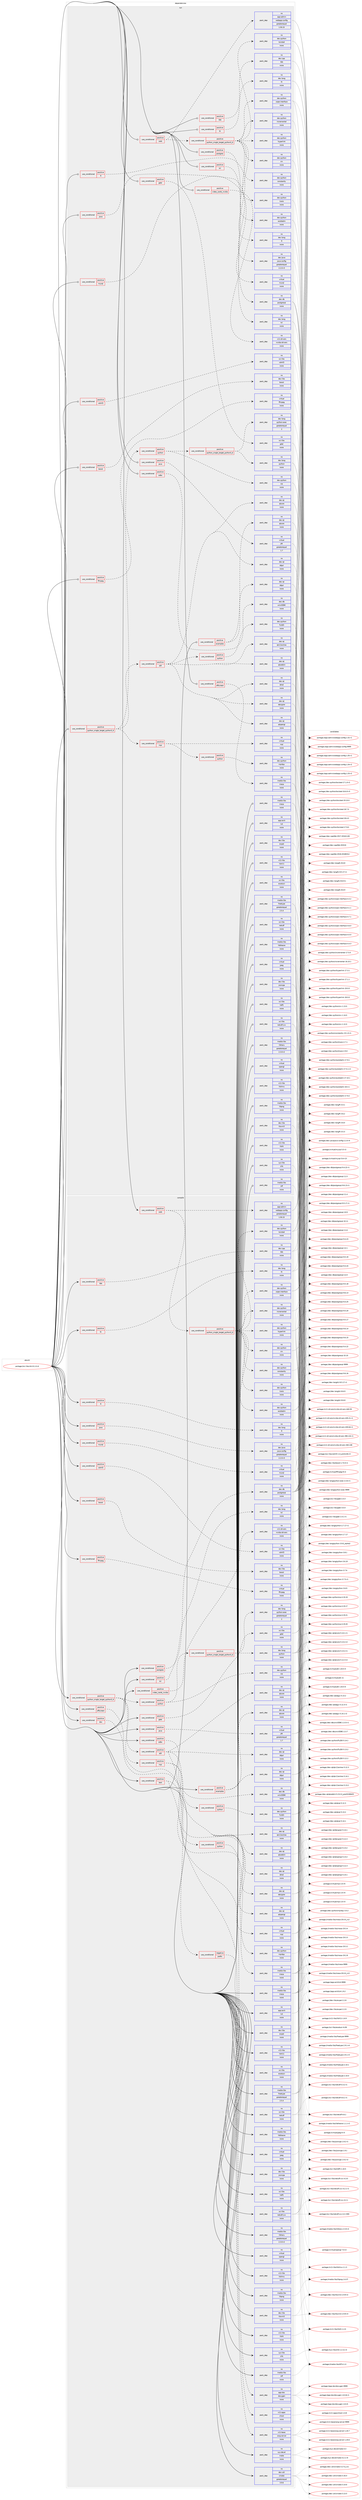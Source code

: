 digraph prolog {

# *************
# Graph options
# *************

newrank=true;
concentrate=true;
compound=true;
graph [rankdir=LR,fontname=Helvetica,fontsize=10,ranksep=1.5];#, ranksep=2.5, nodesep=0.2];
edge  [arrowhead=vee];
node  [fontname=Helvetica,fontsize=10];

# **********
# The ebuild
# **********

subgraph cluster_leftcol {
color=gray;
rank=same;
label=<<i>ebuild</i>>;
id [label="portage://sci-libs/vtk-8.1.0-r4", color=red, width=4, href="../sci-libs/vtk-8.1.0-r4.svg"];
}

# ****************
# The dependencies
# ****************

subgraph cluster_midcol {
color=gray;
label=<<i>dependencies</i>>;
subgraph cluster_compile {
fillcolor="#eeeeee";
style=filled;
label=<<i>compile</i>>;
subgraph cond17799 {
dependency89783 [label=<<TABLE BORDER="0" CELLBORDER="1" CELLSPACING="0" CELLPADDING="4"><TR><TD ROWSPAN="3" CELLPADDING="10">use_conditional</TD></TR><TR><TD>positive</TD></TR><TR><TD>R</TD></TR></TABLE>>, shape=none, color=red];
subgraph pack70483 {
dependency89784 [label=<<TABLE BORDER="0" CELLBORDER="1" CELLSPACING="0" CELLPADDING="4" WIDTH="220"><TR><TD ROWSPAN="6" CELLPADDING="30">pack_dep</TD></TR><TR><TD WIDTH="110">no</TD></TR><TR><TD>dev-lang</TD></TR><TR><TD>R</TD></TR><TR><TD>none</TD></TR><TR><TD></TD></TR></TABLE>>, shape=none, color=blue];
}
dependency89783:e -> dependency89784:w [weight=20,style="dashed",arrowhead="vee"];
}
id:e -> dependency89783:w [weight=20,style="solid",arrowhead="vee"];
subgraph cond17800 {
dependency89785 [label=<<TABLE BORDER="0" CELLBORDER="1" CELLSPACING="0" CELLPADDING="4"><TR><TD ROWSPAN="3" CELLPADDING="10">use_conditional</TD></TR><TR><TD>positive</TD></TR><TR><TD>boost</TD></TR></TABLE>>, shape=none, color=red];
subgraph pack70484 {
dependency89786 [label=<<TABLE BORDER="0" CELLBORDER="1" CELLSPACING="0" CELLPADDING="4" WIDTH="220"><TR><TD ROWSPAN="6" CELLPADDING="30">pack_dep</TD></TR><TR><TD WIDTH="110">no</TD></TR><TR><TD>dev-libs</TD></TR><TR><TD>boost</TD></TR><TR><TD>none</TD></TR><TR><TD></TD></TR></TABLE>>, shape=none, color=blue];
}
dependency89785:e -> dependency89786:w [weight=20,style="dashed",arrowhead="vee"];
}
id:e -> dependency89785:w [weight=20,style="solid",arrowhead="vee"];
subgraph cond17801 {
dependency89787 [label=<<TABLE BORDER="0" CELLBORDER="1" CELLSPACING="0" CELLPADDING="4"><TR><TD ROWSPAN="3" CELLPADDING="10">use_conditional</TD></TR><TR><TD>positive</TD></TR><TR><TD>doc</TD></TR></TABLE>>, shape=none, color=red];
subgraph pack70485 {
dependency89788 [label=<<TABLE BORDER="0" CELLBORDER="1" CELLSPACING="0" CELLPADDING="4" WIDTH="220"><TR><TD ROWSPAN="6" CELLPADDING="30">pack_dep</TD></TR><TR><TD WIDTH="110">no</TD></TR><TR><TD>app-doc</TD></TR><TR><TD>doxygen</TD></TR><TR><TD>none</TD></TR><TR><TD></TD></TR></TABLE>>, shape=none, color=blue];
}
dependency89787:e -> dependency89788:w [weight=20,style="dashed",arrowhead="vee"];
}
id:e -> dependency89787:w [weight=20,style="solid",arrowhead="vee"];
subgraph cond17802 {
dependency89789 [label=<<TABLE BORDER="0" CELLBORDER="1" CELLSPACING="0" CELLPADDING="4"><TR><TD ROWSPAN="3" CELLPADDING="10">use_conditional</TD></TR><TR><TD>positive</TD></TR><TR><TD>examples</TD></TR></TABLE>>, shape=none, color=red];
subgraph pack70486 {
dependency89790 [label=<<TABLE BORDER="0" CELLBORDER="1" CELLSPACING="0" CELLPADDING="4" WIDTH="220"><TR><TD ROWSPAN="6" CELLPADDING="30">pack_dep</TD></TR><TR><TD WIDTH="110">no</TD></TR><TR><TD>dev-qt</TD></TR><TR><TD>qtcore</TD></TR><TR><TD>none</TD></TR><TR><TD></TD></TR></TABLE>>, shape=none, color=blue];
}
dependency89789:e -> dependency89790:w [weight=20,style="dashed",arrowhead="vee"];
subgraph pack70487 {
dependency89791 [label=<<TABLE BORDER="0" CELLBORDER="1" CELLSPACING="0" CELLPADDING="4" WIDTH="220"><TR><TD ROWSPAN="6" CELLPADDING="30">pack_dep</TD></TR><TR><TD WIDTH="110">no</TD></TR><TR><TD>dev-qt</TD></TR><TR><TD>qtgui</TD></TR><TR><TD>none</TD></TR><TR><TD></TD></TR></TABLE>>, shape=none, color=blue];
}
dependency89789:e -> dependency89791:w [weight=20,style="dashed",arrowhead="vee"];
}
id:e -> dependency89789:w [weight=20,style="solid",arrowhead="vee"];
subgraph cond17803 {
dependency89792 [label=<<TABLE BORDER="0" CELLBORDER="1" CELLSPACING="0" CELLPADDING="4"><TR><TD ROWSPAN="3" CELLPADDING="10">use_conditional</TD></TR><TR><TD>positive</TD></TR><TR><TD>ffmpeg</TD></TR></TABLE>>, shape=none, color=red];
subgraph pack70488 {
dependency89793 [label=<<TABLE BORDER="0" CELLBORDER="1" CELLSPACING="0" CELLPADDING="4" WIDTH="220"><TR><TD ROWSPAN="6" CELLPADDING="30">pack_dep</TD></TR><TR><TD WIDTH="110">no</TD></TR><TR><TD>virtual</TD></TR><TR><TD>ffmpeg</TD></TR><TR><TD>none</TD></TR><TR><TD></TD></TR></TABLE>>, shape=none, color=blue];
}
dependency89792:e -> dependency89793:w [weight=20,style="dashed",arrowhead="vee"];
}
id:e -> dependency89792:w [weight=20,style="solid",arrowhead="vee"];
subgraph cond17804 {
dependency89794 [label=<<TABLE BORDER="0" CELLBORDER="1" CELLSPACING="0" CELLPADDING="4"><TR><TD ROWSPAN="3" CELLPADDING="10">use_conditional</TD></TR><TR><TD>positive</TD></TR><TR><TD>gdal</TD></TR></TABLE>>, shape=none, color=red];
subgraph pack70489 {
dependency89795 [label=<<TABLE BORDER="0" CELLBORDER="1" CELLSPACING="0" CELLPADDING="4" WIDTH="220"><TR><TD ROWSPAN="6" CELLPADDING="30">pack_dep</TD></TR><TR><TD WIDTH="110">no</TD></TR><TR><TD>sci-libs</TD></TR><TR><TD>gdal</TD></TR><TR><TD>none</TD></TR><TR><TD></TD></TR></TABLE>>, shape=none, color=blue];
}
dependency89794:e -> dependency89795:w [weight=20,style="dashed",arrowhead="vee"];
}
id:e -> dependency89794:w [weight=20,style="solid",arrowhead="vee"];
subgraph cond17805 {
dependency89796 [label=<<TABLE BORDER="0" CELLBORDER="1" CELLSPACING="0" CELLPADDING="4"><TR><TD ROWSPAN="3" CELLPADDING="10">use_conditional</TD></TR><TR><TD>positive</TD></TR><TR><TD>java</TD></TR></TABLE>>, shape=none, color=red];
subgraph pack70490 {
dependency89797 [label=<<TABLE BORDER="0" CELLBORDER="1" CELLSPACING="0" CELLPADDING="4" WIDTH="220"><TR><TD ROWSPAN="6" CELLPADDING="30">pack_dep</TD></TR><TR><TD WIDTH="110">no</TD></TR><TR><TD>dev-java</TD></TR><TR><TD>java-config</TD></TR><TR><TD>greaterequal</TD></TR><TR><TD>2.2.0-r3</TD></TR></TABLE>>, shape=none, color=blue];
}
dependency89796:e -> dependency89797:w [weight=20,style="dashed",arrowhead="vee"];
}
id:e -> dependency89796:w [weight=20,style="solid",arrowhead="vee"];
subgraph cond17806 {
dependency89798 [label=<<TABLE BORDER="0" CELLBORDER="1" CELLSPACING="0" CELLPADDING="4"><TR><TD ROWSPAN="3" CELLPADDING="10">use_conditional</TD></TR><TR><TD>positive</TD></TR><TR><TD>java</TD></TR></TABLE>>, shape=none, color=red];
subgraph pack70491 {
dependency89799 [label=<<TABLE BORDER="0" CELLBORDER="1" CELLSPACING="0" CELLPADDING="4" WIDTH="220"><TR><TD ROWSPAN="6" CELLPADDING="30">pack_dep</TD></TR><TR><TD WIDTH="110">no</TD></TR><TR><TD>virtual</TD></TR><TR><TD>jdk</TD></TR><TR><TD>greaterequal</TD></TR><TR><TD>1.7</TD></TR></TABLE>>, shape=none, color=blue];
}
dependency89798:e -> dependency89799:w [weight=20,style="dashed",arrowhead="vee"];
}
id:e -> dependency89798:w [weight=20,style="solid",arrowhead="vee"];
subgraph cond17807 {
dependency89800 [label=<<TABLE BORDER="0" CELLBORDER="1" CELLSPACING="0" CELLPADDING="4"><TR><TD ROWSPAN="3" CELLPADDING="10">use_conditional</TD></TR><TR><TD>positive</TD></TR><TR><TD>mysql</TD></TR></TABLE>>, shape=none, color=red];
subgraph pack70492 {
dependency89801 [label=<<TABLE BORDER="0" CELLBORDER="1" CELLSPACING="0" CELLPADDING="4" WIDTH="220"><TR><TD ROWSPAN="6" CELLPADDING="30">pack_dep</TD></TR><TR><TD WIDTH="110">no</TD></TR><TR><TD>virtual</TD></TR><TR><TD>mysql</TD></TR><TR><TD>none</TD></TR><TR><TD></TD></TR></TABLE>>, shape=none, color=blue];
}
dependency89800:e -> dependency89801:w [weight=20,style="dashed",arrowhead="vee"];
}
id:e -> dependency89800:w [weight=20,style="solid",arrowhead="vee"];
subgraph cond17808 {
dependency89802 [label=<<TABLE BORDER="0" CELLBORDER="1" CELLSPACING="0" CELLPADDING="4"><TR><TD ROWSPAN="3" CELLPADDING="10">use_conditional</TD></TR><TR><TD>positive</TD></TR><TR><TD>odbc</TD></TR></TABLE>>, shape=none, color=red];
subgraph pack70493 {
dependency89803 [label=<<TABLE BORDER="0" CELLBORDER="1" CELLSPACING="0" CELLPADDING="4" WIDTH="220"><TR><TD ROWSPAN="6" CELLPADDING="30">pack_dep</TD></TR><TR><TD WIDTH="110">no</TD></TR><TR><TD>dev-db</TD></TR><TR><TD>unixODBC</TD></TR><TR><TD>none</TD></TR><TR><TD></TD></TR></TABLE>>, shape=none, color=blue];
}
dependency89802:e -> dependency89803:w [weight=20,style="dashed",arrowhead="vee"];
}
id:e -> dependency89802:w [weight=20,style="solid",arrowhead="vee"];
subgraph cond17809 {
dependency89804 [label=<<TABLE BORDER="0" CELLBORDER="1" CELLSPACING="0" CELLPADDING="4"><TR><TD ROWSPAN="3" CELLPADDING="10">use_conditional</TD></TR><TR><TD>positive</TD></TR><TR><TD>offscreen</TD></TR></TABLE>>, shape=none, color=red];
subgraph pack70494 {
dependency89805 [label=<<TABLE BORDER="0" CELLBORDER="1" CELLSPACING="0" CELLPADDING="4" WIDTH="220"><TR><TD ROWSPAN="6" CELLPADDING="30">pack_dep</TD></TR><TR><TD WIDTH="110">no</TD></TR><TR><TD>media-libs</TD></TR><TR><TD>mesa</TD></TR><TR><TD>none</TD></TR><TR><TD></TD></TR></TABLE>>, shape=none, color=blue];
}
dependency89804:e -> dependency89805:w [weight=20,style="dashed",arrowhead="vee"];
}
id:e -> dependency89804:w [weight=20,style="solid",arrowhead="vee"];
subgraph cond17810 {
dependency89806 [label=<<TABLE BORDER="0" CELLBORDER="1" CELLSPACING="0" CELLPADDING="4"><TR><TD ROWSPAN="3" CELLPADDING="10">use_conditional</TD></TR><TR><TD>positive</TD></TR><TR><TD>postgres</TD></TR></TABLE>>, shape=none, color=red];
subgraph pack70495 {
dependency89807 [label=<<TABLE BORDER="0" CELLBORDER="1" CELLSPACING="0" CELLPADDING="4" WIDTH="220"><TR><TD ROWSPAN="6" CELLPADDING="30">pack_dep</TD></TR><TR><TD WIDTH="110">no</TD></TR><TR><TD>dev-db</TD></TR><TR><TD>postgresql</TD></TR><TR><TD>none</TD></TR><TR><TD></TD></TR></TABLE>>, shape=none, color=blue];
}
dependency89806:e -> dependency89807:w [weight=20,style="dashed",arrowhead="vee"];
}
id:e -> dependency89806:w [weight=20,style="solid",arrowhead="vee"];
subgraph cond17811 {
dependency89808 [label=<<TABLE BORDER="0" CELLBORDER="1" CELLSPACING="0" CELLPADDING="4"><TR><TD ROWSPAN="3" CELLPADDING="10">use_conditional</TD></TR><TR><TD>positive</TD></TR><TR><TD>python_single_target_python3_6</TD></TR></TABLE>>, shape=none, color=red];
subgraph cond17812 {
dependency89809 [label=<<TABLE BORDER="0" CELLBORDER="1" CELLSPACING="0" CELLPADDING="4"><TR><TD ROWSPAN="3" CELLPADDING="10">use_conditional</TD></TR><TR><TD>positive</TD></TR><TR><TD>mpi</TD></TR></TABLE>>, shape=none, color=red];
subgraph pack70496 {
dependency89810 [label=<<TABLE BORDER="0" CELLBORDER="1" CELLSPACING="0" CELLPADDING="4" WIDTH="220"><TR><TD ROWSPAN="6" CELLPADDING="30">pack_dep</TD></TR><TR><TD WIDTH="110">no</TD></TR><TR><TD>virtual</TD></TR><TR><TD>mpi</TD></TR><TR><TD>none</TD></TR><TR><TD></TD></TR></TABLE>>, shape=none, color=blue];
}
dependency89809:e -> dependency89810:w [weight=20,style="dashed",arrowhead="vee"];
subgraph cond17813 {
dependency89811 [label=<<TABLE BORDER="0" CELLBORDER="1" CELLSPACING="0" CELLPADDING="4"><TR><TD ROWSPAN="3" CELLPADDING="10">use_conditional</TD></TR><TR><TD>positive</TD></TR><TR><TD>python</TD></TR></TABLE>>, shape=none, color=red];
subgraph pack70497 {
dependency89812 [label=<<TABLE BORDER="0" CELLBORDER="1" CELLSPACING="0" CELLPADDING="4" WIDTH="220"><TR><TD ROWSPAN="6" CELLPADDING="30">pack_dep</TD></TR><TR><TD WIDTH="110">no</TD></TR><TR><TD>dev-python</TD></TR><TR><TD>mpi4py</TD></TR><TR><TD>none</TD></TR><TR><TD></TD></TR></TABLE>>, shape=none, color=blue];
}
dependency89811:e -> dependency89812:w [weight=20,style="dashed",arrowhead="vee"];
}
dependency89809:e -> dependency89811:w [weight=20,style="dashed",arrowhead="vee"];
}
dependency89808:e -> dependency89809:w [weight=20,style="dashed",arrowhead="vee"];
subgraph cond17814 {
dependency89813 [label=<<TABLE BORDER="0" CELLBORDER="1" CELLSPACING="0" CELLPADDING="4"><TR><TD ROWSPAN="3" CELLPADDING="10">use_conditional</TD></TR><TR><TD>positive</TD></TR><TR><TD>python</TD></TR></TABLE>>, shape=none, color=red];
subgraph cond17815 {
dependency89814 [label=<<TABLE BORDER="0" CELLBORDER="1" CELLSPACING="0" CELLPADDING="4"><TR><TD ROWSPAN="3" CELLPADDING="10">use_conditional</TD></TR><TR><TD>positive</TD></TR><TR><TD>python_single_target_python3_6</TD></TR></TABLE>>, shape=none, color=red];
subgraph pack70498 {
dependency89815 [label=<<TABLE BORDER="0" CELLBORDER="1" CELLSPACING="0" CELLPADDING="4" WIDTH="220"><TR><TD ROWSPAN="6" CELLPADDING="30">pack_dep</TD></TR><TR><TD WIDTH="110">no</TD></TR><TR><TD>dev-lang</TD></TR><TR><TD>python</TD></TR><TR><TD>none</TD></TR><TR><TD></TD></TR></TABLE>>, shape=none, color=blue];
}
dependency89814:e -> dependency89815:w [weight=20,style="dashed",arrowhead="vee"];
subgraph pack70499 {
dependency89816 [label=<<TABLE BORDER="0" CELLBORDER="1" CELLSPACING="0" CELLPADDING="4" WIDTH="220"><TR><TD ROWSPAN="6" CELLPADDING="30">pack_dep</TD></TR><TR><TD WIDTH="110">no</TD></TR><TR><TD>dev-lang</TD></TR><TR><TD>python-exec</TD></TR><TR><TD>greaterequal</TD></TR><TR><TD>2</TD></TR></TABLE>>, shape=none, color=blue];
}
dependency89814:e -> dependency89816:w [weight=20,style="dashed",arrowhead="vee"];
}
dependency89813:e -> dependency89814:w [weight=20,style="dashed",arrowhead="vee"];
subgraph pack70500 {
dependency89817 [label=<<TABLE BORDER="0" CELLBORDER="1" CELLSPACING="0" CELLPADDING="4" WIDTH="220"><TR><TD ROWSPAN="6" CELLPADDING="30">pack_dep</TD></TR><TR><TD WIDTH="110">no</TD></TR><TR><TD>dev-python</TD></TR><TR><TD>sip</TD></TR><TR><TD>none</TD></TR><TR><TD></TD></TR></TABLE>>, shape=none, color=blue];
}
dependency89813:e -> dependency89817:w [weight=20,style="dashed",arrowhead="vee"];
}
dependency89808:e -> dependency89813:w [weight=20,style="dashed",arrowhead="vee"];
subgraph cond17816 {
dependency89818 [label=<<TABLE BORDER="0" CELLBORDER="1" CELLSPACING="0" CELLPADDING="4"><TR><TD ROWSPAN="3" CELLPADDING="10">use_conditional</TD></TR><TR><TD>positive</TD></TR><TR><TD>qt5</TD></TR></TABLE>>, shape=none, color=red];
subgraph pack70501 {
dependency89819 [label=<<TABLE BORDER="0" CELLBORDER="1" CELLSPACING="0" CELLPADDING="4" WIDTH="220"><TR><TD ROWSPAN="6" CELLPADDING="30">pack_dep</TD></TR><TR><TD WIDTH="110">no</TD></TR><TR><TD>dev-qt</TD></TR><TR><TD>designer</TD></TR><TR><TD>none</TD></TR><TR><TD></TD></TR></TABLE>>, shape=none, color=blue];
}
dependency89818:e -> dependency89819:w [weight=20,style="dashed",arrowhead="vee"];
subgraph pack70502 {
dependency89820 [label=<<TABLE BORDER="0" CELLBORDER="1" CELLSPACING="0" CELLPADDING="4" WIDTH="220"><TR><TD ROWSPAN="6" CELLPADDING="30">pack_dep</TD></TR><TR><TD WIDTH="110">no</TD></TR><TR><TD>dev-qt</TD></TR><TR><TD>qtcore</TD></TR><TR><TD>none</TD></TR><TR><TD></TD></TR></TABLE>>, shape=none, color=blue];
}
dependency89818:e -> dependency89820:w [weight=20,style="dashed",arrowhead="vee"];
subgraph pack70503 {
dependency89821 [label=<<TABLE BORDER="0" CELLBORDER="1" CELLSPACING="0" CELLPADDING="4" WIDTH="220"><TR><TD ROWSPAN="6" CELLPADDING="30">pack_dep</TD></TR><TR><TD WIDTH="110">no</TD></TR><TR><TD>dev-qt</TD></TR><TR><TD>qtgui</TD></TR><TR><TD>none</TD></TR><TR><TD></TD></TR></TABLE>>, shape=none, color=blue];
}
dependency89818:e -> dependency89821:w [weight=20,style="dashed",arrowhead="vee"];
subgraph pack70504 {
dependency89822 [label=<<TABLE BORDER="0" CELLBORDER="1" CELLSPACING="0" CELLPADDING="4" WIDTH="220"><TR><TD ROWSPAN="6" CELLPADDING="30">pack_dep</TD></TR><TR><TD WIDTH="110">no</TD></TR><TR><TD>dev-qt</TD></TR><TR><TD>qtopengl</TD></TR><TR><TD>none</TD></TR><TR><TD></TD></TR></TABLE>>, shape=none, color=blue];
}
dependency89818:e -> dependency89822:w [weight=20,style="dashed",arrowhead="vee"];
subgraph pack70505 {
dependency89823 [label=<<TABLE BORDER="0" CELLBORDER="1" CELLSPACING="0" CELLPADDING="4" WIDTH="220"><TR><TD ROWSPAN="6" CELLPADDING="30">pack_dep</TD></TR><TR><TD WIDTH="110">no</TD></TR><TR><TD>dev-qt</TD></TR><TR><TD>qtsql</TD></TR><TR><TD>none</TD></TR><TR><TD></TD></TR></TABLE>>, shape=none, color=blue];
}
dependency89818:e -> dependency89823:w [weight=20,style="dashed",arrowhead="vee"];
subgraph pack70506 {
dependency89824 [label=<<TABLE BORDER="0" CELLBORDER="1" CELLSPACING="0" CELLPADDING="4" WIDTH="220"><TR><TD ROWSPAN="6" CELLPADDING="30">pack_dep</TD></TR><TR><TD WIDTH="110">no</TD></TR><TR><TD>dev-qt</TD></TR><TR><TD>qtwebkit</TD></TR><TR><TD>none</TD></TR><TR><TD></TD></TR></TABLE>>, shape=none, color=blue];
}
dependency89818:e -> dependency89824:w [weight=20,style="dashed",arrowhead="vee"];
subgraph pack70507 {
dependency89825 [label=<<TABLE BORDER="0" CELLBORDER="1" CELLSPACING="0" CELLPADDING="4" WIDTH="220"><TR><TD ROWSPAN="6" CELLPADDING="30">pack_dep</TD></TR><TR><TD WIDTH="110">no</TD></TR><TR><TD>dev-qt</TD></TR><TR><TD>qtx11extras</TD></TR><TR><TD>none</TD></TR><TR><TD></TD></TR></TABLE>>, shape=none, color=blue];
}
dependency89818:e -> dependency89825:w [weight=20,style="dashed",arrowhead="vee"];
subgraph cond17817 {
dependency89826 [label=<<TABLE BORDER="0" CELLBORDER="1" CELLSPACING="0" CELLPADDING="4"><TR><TD ROWSPAN="3" CELLPADDING="10">use_conditional</TD></TR><TR><TD>positive</TD></TR><TR><TD>python</TD></TR></TABLE>>, shape=none, color=red];
subgraph pack70508 {
dependency89827 [label=<<TABLE BORDER="0" CELLBORDER="1" CELLSPACING="0" CELLPADDING="4" WIDTH="220"><TR><TD ROWSPAN="6" CELLPADDING="30">pack_dep</TD></TR><TR><TD WIDTH="110">no</TD></TR><TR><TD>dev-python</TD></TR><TR><TD>PyQt5</TD></TR><TR><TD>none</TD></TR><TR><TD></TD></TR></TABLE>>, shape=none, color=blue];
}
dependency89826:e -> dependency89827:w [weight=20,style="dashed",arrowhead="vee"];
}
dependency89818:e -> dependency89826:w [weight=20,style="dashed",arrowhead="vee"];
}
dependency89808:e -> dependency89818:w [weight=20,style="dashed",arrowhead="vee"];
}
id:e -> dependency89808:w [weight=20,style="solid",arrowhead="vee"];
subgraph cond17818 {
dependency89828 [label=<<TABLE BORDER="0" CELLBORDER="1" CELLSPACING="0" CELLPADDING="4"><TR><TD ROWSPAN="3" CELLPADDING="10">use_conditional</TD></TR><TR><TD>positive</TD></TR><TR><TD>tbb</TD></TR></TABLE>>, shape=none, color=red];
subgraph pack70509 {
dependency89829 [label=<<TABLE BORDER="0" CELLBORDER="1" CELLSPACING="0" CELLPADDING="4" WIDTH="220"><TR><TD ROWSPAN="6" CELLPADDING="30">pack_dep</TD></TR><TR><TD WIDTH="110">no</TD></TR><TR><TD>dev-cpp</TD></TR><TR><TD>tbb</TD></TR><TR><TD>none</TD></TR><TR><TD></TD></TR></TABLE>>, shape=none, color=blue];
}
dependency89828:e -> dependency89829:w [weight=20,style="dashed",arrowhead="vee"];
}
id:e -> dependency89828:w [weight=20,style="solid",arrowhead="vee"];
subgraph cond17819 {
dependency89830 [label=<<TABLE BORDER="0" CELLBORDER="1" CELLSPACING="0" CELLPADDING="4"><TR><TD ROWSPAN="3" CELLPADDING="10">use_conditional</TD></TR><TR><TD>positive</TD></TR><TR><TD>tcl</TD></TR></TABLE>>, shape=none, color=red];
subgraph pack70510 {
dependency89831 [label=<<TABLE BORDER="0" CELLBORDER="1" CELLSPACING="0" CELLPADDING="4" WIDTH="220"><TR><TD ROWSPAN="6" CELLPADDING="30">pack_dep</TD></TR><TR><TD WIDTH="110">no</TD></TR><TR><TD>dev-lang</TD></TR><TR><TD>tcl</TD></TR><TR><TD>none</TD></TR><TR><TD></TD></TR></TABLE>>, shape=none, color=blue];
}
dependency89830:e -> dependency89831:w [weight=20,style="dashed",arrowhead="vee"];
}
id:e -> dependency89830:w [weight=20,style="solid",arrowhead="vee"];
subgraph cond17820 {
dependency89832 [label=<<TABLE BORDER="0" CELLBORDER="1" CELLSPACING="0" CELLPADDING="4"><TR><TD ROWSPAN="3" CELLPADDING="10">use_conditional</TD></TR><TR><TD>positive</TD></TR><TR><TD>test</TD></TR></TABLE>>, shape=none, color=red];
subgraph cond17821 {
dependency89833 [label=<<TABLE BORDER="0" CELLBORDER="1" CELLSPACING="0" CELLPADDING="4"><TR><TD ROWSPAN="3" CELLPADDING="10">use_conditional</TD></TR><TR><TD>negative</TD></TR><TR><TD>prefix</TD></TR></TABLE>>, shape=none, color=red];
subgraph pack70511 {
dependency89834 [label=<<TABLE BORDER="0" CELLBORDER="1" CELLSPACING="0" CELLPADDING="4" WIDTH="220"><TR><TD ROWSPAN="6" CELLPADDING="30">pack_dep</TD></TR><TR><TD WIDTH="110">no</TD></TR><TR><TD>x11-base</TD></TR><TR><TD>xorg-server</TD></TR><TR><TD>none</TD></TR><TR><TD></TD></TR></TABLE>>, shape=none, color=blue];
}
dependency89833:e -> dependency89834:w [weight=20,style="dashed",arrowhead="vee"];
}
dependency89832:e -> dependency89833:w [weight=20,style="dashed",arrowhead="vee"];
subgraph pack70512 {
dependency89835 [label=<<TABLE BORDER="0" CELLBORDER="1" CELLSPACING="0" CELLPADDING="4" WIDTH="220"><TR><TD ROWSPAN="6" CELLPADDING="30">pack_dep</TD></TR><TR><TD WIDTH="110">no</TD></TR><TR><TD>x11-apps</TD></TR><TR><TD>xhost</TD></TR><TR><TD>none</TD></TR><TR><TD></TD></TR></TABLE>>, shape=none, color=blue];
}
dependency89832:e -> dependency89835:w [weight=20,style="dashed",arrowhead="vee"];
}
id:e -> dependency89832:w [weight=20,style="solid",arrowhead="vee"];
subgraph cond17822 {
dependency89836 [label=<<TABLE BORDER="0" CELLBORDER="1" CELLSPACING="0" CELLPADDING="4"><TR><TD ROWSPAN="3" CELLPADDING="10">use_conditional</TD></TR><TR><TD>positive</TD></TR><TR><TD>tk</TD></TR></TABLE>>, shape=none, color=red];
subgraph pack70513 {
dependency89837 [label=<<TABLE BORDER="0" CELLBORDER="1" CELLSPACING="0" CELLPADDING="4" WIDTH="220"><TR><TD ROWSPAN="6" CELLPADDING="30">pack_dep</TD></TR><TR><TD WIDTH="110">no</TD></TR><TR><TD>dev-lang</TD></TR><TR><TD>tk</TD></TR><TR><TD>none</TD></TR><TR><TD></TD></TR></TABLE>>, shape=none, color=blue];
}
dependency89836:e -> dependency89837:w [weight=20,style="dashed",arrowhead="vee"];
}
id:e -> dependency89836:w [weight=20,style="solid",arrowhead="vee"];
subgraph cond17823 {
dependency89838 [label=<<TABLE BORDER="0" CELLBORDER="1" CELLSPACING="0" CELLPADDING="4"><TR><TD ROWSPAN="3" CELLPADDING="10">use_conditional</TD></TR><TR><TD>positive</TD></TR><TR><TD>video_cards_nvidia</TD></TR></TABLE>>, shape=none, color=red];
subgraph pack70514 {
dependency89839 [label=<<TABLE BORDER="0" CELLBORDER="1" CELLSPACING="0" CELLPADDING="4" WIDTH="220"><TR><TD ROWSPAN="6" CELLPADDING="30">pack_dep</TD></TR><TR><TD WIDTH="110">no</TD></TR><TR><TD>x11-drivers</TD></TR><TR><TD>nvidia-drivers</TD></TR><TR><TD>none</TD></TR><TR><TD></TD></TR></TABLE>>, shape=none, color=blue];
}
dependency89838:e -> dependency89839:w [weight=20,style="dashed",arrowhead="vee"];
}
id:e -> dependency89838:w [weight=20,style="solid",arrowhead="vee"];
subgraph cond17824 {
dependency89840 [label=<<TABLE BORDER="0" CELLBORDER="1" CELLSPACING="0" CELLPADDING="4"><TR><TD ROWSPAN="3" CELLPADDING="10">use_conditional</TD></TR><TR><TD>positive</TD></TR><TR><TD>web</TD></TR></TABLE>>, shape=none, color=red];
subgraph pack70515 {
dependency89841 [label=<<TABLE BORDER="0" CELLBORDER="1" CELLSPACING="0" CELLPADDING="4" WIDTH="220"><TR><TD ROWSPAN="6" CELLPADDING="30">pack_dep</TD></TR><TR><TD WIDTH="110">no</TD></TR><TR><TD>app-admin</TD></TR><TR><TD>webapp-config</TD></TR><TR><TD>greaterequal</TD></TR><TR><TD>1.50.15</TD></TR></TABLE>>, shape=none, color=blue];
}
dependency89840:e -> dependency89841:w [weight=20,style="dashed",arrowhead="vee"];
subgraph cond17825 {
dependency89842 [label=<<TABLE BORDER="0" CELLBORDER="1" CELLSPACING="0" CELLPADDING="4"><TR><TD ROWSPAN="3" CELLPADDING="10">use_conditional</TD></TR><TR><TD>positive</TD></TR><TR><TD>python_single_target_python3_6</TD></TR></TABLE>>, shape=none, color=red];
subgraph pack70516 {
dependency89843 [label=<<TABLE BORDER="0" CELLBORDER="1" CELLSPACING="0" CELLPADDING="4" WIDTH="220"><TR><TD ROWSPAN="6" CELLPADDING="30">pack_dep</TD></TR><TR><TD WIDTH="110">no</TD></TR><TR><TD>dev-python</TD></TR><TR><TD>autobahn</TD></TR><TR><TD>none</TD></TR><TR><TD></TD></TR></TABLE>>, shape=none, color=blue];
}
dependency89842:e -> dependency89843:w [weight=20,style="dashed",arrowhead="vee"];
subgraph pack70517 {
dependency89844 [label=<<TABLE BORDER="0" CELLBORDER="1" CELLSPACING="0" CELLPADDING="4" WIDTH="220"><TR><TD ROWSPAN="6" CELLPADDING="30">pack_dep</TD></TR><TR><TD WIDTH="110">no</TD></TR><TR><TD>dev-python</TD></TR><TR><TD>constantly</TD></TR><TR><TD>none</TD></TR><TR><TD></TD></TR></TABLE>>, shape=none, color=blue];
}
dependency89842:e -> dependency89844:w [weight=20,style="dashed",arrowhead="vee"];
subgraph pack70518 {
dependency89845 [label=<<TABLE BORDER="0" CELLBORDER="1" CELLSPACING="0" CELLPADDING="4" WIDTH="220"><TR><TD ROWSPAN="6" CELLPADDING="30">pack_dep</TD></TR><TR><TD WIDTH="110">no</TD></TR><TR><TD>dev-python</TD></TR><TR><TD>hyperlink</TD></TR><TR><TD>none</TD></TR><TR><TD></TD></TR></TABLE>>, shape=none, color=blue];
}
dependency89842:e -> dependency89845:w [weight=20,style="dashed",arrowhead="vee"];
subgraph pack70519 {
dependency89846 [label=<<TABLE BORDER="0" CELLBORDER="1" CELLSPACING="0" CELLPADDING="4" WIDTH="220"><TR><TD ROWSPAN="6" CELLPADDING="30">pack_dep</TD></TR><TR><TD WIDTH="110">no</TD></TR><TR><TD>dev-python</TD></TR><TR><TD>incremental</TD></TR><TR><TD>none</TD></TR><TR><TD></TD></TR></TABLE>>, shape=none, color=blue];
}
dependency89842:e -> dependency89846:w [weight=20,style="dashed",arrowhead="vee"];
subgraph pack70520 {
dependency89847 [label=<<TABLE BORDER="0" CELLBORDER="1" CELLSPACING="0" CELLPADDING="4" WIDTH="220"><TR><TD ROWSPAN="6" CELLPADDING="30">pack_dep</TD></TR><TR><TD WIDTH="110">no</TD></TR><TR><TD>dev-python</TD></TR><TR><TD>six</TD></TR><TR><TD>none</TD></TR><TR><TD></TD></TR></TABLE>>, shape=none, color=blue];
}
dependency89842:e -> dependency89847:w [weight=20,style="dashed",arrowhead="vee"];
subgraph pack70521 {
dependency89848 [label=<<TABLE BORDER="0" CELLBORDER="1" CELLSPACING="0" CELLPADDING="4" WIDTH="220"><TR><TD ROWSPAN="6" CELLPADDING="30">pack_dep</TD></TR><TR><TD WIDTH="110">no</TD></TR><TR><TD>dev-python</TD></TR><TR><TD>twisted</TD></TR><TR><TD>none</TD></TR><TR><TD></TD></TR></TABLE>>, shape=none, color=blue];
}
dependency89842:e -> dependency89848:w [weight=20,style="dashed",arrowhead="vee"];
subgraph pack70522 {
dependency89849 [label=<<TABLE BORDER="0" CELLBORDER="1" CELLSPACING="0" CELLPADDING="4" WIDTH="220"><TR><TD ROWSPAN="6" CELLPADDING="30">pack_dep</TD></TR><TR><TD WIDTH="110">no</TD></TR><TR><TD>dev-python</TD></TR><TR><TD>txaio</TD></TR><TR><TD>none</TD></TR><TR><TD></TD></TR></TABLE>>, shape=none, color=blue];
}
dependency89842:e -> dependency89849:w [weight=20,style="dashed",arrowhead="vee"];
subgraph pack70523 {
dependency89850 [label=<<TABLE BORDER="0" CELLBORDER="1" CELLSPACING="0" CELLPADDING="4" WIDTH="220"><TR><TD ROWSPAN="6" CELLPADDING="30">pack_dep</TD></TR><TR><TD WIDTH="110">no</TD></TR><TR><TD>dev-python</TD></TR><TR><TD>zope-interface</TD></TR><TR><TD>none</TD></TR><TR><TD></TD></TR></TABLE>>, shape=none, color=blue];
}
dependency89842:e -> dependency89850:w [weight=20,style="dashed",arrowhead="vee"];
}
dependency89840:e -> dependency89842:w [weight=20,style="dashed",arrowhead="vee"];
}
id:e -> dependency89840:w [weight=20,style="solid",arrowhead="vee"];
subgraph cond17826 {
dependency89851 [label=<<TABLE BORDER="0" CELLBORDER="1" CELLSPACING="0" CELLPADDING="4"><TR><TD ROWSPAN="3" CELLPADDING="10">use_conditional</TD></TR><TR><TD>positive</TD></TR><TR><TD>xdmf2</TD></TR></TABLE>>, shape=none, color=red];
subgraph pack70524 {
dependency89852 [label=<<TABLE BORDER="0" CELLBORDER="1" CELLSPACING="0" CELLPADDING="4" WIDTH="220"><TR><TD ROWSPAN="6" CELLPADDING="30">pack_dep</TD></TR><TR><TD WIDTH="110">no</TD></TR><TR><TD>sci-libs</TD></TR><TR><TD>xdmf2</TD></TR><TR><TD>none</TD></TR><TR><TD></TD></TR></TABLE>>, shape=none, color=blue];
}
dependency89851:e -> dependency89852:w [weight=20,style="dashed",arrowhead="vee"];
}
id:e -> dependency89851:w [weight=20,style="solid",arrowhead="vee"];
subgraph pack70525 {
dependency89853 [label=<<TABLE BORDER="0" CELLBORDER="1" CELLSPACING="0" CELLPADDING="4" WIDTH="220"><TR><TD ROWSPAN="6" CELLPADDING="30">pack_dep</TD></TR><TR><TD WIDTH="110">no</TD></TR><TR><TD>app-arch</TD></TR><TR><TD>lz4</TD></TR><TR><TD>none</TD></TR><TR><TD></TD></TR></TABLE>>, shape=none, color=blue];
}
id:e -> dependency89853:w [weight=20,style="solid",arrowhead="vee"];
subgraph pack70526 {
dependency89854 [label=<<TABLE BORDER="0" CELLBORDER="1" CELLSPACING="0" CELLPADDING="4" WIDTH="220"><TR><TD ROWSPAN="6" CELLPADDING="30">pack_dep</TD></TR><TR><TD WIDTH="110">no</TD></TR><TR><TD>dev-libs</TD></TR><TR><TD>expat</TD></TR><TR><TD>none</TD></TR><TR><TD></TD></TR></TABLE>>, shape=none, color=blue];
}
id:e -> dependency89854:w [weight=20,style="solid",arrowhead="vee"];
subgraph pack70527 {
dependency89855 [label=<<TABLE BORDER="0" CELLBORDER="1" CELLSPACING="0" CELLPADDING="4" WIDTH="220"><TR><TD ROWSPAN="6" CELLPADDING="30">pack_dep</TD></TR><TR><TD WIDTH="110">no</TD></TR><TR><TD>dev-libs</TD></TR><TR><TD>jsoncpp</TD></TR><TR><TD>none</TD></TR><TR><TD></TD></TR></TABLE>>, shape=none, color=blue];
}
id:e -> dependency89855:w [weight=20,style="solid",arrowhead="vee"];
subgraph pack70528 {
dependency89856 [label=<<TABLE BORDER="0" CELLBORDER="1" CELLSPACING="0" CELLPADDING="4" WIDTH="220"><TR><TD ROWSPAN="6" CELLPADDING="30">pack_dep</TD></TR><TR><TD WIDTH="110">no</TD></TR><TR><TD>dev-libs</TD></TR><TR><TD>libxml2</TD></TR><TR><TD>none</TD></TR><TR><TD></TD></TR></TABLE>>, shape=none, color=blue];
}
id:e -> dependency89856:w [weight=20,style="solid",arrowhead="vee"];
subgraph pack70529 {
dependency89857 [label=<<TABLE BORDER="0" CELLBORDER="1" CELLSPACING="0" CELLPADDING="4" WIDTH="220"><TR><TD ROWSPAN="6" CELLPADDING="30">pack_dep</TD></TR><TR><TD WIDTH="110">no</TD></TR><TR><TD>dev-util</TD></TR><TR><TD>cmake</TD></TR><TR><TD>greaterequal</TD></TR><TR><TD>3.9.6</TD></TR></TABLE>>, shape=none, color=blue];
}
id:e -> dependency89857:w [weight=20,style="solid",arrowhead="vee"];
subgraph pack70530 {
dependency89858 [label=<<TABLE BORDER="0" CELLBORDER="1" CELLSPACING="0" CELLPADDING="4" WIDTH="220"><TR><TD ROWSPAN="6" CELLPADDING="30">pack_dep</TD></TR><TR><TD WIDTH="110">no</TD></TR><TR><TD>media-libs</TD></TR><TR><TD>freetype</TD></TR><TR><TD>greaterequal</TD></TR><TR><TD>2.5.4</TD></TR></TABLE>>, shape=none, color=blue];
}
id:e -> dependency89858:w [weight=20,style="solid",arrowhead="vee"];
subgraph pack70531 {
dependency89859 [label=<<TABLE BORDER="0" CELLBORDER="1" CELLSPACING="0" CELLPADDING="4" WIDTH="220"><TR><TD ROWSPAN="6" CELLPADDING="30">pack_dep</TD></TR><TR><TD WIDTH="110">no</TD></TR><TR><TD>media-libs</TD></TR><TR><TD>libharu</TD></TR><TR><TD>greaterequal</TD></TR><TR><TD>2.3.0-r2</TD></TR></TABLE>>, shape=none, color=blue];
}
id:e -> dependency89859:w [weight=20,style="solid",arrowhead="vee"];
subgraph pack70532 {
dependency89860 [label=<<TABLE BORDER="0" CELLBORDER="1" CELLSPACING="0" CELLPADDING="4" WIDTH="220"><TR><TD ROWSPAN="6" CELLPADDING="30">pack_dep</TD></TR><TR><TD WIDTH="110">no</TD></TR><TR><TD>media-libs</TD></TR><TR><TD>libpng</TD></TR><TR><TD>none</TD></TR><TR><TD></TD></TR></TABLE>>, shape=none, color=blue];
}
id:e -> dependency89860:w [weight=20,style="solid",arrowhead="vee"];
subgraph pack70533 {
dependency89861 [label=<<TABLE BORDER="0" CELLBORDER="1" CELLSPACING="0" CELLPADDING="4" WIDTH="220"><TR><TD ROWSPAN="6" CELLPADDING="30">pack_dep</TD></TR><TR><TD WIDTH="110">no</TD></TR><TR><TD>media-libs</TD></TR><TR><TD>libtheora</TD></TR><TR><TD>none</TD></TR><TR><TD></TD></TR></TABLE>>, shape=none, color=blue];
}
id:e -> dependency89861:w [weight=20,style="solid",arrowhead="vee"];
subgraph pack70534 {
dependency89862 [label=<<TABLE BORDER="0" CELLBORDER="1" CELLSPACING="0" CELLPADDING="4" WIDTH="220"><TR><TD ROWSPAN="6" CELLPADDING="30">pack_dep</TD></TR><TR><TD WIDTH="110">no</TD></TR><TR><TD>media-libs</TD></TR><TR><TD>mesa</TD></TR><TR><TD>none</TD></TR><TR><TD></TD></TR></TABLE>>, shape=none, color=blue];
}
id:e -> dependency89862:w [weight=20,style="solid",arrowhead="vee"];
subgraph pack70535 {
dependency89863 [label=<<TABLE BORDER="0" CELLBORDER="1" CELLSPACING="0" CELLPADDING="4" WIDTH="220"><TR><TD ROWSPAN="6" CELLPADDING="30">pack_dep</TD></TR><TR><TD WIDTH="110">no</TD></TR><TR><TD>media-libs</TD></TR><TR><TD>tiff</TD></TR><TR><TD>none</TD></TR><TR><TD></TD></TR></TABLE>>, shape=none, color=blue];
}
id:e -> dependency89863:w [weight=20,style="solid",arrowhead="vee"];
subgraph pack70536 {
dependency89864 [label=<<TABLE BORDER="0" CELLBORDER="1" CELLSPACING="0" CELLPADDING="4" WIDTH="220"><TR><TD ROWSPAN="6" CELLPADDING="30">pack_dep</TD></TR><TR><TD WIDTH="110">no</TD></TR><TR><TD>sci-libs</TD></TR><TR><TD>exodusii</TD></TR><TR><TD>none</TD></TR><TR><TD></TD></TR></TABLE>>, shape=none, color=blue];
}
id:e -> dependency89864:w [weight=20,style="solid",arrowhead="vee"];
subgraph pack70537 {
dependency89865 [label=<<TABLE BORDER="0" CELLBORDER="1" CELLSPACING="0" CELLPADDING="4" WIDTH="220"><TR><TD ROWSPAN="6" CELLPADDING="30">pack_dep</TD></TR><TR><TD WIDTH="110">no</TD></TR><TR><TD>sci-libs</TD></TR><TR><TD>hdf5</TD></TR><TR><TD>none</TD></TR><TR><TD></TD></TR></TABLE>>, shape=none, color=blue];
}
id:e -> dependency89865:w [weight=20,style="solid",arrowhead="vee"];
subgraph pack70538 {
dependency89866 [label=<<TABLE BORDER="0" CELLBORDER="1" CELLSPACING="0" CELLPADDING="4" WIDTH="220"><TR><TD ROWSPAN="6" CELLPADDING="30">pack_dep</TD></TR><TR><TD WIDTH="110">no</TD></TR><TR><TD>sci-libs</TD></TR><TR><TD>netcdf</TD></TR><TR><TD>none</TD></TR><TR><TD></TD></TR></TABLE>>, shape=none, color=blue];
}
id:e -> dependency89866:w [weight=20,style="solid",arrowhead="vee"];
subgraph pack70539 {
dependency89867 [label=<<TABLE BORDER="0" CELLBORDER="1" CELLSPACING="0" CELLPADDING="4" WIDTH="220"><TR><TD ROWSPAN="6" CELLPADDING="30">pack_dep</TD></TR><TR><TD WIDTH="110">no</TD></TR><TR><TD>sci-libs</TD></TR><TR><TD>netcdf-cxx</TD></TR><TR><TD>none</TD></TR><TR><TD></TD></TR></TABLE>>, shape=none, color=blue];
}
id:e -> dependency89867:w [weight=20,style="solid",arrowhead="vee"];
subgraph pack70540 {
dependency89868 [label=<<TABLE BORDER="0" CELLBORDER="1" CELLSPACING="0" CELLPADDING="4" WIDTH="220"><TR><TD ROWSPAN="6" CELLPADDING="30">pack_dep</TD></TR><TR><TD WIDTH="110">no</TD></TR><TR><TD>sys-devel</TD></TR><TR><TD>make</TD></TR><TR><TD>none</TD></TR><TR><TD></TD></TR></TABLE>>, shape=none, color=blue];
}
id:e -> dependency89868:w [weight=20,style="solid",arrowhead="vee"];
subgraph pack70541 {
dependency89869 [label=<<TABLE BORDER="0" CELLBORDER="1" CELLSPACING="0" CELLPADDING="4" WIDTH="220"><TR><TD ROWSPAN="6" CELLPADDING="30">pack_dep</TD></TR><TR><TD WIDTH="110">no</TD></TR><TR><TD>sys-libs</TD></TR><TR><TD>zlib</TD></TR><TR><TD>none</TD></TR><TR><TD></TD></TR></TABLE>>, shape=none, color=blue];
}
id:e -> dependency89869:w [weight=20,style="solid",arrowhead="vee"];
subgraph pack70542 {
dependency89870 [label=<<TABLE BORDER="0" CELLBORDER="1" CELLSPACING="0" CELLPADDING="4" WIDTH="220"><TR><TD ROWSPAN="6" CELLPADDING="30">pack_dep</TD></TR><TR><TD WIDTH="110">no</TD></TR><TR><TD>virtual</TD></TR><TR><TD>jpeg</TD></TR><TR><TD>none</TD></TR><TR><TD></TD></TR></TABLE>>, shape=none, color=blue];
}
id:e -> dependency89870:w [weight=20,style="solid",arrowhead="vee"];
subgraph pack70543 {
dependency89871 [label=<<TABLE BORDER="0" CELLBORDER="1" CELLSPACING="0" CELLPADDING="4" WIDTH="220"><TR><TD ROWSPAN="6" CELLPADDING="30">pack_dep</TD></TR><TR><TD WIDTH="110">no</TD></TR><TR><TD>virtual</TD></TR><TR><TD>opengl</TD></TR><TR><TD>none</TD></TR><TR><TD></TD></TR></TABLE>>, shape=none, color=blue];
}
id:e -> dependency89871:w [weight=20,style="solid",arrowhead="vee"];
subgraph pack70544 {
dependency89872 [label=<<TABLE BORDER="0" CELLBORDER="1" CELLSPACING="0" CELLPADDING="4" WIDTH="220"><TR><TD ROWSPAN="6" CELLPADDING="30">pack_dep</TD></TR><TR><TD WIDTH="110">no</TD></TR><TR><TD>x11-libs</TD></TR><TR><TD>libX11</TD></TR><TR><TD>none</TD></TR><TR><TD></TD></TR></TABLE>>, shape=none, color=blue];
}
id:e -> dependency89872:w [weight=20,style="solid",arrowhead="vee"];
subgraph pack70545 {
dependency89873 [label=<<TABLE BORDER="0" CELLBORDER="1" CELLSPACING="0" CELLPADDING="4" WIDTH="220"><TR><TD ROWSPAN="6" CELLPADDING="30">pack_dep</TD></TR><TR><TD WIDTH="110">no</TD></TR><TR><TD>x11-libs</TD></TR><TR><TD>libXmu</TD></TR><TR><TD>none</TD></TR><TR><TD></TD></TR></TABLE>>, shape=none, color=blue];
}
id:e -> dependency89873:w [weight=20,style="solid",arrowhead="vee"];
subgraph pack70546 {
dependency89874 [label=<<TABLE BORDER="0" CELLBORDER="1" CELLSPACING="0" CELLPADDING="4" WIDTH="220"><TR><TD ROWSPAN="6" CELLPADDING="30">pack_dep</TD></TR><TR><TD WIDTH="110">no</TD></TR><TR><TD>x11-libs</TD></TR><TR><TD>libXt</TD></TR><TR><TD>none</TD></TR><TR><TD></TD></TR></TABLE>>, shape=none, color=blue];
}
id:e -> dependency89874:w [weight=20,style="solid",arrowhead="vee"];
}
subgraph cluster_compileandrun {
fillcolor="#eeeeee";
style=filled;
label=<<i>compile and run</i>>;
}
subgraph cluster_run {
fillcolor="#eeeeee";
style=filled;
label=<<i>run</i>>;
subgraph cond17827 {
dependency89875 [label=<<TABLE BORDER="0" CELLBORDER="1" CELLSPACING="0" CELLPADDING="4"><TR><TD ROWSPAN="3" CELLPADDING="10">use_conditional</TD></TR><TR><TD>positive</TD></TR><TR><TD>R</TD></TR></TABLE>>, shape=none, color=red];
subgraph pack70547 {
dependency89876 [label=<<TABLE BORDER="0" CELLBORDER="1" CELLSPACING="0" CELLPADDING="4" WIDTH="220"><TR><TD ROWSPAN="6" CELLPADDING="30">pack_dep</TD></TR><TR><TD WIDTH="110">no</TD></TR><TR><TD>dev-lang</TD></TR><TR><TD>R</TD></TR><TR><TD>none</TD></TR><TR><TD></TD></TR></TABLE>>, shape=none, color=blue];
}
dependency89875:e -> dependency89876:w [weight=20,style="dashed",arrowhead="vee"];
}
id:e -> dependency89875:w [weight=20,style="solid",arrowhead="odot"];
subgraph cond17828 {
dependency89877 [label=<<TABLE BORDER="0" CELLBORDER="1" CELLSPACING="0" CELLPADDING="4"><TR><TD ROWSPAN="3" CELLPADDING="10">use_conditional</TD></TR><TR><TD>positive</TD></TR><TR><TD>boost</TD></TR></TABLE>>, shape=none, color=red];
subgraph pack70548 {
dependency89878 [label=<<TABLE BORDER="0" CELLBORDER="1" CELLSPACING="0" CELLPADDING="4" WIDTH="220"><TR><TD ROWSPAN="6" CELLPADDING="30">pack_dep</TD></TR><TR><TD WIDTH="110">no</TD></TR><TR><TD>dev-libs</TD></TR><TR><TD>boost</TD></TR><TR><TD>none</TD></TR><TR><TD></TD></TR></TABLE>>, shape=none, color=blue];
}
dependency89877:e -> dependency89878:w [weight=20,style="dashed",arrowhead="vee"];
}
id:e -> dependency89877:w [weight=20,style="solid",arrowhead="odot"];
subgraph cond17829 {
dependency89879 [label=<<TABLE BORDER="0" CELLBORDER="1" CELLSPACING="0" CELLPADDING="4"><TR><TD ROWSPAN="3" CELLPADDING="10">use_conditional</TD></TR><TR><TD>positive</TD></TR><TR><TD>examples</TD></TR></TABLE>>, shape=none, color=red];
subgraph pack70549 {
dependency89880 [label=<<TABLE BORDER="0" CELLBORDER="1" CELLSPACING="0" CELLPADDING="4" WIDTH="220"><TR><TD ROWSPAN="6" CELLPADDING="30">pack_dep</TD></TR><TR><TD WIDTH="110">no</TD></TR><TR><TD>dev-qt</TD></TR><TR><TD>qtcore</TD></TR><TR><TD>none</TD></TR><TR><TD></TD></TR></TABLE>>, shape=none, color=blue];
}
dependency89879:e -> dependency89880:w [weight=20,style="dashed",arrowhead="vee"];
subgraph pack70550 {
dependency89881 [label=<<TABLE BORDER="0" CELLBORDER="1" CELLSPACING="0" CELLPADDING="4" WIDTH="220"><TR><TD ROWSPAN="6" CELLPADDING="30">pack_dep</TD></TR><TR><TD WIDTH="110">no</TD></TR><TR><TD>dev-qt</TD></TR><TR><TD>qtgui</TD></TR><TR><TD>none</TD></TR><TR><TD></TD></TR></TABLE>>, shape=none, color=blue];
}
dependency89879:e -> dependency89881:w [weight=20,style="dashed",arrowhead="vee"];
}
id:e -> dependency89879:w [weight=20,style="solid",arrowhead="odot"];
subgraph cond17830 {
dependency89882 [label=<<TABLE BORDER="0" CELLBORDER="1" CELLSPACING="0" CELLPADDING="4"><TR><TD ROWSPAN="3" CELLPADDING="10">use_conditional</TD></TR><TR><TD>positive</TD></TR><TR><TD>ffmpeg</TD></TR></TABLE>>, shape=none, color=red];
subgraph pack70551 {
dependency89883 [label=<<TABLE BORDER="0" CELLBORDER="1" CELLSPACING="0" CELLPADDING="4" WIDTH="220"><TR><TD ROWSPAN="6" CELLPADDING="30">pack_dep</TD></TR><TR><TD WIDTH="110">no</TD></TR><TR><TD>virtual</TD></TR><TR><TD>ffmpeg</TD></TR><TR><TD>none</TD></TR><TR><TD></TD></TR></TABLE>>, shape=none, color=blue];
}
dependency89882:e -> dependency89883:w [weight=20,style="dashed",arrowhead="vee"];
}
id:e -> dependency89882:w [weight=20,style="solid",arrowhead="odot"];
subgraph cond17831 {
dependency89884 [label=<<TABLE BORDER="0" CELLBORDER="1" CELLSPACING="0" CELLPADDING="4"><TR><TD ROWSPAN="3" CELLPADDING="10">use_conditional</TD></TR><TR><TD>positive</TD></TR><TR><TD>gdal</TD></TR></TABLE>>, shape=none, color=red];
subgraph pack70552 {
dependency89885 [label=<<TABLE BORDER="0" CELLBORDER="1" CELLSPACING="0" CELLPADDING="4" WIDTH="220"><TR><TD ROWSPAN="6" CELLPADDING="30">pack_dep</TD></TR><TR><TD WIDTH="110">no</TD></TR><TR><TD>sci-libs</TD></TR><TR><TD>gdal</TD></TR><TR><TD>none</TD></TR><TR><TD></TD></TR></TABLE>>, shape=none, color=blue];
}
dependency89884:e -> dependency89885:w [weight=20,style="dashed",arrowhead="vee"];
}
id:e -> dependency89884:w [weight=20,style="solid",arrowhead="odot"];
subgraph cond17832 {
dependency89886 [label=<<TABLE BORDER="0" CELLBORDER="1" CELLSPACING="0" CELLPADDING="4"><TR><TD ROWSPAN="3" CELLPADDING="10">use_conditional</TD></TR><TR><TD>positive</TD></TR><TR><TD>java</TD></TR></TABLE>>, shape=none, color=red];
subgraph pack70553 {
dependency89887 [label=<<TABLE BORDER="0" CELLBORDER="1" CELLSPACING="0" CELLPADDING="4" WIDTH="220"><TR><TD ROWSPAN="6" CELLPADDING="30">pack_dep</TD></TR><TR><TD WIDTH="110">no</TD></TR><TR><TD>dev-java</TD></TR><TR><TD>java-config</TD></TR><TR><TD>greaterequal</TD></TR><TR><TD>2.2.0-r3</TD></TR></TABLE>>, shape=none, color=blue];
}
dependency89886:e -> dependency89887:w [weight=20,style="dashed",arrowhead="vee"];
}
id:e -> dependency89886:w [weight=20,style="solid",arrowhead="odot"];
subgraph cond17833 {
dependency89888 [label=<<TABLE BORDER="0" CELLBORDER="1" CELLSPACING="0" CELLPADDING="4"><TR><TD ROWSPAN="3" CELLPADDING="10">use_conditional</TD></TR><TR><TD>positive</TD></TR><TR><TD>java</TD></TR></TABLE>>, shape=none, color=red];
subgraph pack70554 {
dependency89889 [label=<<TABLE BORDER="0" CELLBORDER="1" CELLSPACING="0" CELLPADDING="4" WIDTH="220"><TR><TD ROWSPAN="6" CELLPADDING="30">pack_dep</TD></TR><TR><TD WIDTH="110">no</TD></TR><TR><TD>virtual</TD></TR><TR><TD>jdk</TD></TR><TR><TD>greaterequal</TD></TR><TR><TD>1.7</TD></TR></TABLE>>, shape=none, color=blue];
}
dependency89888:e -> dependency89889:w [weight=20,style="dashed",arrowhead="vee"];
}
id:e -> dependency89888:w [weight=20,style="solid",arrowhead="odot"];
subgraph cond17834 {
dependency89890 [label=<<TABLE BORDER="0" CELLBORDER="1" CELLSPACING="0" CELLPADDING="4"><TR><TD ROWSPAN="3" CELLPADDING="10">use_conditional</TD></TR><TR><TD>positive</TD></TR><TR><TD>mysql</TD></TR></TABLE>>, shape=none, color=red];
subgraph pack70555 {
dependency89891 [label=<<TABLE BORDER="0" CELLBORDER="1" CELLSPACING="0" CELLPADDING="4" WIDTH="220"><TR><TD ROWSPAN="6" CELLPADDING="30">pack_dep</TD></TR><TR><TD WIDTH="110">no</TD></TR><TR><TD>virtual</TD></TR><TR><TD>mysql</TD></TR><TR><TD>none</TD></TR><TR><TD></TD></TR></TABLE>>, shape=none, color=blue];
}
dependency89890:e -> dependency89891:w [weight=20,style="dashed",arrowhead="vee"];
}
id:e -> dependency89890:w [weight=20,style="solid",arrowhead="odot"];
subgraph cond17835 {
dependency89892 [label=<<TABLE BORDER="0" CELLBORDER="1" CELLSPACING="0" CELLPADDING="4"><TR><TD ROWSPAN="3" CELLPADDING="10">use_conditional</TD></TR><TR><TD>positive</TD></TR><TR><TD>odbc</TD></TR></TABLE>>, shape=none, color=red];
subgraph pack70556 {
dependency89893 [label=<<TABLE BORDER="0" CELLBORDER="1" CELLSPACING="0" CELLPADDING="4" WIDTH="220"><TR><TD ROWSPAN="6" CELLPADDING="30">pack_dep</TD></TR><TR><TD WIDTH="110">no</TD></TR><TR><TD>dev-db</TD></TR><TR><TD>unixODBC</TD></TR><TR><TD>none</TD></TR><TR><TD></TD></TR></TABLE>>, shape=none, color=blue];
}
dependency89892:e -> dependency89893:w [weight=20,style="dashed",arrowhead="vee"];
}
id:e -> dependency89892:w [weight=20,style="solid",arrowhead="odot"];
subgraph cond17836 {
dependency89894 [label=<<TABLE BORDER="0" CELLBORDER="1" CELLSPACING="0" CELLPADDING="4"><TR><TD ROWSPAN="3" CELLPADDING="10">use_conditional</TD></TR><TR><TD>positive</TD></TR><TR><TD>offscreen</TD></TR></TABLE>>, shape=none, color=red];
subgraph pack70557 {
dependency89895 [label=<<TABLE BORDER="0" CELLBORDER="1" CELLSPACING="0" CELLPADDING="4" WIDTH="220"><TR><TD ROWSPAN="6" CELLPADDING="30">pack_dep</TD></TR><TR><TD WIDTH="110">no</TD></TR><TR><TD>media-libs</TD></TR><TR><TD>mesa</TD></TR><TR><TD>none</TD></TR><TR><TD></TD></TR></TABLE>>, shape=none, color=blue];
}
dependency89894:e -> dependency89895:w [weight=20,style="dashed",arrowhead="vee"];
}
id:e -> dependency89894:w [weight=20,style="solid",arrowhead="odot"];
subgraph cond17837 {
dependency89896 [label=<<TABLE BORDER="0" CELLBORDER="1" CELLSPACING="0" CELLPADDING="4"><TR><TD ROWSPAN="3" CELLPADDING="10">use_conditional</TD></TR><TR><TD>positive</TD></TR><TR><TD>postgres</TD></TR></TABLE>>, shape=none, color=red];
subgraph pack70558 {
dependency89897 [label=<<TABLE BORDER="0" CELLBORDER="1" CELLSPACING="0" CELLPADDING="4" WIDTH="220"><TR><TD ROWSPAN="6" CELLPADDING="30">pack_dep</TD></TR><TR><TD WIDTH="110">no</TD></TR><TR><TD>dev-db</TD></TR><TR><TD>postgresql</TD></TR><TR><TD>none</TD></TR><TR><TD></TD></TR></TABLE>>, shape=none, color=blue];
}
dependency89896:e -> dependency89897:w [weight=20,style="dashed",arrowhead="vee"];
}
id:e -> dependency89896:w [weight=20,style="solid",arrowhead="odot"];
subgraph cond17838 {
dependency89898 [label=<<TABLE BORDER="0" CELLBORDER="1" CELLSPACING="0" CELLPADDING="4"><TR><TD ROWSPAN="3" CELLPADDING="10">use_conditional</TD></TR><TR><TD>positive</TD></TR><TR><TD>python_single_target_python3_6</TD></TR></TABLE>>, shape=none, color=red];
subgraph cond17839 {
dependency89899 [label=<<TABLE BORDER="0" CELLBORDER="1" CELLSPACING="0" CELLPADDING="4"><TR><TD ROWSPAN="3" CELLPADDING="10">use_conditional</TD></TR><TR><TD>positive</TD></TR><TR><TD>mpi</TD></TR></TABLE>>, shape=none, color=red];
subgraph pack70559 {
dependency89900 [label=<<TABLE BORDER="0" CELLBORDER="1" CELLSPACING="0" CELLPADDING="4" WIDTH="220"><TR><TD ROWSPAN="6" CELLPADDING="30">pack_dep</TD></TR><TR><TD WIDTH="110">no</TD></TR><TR><TD>virtual</TD></TR><TR><TD>mpi</TD></TR><TR><TD>none</TD></TR><TR><TD></TD></TR></TABLE>>, shape=none, color=blue];
}
dependency89899:e -> dependency89900:w [weight=20,style="dashed",arrowhead="vee"];
subgraph cond17840 {
dependency89901 [label=<<TABLE BORDER="0" CELLBORDER="1" CELLSPACING="0" CELLPADDING="4"><TR><TD ROWSPAN="3" CELLPADDING="10">use_conditional</TD></TR><TR><TD>positive</TD></TR><TR><TD>python</TD></TR></TABLE>>, shape=none, color=red];
subgraph pack70560 {
dependency89902 [label=<<TABLE BORDER="0" CELLBORDER="1" CELLSPACING="0" CELLPADDING="4" WIDTH="220"><TR><TD ROWSPAN="6" CELLPADDING="30">pack_dep</TD></TR><TR><TD WIDTH="110">no</TD></TR><TR><TD>dev-python</TD></TR><TR><TD>mpi4py</TD></TR><TR><TD>none</TD></TR><TR><TD></TD></TR></TABLE>>, shape=none, color=blue];
}
dependency89901:e -> dependency89902:w [weight=20,style="dashed",arrowhead="vee"];
}
dependency89899:e -> dependency89901:w [weight=20,style="dashed",arrowhead="vee"];
}
dependency89898:e -> dependency89899:w [weight=20,style="dashed",arrowhead="vee"];
subgraph cond17841 {
dependency89903 [label=<<TABLE BORDER="0" CELLBORDER="1" CELLSPACING="0" CELLPADDING="4"><TR><TD ROWSPAN="3" CELLPADDING="10">use_conditional</TD></TR><TR><TD>positive</TD></TR><TR><TD>python</TD></TR></TABLE>>, shape=none, color=red];
subgraph cond17842 {
dependency89904 [label=<<TABLE BORDER="0" CELLBORDER="1" CELLSPACING="0" CELLPADDING="4"><TR><TD ROWSPAN="3" CELLPADDING="10">use_conditional</TD></TR><TR><TD>positive</TD></TR><TR><TD>python_single_target_python3_6</TD></TR></TABLE>>, shape=none, color=red];
subgraph pack70561 {
dependency89905 [label=<<TABLE BORDER="0" CELLBORDER="1" CELLSPACING="0" CELLPADDING="4" WIDTH="220"><TR><TD ROWSPAN="6" CELLPADDING="30">pack_dep</TD></TR><TR><TD WIDTH="110">no</TD></TR><TR><TD>dev-lang</TD></TR><TR><TD>python</TD></TR><TR><TD>none</TD></TR><TR><TD></TD></TR></TABLE>>, shape=none, color=blue];
}
dependency89904:e -> dependency89905:w [weight=20,style="dashed",arrowhead="vee"];
subgraph pack70562 {
dependency89906 [label=<<TABLE BORDER="0" CELLBORDER="1" CELLSPACING="0" CELLPADDING="4" WIDTH="220"><TR><TD ROWSPAN="6" CELLPADDING="30">pack_dep</TD></TR><TR><TD WIDTH="110">no</TD></TR><TR><TD>dev-lang</TD></TR><TR><TD>python-exec</TD></TR><TR><TD>greaterequal</TD></TR><TR><TD>2</TD></TR></TABLE>>, shape=none, color=blue];
}
dependency89904:e -> dependency89906:w [weight=20,style="dashed",arrowhead="vee"];
}
dependency89903:e -> dependency89904:w [weight=20,style="dashed",arrowhead="vee"];
subgraph pack70563 {
dependency89907 [label=<<TABLE BORDER="0" CELLBORDER="1" CELLSPACING="0" CELLPADDING="4" WIDTH="220"><TR><TD ROWSPAN="6" CELLPADDING="30">pack_dep</TD></TR><TR><TD WIDTH="110">no</TD></TR><TR><TD>dev-python</TD></TR><TR><TD>sip</TD></TR><TR><TD>none</TD></TR><TR><TD></TD></TR></TABLE>>, shape=none, color=blue];
}
dependency89903:e -> dependency89907:w [weight=20,style="dashed",arrowhead="vee"];
}
dependency89898:e -> dependency89903:w [weight=20,style="dashed",arrowhead="vee"];
subgraph cond17843 {
dependency89908 [label=<<TABLE BORDER="0" CELLBORDER="1" CELLSPACING="0" CELLPADDING="4"><TR><TD ROWSPAN="3" CELLPADDING="10">use_conditional</TD></TR><TR><TD>positive</TD></TR><TR><TD>qt5</TD></TR></TABLE>>, shape=none, color=red];
subgraph pack70564 {
dependency89909 [label=<<TABLE BORDER="0" CELLBORDER="1" CELLSPACING="0" CELLPADDING="4" WIDTH="220"><TR><TD ROWSPAN="6" CELLPADDING="30">pack_dep</TD></TR><TR><TD WIDTH="110">no</TD></TR><TR><TD>dev-qt</TD></TR><TR><TD>designer</TD></TR><TR><TD>none</TD></TR><TR><TD></TD></TR></TABLE>>, shape=none, color=blue];
}
dependency89908:e -> dependency89909:w [weight=20,style="dashed",arrowhead="vee"];
subgraph pack70565 {
dependency89910 [label=<<TABLE BORDER="0" CELLBORDER="1" CELLSPACING="0" CELLPADDING="4" WIDTH="220"><TR><TD ROWSPAN="6" CELLPADDING="30">pack_dep</TD></TR><TR><TD WIDTH="110">no</TD></TR><TR><TD>dev-qt</TD></TR><TR><TD>qtcore</TD></TR><TR><TD>none</TD></TR><TR><TD></TD></TR></TABLE>>, shape=none, color=blue];
}
dependency89908:e -> dependency89910:w [weight=20,style="dashed",arrowhead="vee"];
subgraph pack70566 {
dependency89911 [label=<<TABLE BORDER="0" CELLBORDER="1" CELLSPACING="0" CELLPADDING="4" WIDTH="220"><TR><TD ROWSPAN="6" CELLPADDING="30">pack_dep</TD></TR><TR><TD WIDTH="110">no</TD></TR><TR><TD>dev-qt</TD></TR><TR><TD>qtgui</TD></TR><TR><TD>none</TD></TR><TR><TD></TD></TR></TABLE>>, shape=none, color=blue];
}
dependency89908:e -> dependency89911:w [weight=20,style="dashed",arrowhead="vee"];
subgraph pack70567 {
dependency89912 [label=<<TABLE BORDER="0" CELLBORDER="1" CELLSPACING="0" CELLPADDING="4" WIDTH="220"><TR><TD ROWSPAN="6" CELLPADDING="30">pack_dep</TD></TR><TR><TD WIDTH="110">no</TD></TR><TR><TD>dev-qt</TD></TR><TR><TD>qtopengl</TD></TR><TR><TD>none</TD></TR><TR><TD></TD></TR></TABLE>>, shape=none, color=blue];
}
dependency89908:e -> dependency89912:w [weight=20,style="dashed",arrowhead="vee"];
subgraph pack70568 {
dependency89913 [label=<<TABLE BORDER="0" CELLBORDER="1" CELLSPACING="0" CELLPADDING="4" WIDTH="220"><TR><TD ROWSPAN="6" CELLPADDING="30">pack_dep</TD></TR><TR><TD WIDTH="110">no</TD></TR><TR><TD>dev-qt</TD></TR><TR><TD>qtsql</TD></TR><TR><TD>none</TD></TR><TR><TD></TD></TR></TABLE>>, shape=none, color=blue];
}
dependency89908:e -> dependency89913:w [weight=20,style="dashed",arrowhead="vee"];
subgraph pack70569 {
dependency89914 [label=<<TABLE BORDER="0" CELLBORDER="1" CELLSPACING="0" CELLPADDING="4" WIDTH="220"><TR><TD ROWSPAN="6" CELLPADDING="30">pack_dep</TD></TR><TR><TD WIDTH="110">no</TD></TR><TR><TD>dev-qt</TD></TR><TR><TD>qtwebkit</TD></TR><TR><TD>none</TD></TR><TR><TD></TD></TR></TABLE>>, shape=none, color=blue];
}
dependency89908:e -> dependency89914:w [weight=20,style="dashed",arrowhead="vee"];
subgraph pack70570 {
dependency89915 [label=<<TABLE BORDER="0" CELLBORDER="1" CELLSPACING="0" CELLPADDING="4" WIDTH="220"><TR><TD ROWSPAN="6" CELLPADDING="30">pack_dep</TD></TR><TR><TD WIDTH="110">no</TD></TR><TR><TD>dev-qt</TD></TR><TR><TD>qtx11extras</TD></TR><TR><TD>none</TD></TR><TR><TD></TD></TR></TABLE>>, shape=none, color=blue];
}
dependency89908:e -> dependency89915:w [weight=20,style="dashed",arrowhead="vee"];
subgraph cond17844 {
dependency89916 [label=<<TABLE BORDER="0" CELLBORDER="1" CELLSPACING="0" CELLPADDING="4"><TR><TD ROWSPAN="3" CELLPADDING="10">use_conditional</TD></TR><TR><TD>positive</TD></TR><TR><TD>python</TD></TR></TABLE>>, shape=none, color=red];
subgraph pack70571 {
dependency89917 [label=<<TABLE BORDER="0" CELLBORDER="1" CELLSPACING="0" CELLPADDING="4" WIDTH="220"><TR><TD ROWSPAN="6" CELLPADDING="30">pack_dep</TD></TR><TR><TD WIDTH="110">no</TD></TR><TR><TD>dev-python</TD></TR><TR><TD>PyQt5</TD></TR><TR><TD>none</TD></TR><TR><TD></TD></TR></TABLE>>, shape=none, color=blue];
}
dependency89916:e -> dependency89917:w [weight=20,style="dashed",arrowhead="vee"];
}
dependency89908:e -> dependency89916:w [weight=20,style="dashed",arrowhead="vee"];
}
dependency89898:e -> dependency89908:w [weight=20,style="dashed",arrowhead="vee"];
}
id:e -> dependency89898:w [weight=20,style="solid",arrowhead="odot"];
subgraph cond17845 {
dependency89918 [label=<<TABLE BORDER="0" CELLBORDER="1" CELLSPACING="0" CELLPADDING="4"><TR><TD ROWSPAN="3" CELLPADDING="10">use_conditional</TD></TR><TR><TD>positive</TD></TR><TR><TD>tbb</TD></TR></TABLE>>, shape=none, color=red];
subgraph pack70572 {
dependency89919 [label=<<TABLE BORDER="0" CELLBORDER="1" CELLSPACING="0" CELLPADDING="4" WIDTH="220"><TR><TD ROWSPAN="6" CELLPADDING="30">pack_dep</TD></TR><TR><TD WIDTH="110">no</TD></TR><TR><TD>dev-cpp</TD></TR><TR><TD>tbb</TD></TR><TR><TD>none</TD></TR><TR><TD></TD></TR></TABLE>>, shape=none, color=blue];
}
dependency89918:e -> dependency89919:w [weight=20,style="dashed",arrowhead="vee"];
}
id:e -> dependency89918:w [weight=20,style="solid",arrowhead="odot"];
subgraph cond17846 {
dependency89920 [label=<<TABLE BORDER="0" CELLBORDER="1" CELLSPACING="0" CELLPADDING="4"><TR><TD ROWSPAN="3" CELLPADDING="10">use_conditional</TD></TR><TR><TD>positive</TD></TR><TR><TD>tcl</TD></TR></TABLE>>, shape=none, color=red];
subgraph pack70573 {
dependency89921 [label=<<TABLE BORDER="0" CELLBORDER="1" CELLSPACING="0" CELLPADDING="4" WIDTH="220"><TR><TD ROWSPAN="6" CELLPADDING="30">pack_dep</TD></TR><TR><TD WIDTH="110">no</TD></TR><TR><TD>dev-lang</TD></TR><TR><TD>tcl</TD></TR><TR><TD>none</TD></TR><TR><TD></TD></TR></TABLE>>, shape=none, color=blue];
}
dependency89920:e -> dependency89921:w [weight=20,style="dashed",arrowhead="vee"];
}
id:e -> dependency89920:w [weight=20,style="solid",arrowhead="odot"];
subgraph cond17847 {
dependency89922 [label=<<TABLE BORDER="0" CELLBORDER="1" CELLSPACING="0" CELLPADDING="4"><TR><TD ROWSPAN="3" CELLPADDING="10">use_conditional</TD></TR><TR><TD>positive</TD></TR><TR><TD>tk</TD></TR></TABLE>>, shape=none, color=red];
subgraph pack70574 {
dependency89923 [label=<<TABLE BORDER="0" CELLBORDER="1" CELLSPACING="0" CELLPADDING="4" WIDTH="220"><TR><TD ROWSPAN="6" CELLPADDING="30">pack_dep</TD></TR><TR><TD WIDTH="110">no</TD></TR><TR><TD>dev-lang</TD></TR><TR><TD>tk</TD></TR><TR><TD>none</TD></TR><TR><TD></TD></TR></TABLE>>, shape=none, color=blue];
}
dependency89922:e -> dependency89923:w [weight=20,style="dashed",arrowhead="vee"];
}
id:e -> dependency89922:w [weight=20,style="solid",arrowhead="odot"];
subgraph cond17848 {
dependency89924 [label=<<TABLE BORDER="0" CELLBORDER="1" CELLSPACING="0" CELLPADDING="4"><TR><TD ROWSPAN="3" CELLPADDING="10">use_conditional</TD></TR><TR><TD>positive</TD></TR><TR><TD>video_cards_nvidia</TD></TR></TABLE>>, shape=none, color=red];
subgraph pack70575 {
dependency89925 [label=<<TABLE BORDER="0" CELLBORDER="1" CELLSPACING="0" CELLPADDING="4" WIDTH="220"><TR><TD ROWSPAN="6" CELLPADDING="30">pack_dep</TD></TR><TR><TD WIDTH="110">no</TD></TR><TR><TD>x11-drivers</TD></TR><TR><TD>nvidia-drivers</TD></TR><TR><TD>none</TD></TR><TR><TD></TD></TR></TABLE>>, shape=none, color=blue];
}
dependency89924:e -> dependency89925:w [weight=20,style="dashed",arrowhead="vee"];
}
id:e -> dependency89924:w [weight=20,style="solid",arrowhead="odot"];
subgraph cond17849 {
dependency89926 [label=<<TABLE BORDER="0" CELLBORDER="1" CELLSPACING="0" CELLPADDING="4"><TR><TD ROWSPAN="3" CELLPADDING="10">use_conditional</TD></TR><TR><TD>positive</TD></TR><TR><TD>web</TD></TR></TABLE>>, shape=none, color=red];
subgraph pack70576 {
dependency89927 [label=<<TABLE BORDER="0" CELLBORDER="1" CELLSPACING="0" CELLPADDING="4" WIDTH="220"><TR><TD ROWSPAN="6" CELLPADDING="30">pack_dep</TD></TR><TR><TD WIDTH="110">no</TD></TR><TR><TD>app-admin</TD></TR><TR><TD>webapp-config</TD></TR><TR><TD>greaterequal</TD></TR><TR><TD>1.50.15</TD></TR></TABLE>>, shape=none, color=blue];
}
dependency89926:e -> dependency89927:w [weight=20,style="dashed",arrowhead="vee"];
subgraph cond17850 {
dependency89928 [label=<<TABLE BORDER="0" CELLBORDER="1" CELLSPACING="0" CELLPADDING="4"><TR><TD ROWSPAN="3" CELLPADDING="10">use_conditional</TD></TR><TR><TD>positive</TD></TR><TR><TD>python_single_target_python3_6</TD></TR></TABLE>>, shape=none, color=red];
subgraph pack70577 {
dependency89929 [label=<<TABLE BORDER="0" CELLBORDER="1" CELLSPACING="0" CELLPADDING="4" WIDTH="220"><TR><TD ROWSPAN="6" CELLPADDING="30">pack_dep</TD></TR><TR><TD WIDTH="110">no</TD></TR><TR><TD>dev-python</TD></TR><TR><TD>autobahn</TD></TR><TR><TD>none</TD></TR><TR><TD></TD></TR></TABLE>>, shape=none, color=blue];
}
dependency89928:e -> dependency89929:w [weight=20,style="dashed",arrowhead="vee"];
subgraph pack70578 {
dependency89930 [label=<<TABLE BORDER="0" CELLBORDER="1" CELLSPACING="0" CELLPADDING="4" WIDTH="220"><TR><TD ROWSPAN="6" CELLPADDING="30">pack_dep</TD></TR><TR><TD WIDTH="110">no</TD></TR><TR><TD>dev-python</TD></TR><TR><TD>constantly</TD></TR><TR><TD>none</TD></TR><TR><TD></TD></TR></TABLE>>, shape=none, color=blue];
}
dependency89928:e -> dependency89930:w [weight=20,style="dashed",arrowhead="vee"];
subgraph pack70579 {
dependency89931 [label=<<TABLE BORDER="0" CELLBORDER="1" CELLSPACING="0" CELLPADDING="4" WIDTH="220"><TR><TD ROWSPAN="6" CELLPADDING="30">pack_dep</TD></TR><TR><TD WIDTH="110">no</TD></TR><TR><TD>dev-python</TD></TR><TR><TD>hyperlink</TD></TR><TR><TD>none</TD></TR><TR><TD></TD></TR></TABLE>>, shape=none, color=blue];
}
dependency89928:e -> dependency89931:w [weight=20,style="dashed",arrowhead="vee"];
subgraph pack70580 {
dependency89932 [label=<<TABLE BORDER="0" CELLBORDER="1" CELLSPACING="0" CELLPADDING="4" WIDTH="220"><TR><TD ROWSPAN="6" CELLPADDING="30">pack_dep</TD></TR><TR><TD WIDTH="110">no</TD></TR><TR><TD>dev-python</TD></TR><TR><TD>incremental</TD></TR><TR><TD>none</TD></TR><TR><TD></TD></TR></TABLE>>, shape=none, color=blue];
}
dependency89928:e -> dependency89932:w [weight=20,style="dashed",arrowhead="vee"];
subgraph pack70581 {
dependency89933 [label=<<TABLE BORDER="0" CELLBORDER="1" CELLSPACING="0" CELLPADDING="4" WIDTH="220"><TR><TD ROWSPAN="6" CELLPADDING="30">pack_dep</TD></TR><TR><TD WIDTH="110">no</TD></TR><TR><TD>dev-python</TD></TR><TR><TD>six</TD></TR><TR><TD>none</TD></TR><TR><TD></TD></TR></TABLE>>, shape=none, color=blue];
}
dependency89928:e -> dependency89933:w [weight=20,style="dashed",arrowhead="vee"];
subgraph pack70582 {
dependency89934 [label=<<TABLE BORDER="0" CELLBORDER="1" CELLSPACING="0" CELLPADDING="4" WIDTH="220"><TR><TD ROWSPAN="6" CELLPADDING="30">pack_dep</TD></TR><TR><TD WIDTH="110">no</TD></TR><TR><TD>dev-python</TD></TR><TR><TD>twisted</TD></TR><TR><TD>none</TD></TR><TR><TD></TD></TR></TABLE>>, shape=none, color=blue];
}
dependency89928:e -> dependency89934:w [weight=20,style="dashed",arrowhead="vee"];
subgraph pack70583 {
dependency89935 [label=<<TABLE BORDER="0" CELLBORDER="1" CELLSPACING="0" CELLPADDING="4" WIDTH="220"><TR><TD ROWSPAN="6" CELLPADDING="30">pack_dep</TD></TR><TR><TD WIDTH="110">no</TD></TR><TR><TD>dev-python</TD></TR><TR><TD>txaio</TD></TR><TR><TD>none</TD></TR><TR><TD></TD></TR></TABLE>>, shape=none, color=blue];
}
dependency89928:e -> dependency89935:w [weight=20,style="dashed",arrowhead="vee"];
subgraph pack70584 {
dependency89936 [label=<<TABLE BORDER="0" CELLBORDER="1" CELLSPACING="0" CELLPADDING="4" WIDTH="220"><TR><TD ROWSPAN="6" CELLPADDING="30">pack_dep</TD></TR><TR><TD WIDTH="110">no</TD></TR><TR><TD>dev-python</TD></TR><TR><TD>zope-interface</TD></TR><TR><TD>none</TD></TR><TR><TD></TD></TR></TABLE>>, shape=none, color=blue];
}
dependency89928:e -> dependency89936:w [weight=20,style="dashed",arrowhead="vee"];
}
dependency89926:e -> dependency89928:w [weight=20,style="dashed",arrowhead="vee"];
}
id:e -> dependency89926:w [weight=20,style="solid",arrowhead="odot"];
subgraph cond17851 {
dependency89937 [label=<<TABLE BORDER="0" CELLBORDER="1" CELLSPACING="0" CELLPADDING="4"><TR><TD ROWSPAN="3" CELLPADDING="10">use_conditional</TD></TR><TR><TD>positive</TD></TR><TR><TD>xdmf2</TD></TR></TABLE>>, shape=none, color=red];
subgraph pack70585 {
dependency89938 [label=<<TABLE BORDER="0" CELLBORDER="1" CELLSPACING="0" CELLPADDING="4" WIDTH="220"><TR><TD ROWSPAN="6" CELLPADDING="30">pack_dep</TD></TR><TR><TD WIDTH="110">no</TD></TR><TR><TD>sci-libs</TD></TR><TR><TD>xdmf2</TD></TR><TR><TD>none</TD></TR><TR><TD></TD></TR></TABLE>>, shape=none, color=blue];
}
dependency89937:e -> dependency89938:w [weight=20,style="dashed",arrowhead="vee"];
}
id:e -> dependency89937:w [weight=20,style="solid",arrowhead="odot"];
subgraph pack70586 {
dependency89939 [label=<<TABLE BORDER="0" CELLBORDER="1" CELLSPACING="0" CELLPADDING="4" WIDTH="220"><TR><TD ROWSPAN="6" CELLPADDING="30">pack_dep</TD></TR><TR><TD WIDTH="110">no</TD></TR><TR><TD>app-arch</TD></TR><TR><TD>lz4</TD></TR><TR><TD>none</TD></TR><TR><TD></TD></TR></TABLE>>, shape=none, color=blue];
}
id:e -> dependency89939:w [weight=20,style="solid",arrowhead="odot"];
subgraph pack70587 {
dependency89940 [label=<<TABLE BORDER="0" CELLBORDER="1" CELLSPACING="0" CELLPADDING="4" WIDTH="220"><TR><TD ROWSPAN="6" CELLPADDING="30">pack_dep</TD></TR><TR><TD WIDTH="110">no</TD></TR><TR><TD>dev-libs</TD></TR><TR><TD>expat</TD></TR><TR><TD>none</TD></TR><TR><TD></TD></TR></TABLE>>, shape=none, color=blue];
}
id:e -> dependency89940:w [weight=20,style="solid",arrowhead="odot"];
subgraph pack70588 {
dependency89941 [label=<<TABLE BORDER="0" CELLBORDER="1" CELLSPACING="0" CELLPADDING="4" WIDTH="220"><TR><TD ROWSPAN="6" CELLPADDING="30">pack_dep</TD></TR><TR><TD WIDTH="110">no</TD></TR><TR><TD>dev-libs</TD></TR><TR><TD>jsoncpp</TD></TR><TR><TD>none</TD></TR><TR><TD></TD></TR></TABLE>>, shape=none, color=blue];
}
id:e -> dependency89941:w [weight=20,style="solid",arrowhead="odot"];
subgraph pack70589 {
dependency89942 [label=<<TABLE BORDER="0" CELLBORDER="1" CELLSPACING="0" CELLPADDING="4" WIDTH="220"><TR><TD ROWSPAN="6" CELLPADDING="30">pack_dep</TD></TR><TR><TD WIDTH="110">no</TD></TR><TR><TD>dev-libs</TD></TR><TR><TD>libxml2</TD></TR><TR><TD>none</TD></TR><TR><TD></TD></TR></TABLE>>, shape=none, color=blue];
}
id:e -> dependency89942:w [weight=20,style="solid",arrowhead="odot"];
subgraph pack70590 {
dependency89943 [label=<<TABLE BORDER="0" CELLBORDER="1" CELLSPACING="0" CELLPADDING="4" WIDTH="220"><TR><TD ROWSPAN="6" CELLPADDING="30">pack_dep</TD></TR><TR><TD WIDTH="110">no</TD></TR><TR><TD>media-libs</TD></TR><TR><TD>freetype</TD></TR><TR><TD>greaterequal</TD></TR><TR><TD>2.5.4</TD></TR></TABLE>>, shape=none, color=blue];
}
id:e -> dependency89943:w [weight=20,style="solid",arrowhead="odot"];
subgraph pack70591 {
dependency89944 [label=<<TABLE BORDER="0" CELLBORDER="1" CELLSPACING="0" CELLPADDING="4" WIDTH="220"><TR><TD ROWSPAN="6" CELLPADDING="30">pack_dep</TD></TR><TR><TD WIDTH="110">no</TD></TR><TR><TD>media-libs</TD></TR><TR><TD>libharu</TD></TR><TR><TD>greaterequal</TD></TR><TR><TD>2.3.0-r2</TD></TR></TABLE>>, shape=none, color=blue];
}
id:e -> dependency89944:w [weight=20,style="solid",arrowhead="odot"];
subgraph pack70592 {
dependency89945 [label=<<TABLE BORDER="0" CELLBORDER="1" CELLSPACING="0" CELLPADDING="4" WIDTH="220"><TR><TD ROWSPAN="6" CELLPADDING="30">pack_dep</TD></TR><TR><TD WIDTH="110">no</TD></TR><TR><TD>media-libs</TD></TR><TR><TD>libpng</TD></TR><TR><TD>none</TD></TR><TR><TD></TD></TR></TABLE>>, shape=none, color=blue];
}
id:e -> dependency89945:w [weight=20,style="solid",arrowhead="odot"];
subgraph pack70593 {
dependency89946 [label=<<TABLE BORDER="0" CELLBORDER="1" CELLSPACING="0" CELLPADDING="4" WIDTH="220"><TR><TD ROWSPAN="6" CELLPADDING="30">pack_dep</TD></TR><TR><TD WIDTH="110">no</TD></TR><TR><TD>media-libs</TD></TR><TR><TD>libtheora</TD></TR><TR><TD>none</TD></TR><TR><TD></TD></TR></TABLE>>, shape=none, color=blue];
}
id:e -> dependency89946:w [weight=20,style="solid",arrowhead="odot"];
subgraph pack70594 {
dependency89947 [label=<<TABLE BORDER="0" CELLBORDER="1" CELLSPACING="0" CELLPADDING="4" WIDTH="220"><TR><TD ROWSPAN="6" CELLPADDING="30">pack_dep</TD></TR><TR><TD WIDTH="110">no</TD></TR><TR><TD>media-libs</TD></TR><TR><TD>mesa</TD></TR><TR><TD>none</TD></TR><TR><TD></TD></TR></TABLE>>, shape=none, color=blue];
}
id:e -> dependency89947:w [weight=20,style="solid",arrowhead="odot"];
subgraph pack70595 {
dependency89948 [label=<<TABLE BORDER="0" CELLBORDER="1" CELLSPACING="0" CELLPADDING="4" WIDTH="220"><TR><TD ROWSPAN="6" CELLPADDING="30">pack_dep</TD></TR><TR><TD WIDTH="110">no</TD></TR><TR><TD>media-libs</TD></TR><TR><TD>tiff</TD></TR><TR><TD>none</TD></TR><TR><TD></TD></TR></TABLE>>, shape=none, color=blue];
}
id:e -> dependency89948:w [weight=20,style="solid",arrowhead="odot"];
subgraph pack70596 {
dependency89949 [label=<<TABLE BORDER="0" CELLBORDER="1" CELLSPACING="0" CELLPADDING="4" WIDTH="220"><TR><TD ROWSPAN="6" CELLPADDING="30">pack_dep</TD></TR><TR><TD WIDTH="110">no</TD></TR><TR><TD>sci-libs</TD></TR><TR><TD>exodusii</TD></TR><TR><TD>none</TD></TR><TR><TD></TD></TR></TABLE>>, shape=none, color=blue];
}
id:e -> dependency89949:w [weight=20,style="solid",arrowhead="odot"];
subgraph pack70597 {
dependency89950 [label=<<TABLE BORDER="0" CELLBORDER="1" CELLSPACING="0" CELLPADDING="4" WIDTH="220"><TR><TD ROWSPAN="6" CELLPADDING="30">pack_dep</TD></TR><TR><TD WIDTH="110">no</TD></TR><TR><TD>sci-libs</TD></TR><TR><TD>hdf5</TD></TR><TR><TD>none</TD></TR><TR><TD></TD></TR></TABLE>>, shape=none, color=blue];
}
id:e -> dependency89950:w [weight=20,style="solid",arrowhead="odot"];
subgraph pack70598 {
dependency89951 [label=<<TABLE BORDER="0" CELLBORDER="1" CELLSPACING="0" CELLPADDING="4" WIDTH="220"><TR><TD ROWSPAN="6" CELLPADDING="30">pack_dep</TD></TR><TR><TD WIDTH="110">no</TD></TR><TR><TD>sci-libs</TD></TR><TR><TD>netcdf</TD></TR><TR><TD>none</TD></TR><TR><TD></TD></TR></TABLE>>, shape=none, color=blue];
}
id:e -> dependency89951:w [weight=20,style="solid",arrowhead="odot"];
subgraph pack70599 {
dependency89952 [label=<<TABLE BORDER="0" CELLBORDER="1" CELLSPACING="0" CELLPADDING="4" WIDTH="220"><TR><TD ROWSPAN="6" CELLPADDING="30">pack_dep</TD></TR><TR><TD WIDTH="110">no</TD></TR><TR><TD>sci-libs</TD></TR><TR><TD>netcdf-cxx</TD></TR><TR><TD>none</TD></TR><TR><TD></TD></TR></TABLE>>, shape=none, color=blue];
}
id:e -> dependency89952:w [weight=20,style="solid",arrowhead="odot"];
subgraph pack70600 {
dependency89953 [label=<<TABLE BORDER="0" CELLBORDER="1" CELLSPACING="0" CELLPADDING="4" WIDTH="220"><TR><TD ROWSPAN="6" CELLPADDING="30">pack_dep</TD></TR><TR><TD WIDTH="110">no</TD></TR><TR><TD>sys-libs</TD></TR><TR><TD>zlib</TD></TR><TR><TD>none</TD></TR><TR><TD></TD></TR></TABLE>>, shape=none, color=blue];
}
id:e -> dependency89953:w [weight=20,style="solid",arrowhead="odot"];
subgraph pack70601 {
dependency89954 [label=<<TABLE BORDER="0" CELLBORDER="1" CELLSPACING="0" CELLPADDING="4" WIDTH="220"><TR><TD ROWSPAN="6" CELLPADDING="30">pack_dep</TD></TR><TR><TD WIDTH="110">no</TD></TR><TR><TD>virtual</TD></TR><TR><TD>jpeg</TD></TR><TR><TD>none</TD></TR><TR><TD></TD></TR></TABLE>>, shape=none, color=blue];
}
id:e -> dependency89954:w [weight=20,style="solid",arrowhead="odot"];
subgraph pack70602 {
dependency89955 [label=<<TABLE BORDER="0" CELLBORDER="1" CELLSPACING="0" CELLPADDING="4" WIDTH="220"><TR><TD ROWSPAN="6" CELLPADDING="30">pack_dep</TD></TR><TR><TD WIDTH="110">no</TD></TR><TR><TD>virtual</TD></TR><TR><TD>opengl</TD></TR><TR><TD>none</TD></TR><TR><TD></TD></TR></TABLE>>, shape=none, color=blue];
}
id:e -> dependency89955:w [weight=20,style="solid",arrowhead="odot"];
subgraph pack70603 {
dependency89956 [label=<<TABLE BORDER="0" CELLBORDER="1" CELLSPACING="0" CELLPADDING="4" WIDTH="220"><TR><TD ROWSPAN="6" CELLPADDING="30">pack_dep</TD></TR><TR><TD WIDTH="110">no</TD></TR><TR><TD>x11-libs</TD></TR><TR><TD>libX11</TD></TR><TR><TD>none</TD></TR><TR><TD></TD></TR></TABLE>>, shape=none, color=blue];
}
id:e -> dependency89956:w [weight=20,style="solid",arrowhead="odot"];
subgraph pack70604 {
dependency89957 [label=<<TABLE BORDER="0" CELLBORDER="1" CELLSPACING="0" CELLPADDING="4" WIDTH="220"><TR><TD ROWSPAN="6" CELLPADDING="30">pack_dep</TD></TR><TR><TD WIDTH="110">no</TD></TR><TR><TD>x11-libs</TD></TR><TR><TD>libXmu</TD></TR><TR><TD>none</TD></TR><TR><TD></TD></TR></TABLE>>, shape=none, color=blue];
}
id:e -> dependency89957:w [weight=20,style="solid",arrowhead="odot"];
subgraph pack70605 {
dependency89958 [label=<<TABLE BORDER="0" CELLBORDER="1" CELLSPACING="0" CELLPADDING="4" WIDTH="220"><TR><TD ROWSPAN="6" CELLPADDING="30">pack_dep</TD></TR><TR><TD WIDTH="110">no</TD></TR><TR><TD>x11-libs</TD></TR><TR><TD>libXt</TD></TR><TR><TD>none</TD></TR><TR><TD></TD></TR></TABLE>>, shape=none, color=blue];
}
id:e -> dependency89958:w [weight=20,style="solid",arrowhead="odot"];
}
}

# **************
# The candidates
# **************

subgraph cluster_choices {
rank=same;
color=gray;
label=<<i>candidates</i>>;

subgraph choice70483 {
color=black;
nodesep=1;
choice10010111845108971101034782455146544650 [label="portage://dev-lang/R-3.6.2", color=red, width=4,href="../dev-lang/R-3.6.2.svg"];
choice10010111845108971101034782455146544648 [label="portage://dev-lang/R-3.6.0", color=red, width=4,href="../dev-lang/R-3.6.0.svg"];
choice10010111845108971101034782455146534651 [label="portage://dev-lang/R-3.5.3", color=red, width=4,href="../dev-lang/R-3.5.3.svg"];
choice10010111845108971101034782455146524649 [label="portage://dev-lang/R-3.4.1", color=red, width=4,href="../dev-lang/R-3.4.1.svg"];
dependency89784:e -> choice10010111845108971101034782455146544650:w [style=dotted,weight="100"];
dependency89784:e -> choice10010111845108971101034782455146544648:w [style=dotted,weight="100"];
dependency89784:e -> choice10010111845108971101034782455146534651:w [style=dotted,weight="100"];
dependency89784:e -> choice10010111845108971101034782455146524649:w [style=dotted,weight="100"];
}
subgraph choice70484 {
color=black;
nodesep=1;
choice10010111845108105981154798111111115116454946555046484511449 [label="portage://dev-libs/boost-1.72.0-r1", color=red, width=4,href="../dev-libs/boost-1.72.0-r1.svg"];
dependency89786:e -> choice10010111845108105981154798111111115116454946555046484511449:w [style=dotted,weight="100"];
}
subgraph choice70485 {
color=black;
nodesep=1;
choice971121124510011199471001111201211031011104557575757 [label="portage://app-doc/doxygen-9999", color=red, width=4,href="../app-doc/doxygen-9999.svg"];
choice97112112451001119947100111120121103101110454946564649544511449 [label="portage://app-doc/doxygen-1.8.16-r1", color=red, width=4,href="../app-doc/doxygen-1.8.16-r1.svg"];
choice9711211245100111994710011112012110310111045494656464953 [label="portage://app-doc/doxygen-1.8.15", color=red, width=4,href="../app-doc/doxygen-1.8.15.svg"];
dependency89788:e -> choice971121124510011199471001111201211031011104557575757:w [style=dotted,weight="100"];
dependency89788:e -> choice97112112451001119947100111120121103101110454946564649544511449:w [style=dotted,weight="100"];
dependency89788:e -> choice9711211245100111994710011112012110310111045494656464953:w [style=dotted,weight="100"];
}
subgraph choice70486 {
color=black;
nodesep=1;
choice100101118451131164711311699111114101455346495246494511449 [label="portage://dev-qt/qtcore-5.14.1-r1", color=red, width=4,href="../dev-qt/qtcore-5.14.1-r1.svg"];
choice100101118451131164711311699111114101455346495146504511450 [label="portage://dev-qt/qtcore-5.13.2-r2", color=red, width=4,href="../dev-qt/qtcore-5.13.2-r2.svg"];
choice100101118451131164711311699111114101455346495146504511449 [label="portage://dev-qt/qtcore-5.13.2-r1", color=red, width=4,href="../dev-qt/qtcore-5.13.2-r1.svg"];
choice100101118451131164711311699111114101455346495046514511450 [label="portage://dev-qt/qtcore-5.12.3-r2", color=red, width=4,href="../dev-qt/qtcore-5.12.3-r2.svg"];
dependency89790:e -> choice100101118451131164711311699111114101455346495246494511449:w [style=dotted,weight="100"];
dependency89790:e -> choice100101118451131164711311699111114101455346495146504511450:w [style=dotted,weight="100"];
dependency89790:e -> choice100101118451131164711311699111114101455346495146504511449:w [style=dotted,weight="100"];
dependency89790:e -> choice100101118451131164711311699111114101455346495046514511450:w [style=dotted,weight="100"];
}
subgraph choice70487 {
color=black;
nodesep=1;
choice1001011184511311647113116103117105455346495246494511450 [label="portage://dev-qt/qtgui-5.14.1-r2", color=red, width=4,href="../dev-qt/qtgui-5.14.1-r2.svg"];
choice100101118451131164711311610311710545534649514650 [label="portage://dev-qt/qtgui-5.13.2", color=red, width=4,href="../dev-qt/qtgui-5.13.2.svg"];
choice1001011184511311647113116103117105455346495046514511449 [label="portage://dev-qt/qtgui-5.12.3-r1", color=red, width=4,href="../dev-qt/qtgui-5.12.3-r1.svg"];
dependency89791:e -> choice1001011184511311647113116103117105455346495246494511450:w [style=dotted,weight="100"];
dependency89791:e -> choice100101118451131164711311610311710545534649514650:w [style=dotted,weight="100"];
dependency89791:e -> choice1001011184511311647113116103117105455346495046514511449:w [style=dotted,weight="100"];
}
subgraph choice70488 {
color=black;
nodesep=1;
choice118105114116117971084710210210911210110345574511450 [label="portage://virtual/ffmpeg-9-r2", color=red, width=4,href="../virtual/ffmpeg-9-r2.svg"];
dependency89793:e -> choice118105114116117971084710210210911210110345574511450:w [style=dotted,weight="100"];
}
subgraph choice70489 {
color=black;
nodesep=1;
choice1159910545108105981154710310097108455146484652 [label="portage://sci-libs/gdal-3.0.4", color=red, width=4,href="../sci-libs/gdal-3.0.4.svg"];
choice1159910545108105981154710310097108455046524651 [label="portage://sci-libs/gdal-2.4.3", color=red, width=4,href="../sci-libs/gdal-2.4.3.svg"];
choice11599105451081059811547103100971084550465246494511449 [label="portage://sci-libs/gdal-2.4.1-r1", color=red, width=4,href="../sci-libs/gdal-2.4.1-r1.svg"];
dependency89795:e -> choice1159910545108105981154710310097108455146484652:w [style=dotted,weight="100"];
dependency89795:e -> choice1159910545108105981154710310097108455046524651:w [style=dotted,weight="100"];
dependency89795:e -> choice11599105451081059811547103100971084550465246494511449:w [style=dotted,weight="100"];
}
subgraph choice70490 {
color=black;
nodesep=1;
choice10010111845106971189747106971189745991111101021051034550465046484511452 [label="portage://dev-java/java-config-2.2.0-r4", color=red, width=4,href="../dev-java/java-config-2.2.0-r4.svg"];
dependency89797:e -> choice10010111845106971189747106971189745991111101021051034550465046484511452:w [style=dotted,weight="100"];
}
subgraph choice70491 {
color=black;
nodesep=1;
choice1181051141161179710847106100107454949 [label="portage://virtual/jdk-11", color=red, width=4,href="../virtual/jdk-11.svg"];
choice11810511411611797108471061001074549465646484511452 [label="portage://virtual/jdk-1.8.0-r4", color=red, width=4,href="../virtual/jdk-1.8.0-r4.svg"];
choice11810511411611797108471061001074549465646484511451 [label="portage://virtual/jdk-1.8.0-r3", color=red, width=4,href="../virtual/jdk-1.8.0-r3.svg"];
dependency89799:e -> choice1181051141161179710847106100107454949:w [style=dotted,weight="100"];
dependency89799:e -> choice11810511411611797108471061001074549465646484511452:w [style=dotted,weight="100"];
dependency89799:e -> choice11810511411611797108471061001074549465646484511451:w [style=dotted,weight="100"];
}
subgraph choice70492 {
color=black;
nodesep=1;
choice118105114116117971084710912111511310845534654451144951 [label="portage://virtual/mysql-5.6-r13", color=red, width=4,href="../virtual/mysql-5.6-r13.svg"];
choice1181051141161179710847109121115113108455346534511450 [label="portage://virtual/mysql-5.5-r2", color=red, width=4,href="../virtual/mysql-5.5-r2.svg"];
dependency89801:e -> choice118105114116117971084710912111511310845534654451144951:w [style=dotted,weight="100"];
dependency89801:e -> choice1181051141161179710847109121115113108455346534511450:w [style=dotted,weight="100"];
}
subgraph choice70493 {
color=black;
nodesep=1;
choice10010111845100984711711010512079686667455046514655 [label="portage://dev-db/unixODBC-2.3.7", color=red, width=4,href="../dev-db/unixODBC-2.3.7.svg"];
choice100101118451009847117110105120796866674550465146534511449 [label="portage://dev-db/unixODBC-2.3.5-r1", color=red, width=4,href="../dev-db/unixODBC-2.3.5-r1.svg"];
dependency89803:e -> choice10010111845100984711711010512079686667455046514655:w [style=dotted,weight="100"];
dependency89803:e -> choice100101118451009847117110105120796866674550465146534511449:w [style=dotted,weight="100"];
}
subgraph choice70494 {
color=black;
nodesep=1;
choice10910110010597451081059811547109101115974557575757 [label="portage://media-libs/mesa-9999", color=red, width=4,href="../media-libs/mesa-9999.svg"];
choice109101100105974510810598115471091011159745504846484648951149951 [label="portage://media-libs/mesa-20.0.0_rc3", color=red, width=4,href="../media-libs/mesa-20.0.0_rc3.svg"];
choice109101100105974510810598115471091011159745504846484648951149950 [label="portage://media-libs/mesa-20.0.0_rc2", color=red, width=4,href="../media-libs/mesa-20.0.0_rc2.svg"];
choice109101100105974510810598115471091011159745495746514652 [label="portage://media-libs/mesa-19.3.4", color=red, width=4,href="../media-libs/mesa-19.3.4.svg"];
choice109101100105974510810598115471091011159745495746514651 [label="portage://media-libs/mesa-19.3.3", color=red, width=4,href="../media-libs/mesa-19.3.3.svg"];
choice109101100105974510810598115471091011159745495746514650 [label="portage://media-libs/mesa-19.3.2", color=red, width=4,href="../media-libs/mesa-19.3.2.svg"];
choice109101100105974510810598115471091011159745495746504656 [label="portage://media-libs/mesa-19.2.8", color=red, width=4,href="../media-libs/mesa-19.2.8.svg"];
dependency89805:e -> choice10910110010597451081059811547109101115974557575757:w [style=dotted,weight="100"];
dependency89805:e -> choice109101100105974510810598115471091011159745504846484648951149951:w [style=dotted,weight="100"];
dependency89805:e -> choice109101100105974510810598115471091011159745504846484648951149950:w [style=dotted,weight="100"];
dependency89805:e -> choice109101100105974510810598115471091011159745495746514652:w [style=dotted,weight="100"];
dependency89805:e -> choice109101100105974510810598115471091011159745495746514651:w [style=dotted,weight="100"];
dependency89805:e -> choice109101100105974510810598115471091011159745495746514650:w [style=dotted,weight="100"];
dependency89805:e -> choice109101100105974510810598115471091011159745495746504656:w [style=dotted,weight="100"];
}
subgraph choice70495 {
color=black;
nodesep=1;
choice1001011184510098471121111151161031141011151131084557575757 [label="portage://dev-db/postgresql-9999", color=red, width=4,href="../dev-db/postgresql-9999.svg"];
choice10010111845100984711211111511610311410111511310845574654464954 [label="portage://dev-db/postgresql-9.6.16", color=red, width=4,href="../dev-db/postgresql-9.6.16.svg"];
choice10010111845100984711211111511610311410111511310845574654464953 [label="portage://dev-db/postgresql-9.6.15", color=red, width=4,href="../dev-db/postgresql-9.6.15.svg"];
choice10010111845100984711211111511610311410111511310845574654464952 [label="portage://dev-db/postgresql-9.6.14", color=red, width=4,href="../dev-db/postgresql-9.6.14.svg"];
choice100101118451009847112111115116103114101115113108455746544649514511449 [label="portage://dev-db/postgresql-9.6.13-r1", color=red, width=4,href="../dev-db/postgresql-9.6.13-r1.svg"];
choice10010111845100984711211111511610311410111511310845574654464951 [label="portage://dev-db/postgresql-9.6.13", color=red, width=4,href="../dev-db/postgresql-9.6.13.svg"];
choice10010111845100984711211111511610311410111511310845574653465048 [label="portage://dev-db/postgresql-9.5.20", color=red, width=4,href="../dev-db/postgresql-9.5.20.svg"];
choice10010111845100984711211111511610311410111511310845574653464957 [label="portage://dev-db/postgresql-9.5.19", color=red, width=4,href="../dev-db/postgresql-9.5.19.svg"];
choice10010111845100984711211111511610311410111511310845574653464956 [label="portage://dev-db/postgresql-9.5.18", color=red, width=4,href="../dev-db/postgresql-9.5.18.svg"];
choice100101118451009847112111115116103114101115113108455746534649554511449 [label="portage://dev-db/postgresql-9.5.17-r1", color=red, width=4,href="../dev-db/postgresql-9.5.17-r1.svg"];
choice10010111845100984711211111511610311410111511310845574653464955 [label="portage://dev-db/postgresql-9.5.17", color=red, width=4,href="../dev-db/postgresql-9.5.17.svg"];
choice10010111845100984711211111511610311410111511310845574652465053 [label="portage://dev-db/postgresql-9.4.25", color=red, width=4,href="../dev-db/postgresql-9.4.25.svg"];
choice10010111845100984711211111511610311410111511310845574652465052 [label="portage://dev-db/postgresql-9.4.24", color=red, width=4,href="../dev-db/postgresql-9.4.24.svg"];
choice10010111845100984711211111511610311410111511310845574652465051 [label="portage://dev-db/postgresql-9.4.23", color=red, width=4,href="../dev-db/postgresql-9.4.23.svg"];
choice100101118451009847112111115116103114101115113108455746524650504511449 [label="portage://dev-db/postgresql-9.4.22-r1", color=red, width=4,href="../dev-db/postgresql-9.4.22-r1.svg"];
choice10010111845100984711211111511610311410111511310845574652465050 [label="portage://dev-db/postgresql-9.4.22", color=red, width=4,href="../dev-db/postgresql-9.4.22.svg"];
choice1001011184510098471121111151161031141011151131084549504649 [label="portage://dev-db/postgresql-12.1", color=red, width=4,href="../dev-db/postgresql-12.1.svg"];
choice1001011184510098471121111151161031141011151131084549504648 [label="portage://dev-db/postgresql-12.0", color=red, width=4,href="../dev-db/postgresql-12.0.svg"];
choice1001011184510098471121111151161031141011151131084549494654 [label="portage://dev-db/postgresql-11.6", color=red, width=4,href="../dev-db/postgresql-11.6.svg"];
choice1001011184510098471121111151161031141011151131084549494653 [label="portage://dev-db/postgresql-11.5", color=red, width=4,href="../dev-db/postgresql-11.5.svg"];
choice1001011184510098471121111151161031141011151131084549494652 [label="portage://dev-db/postgresql-11.4", color=red, width=4,href="../dev-db/postgresql-11.4.svg"];
choice1001011184510098471121111151161031141011151131084549484657 [label="portage://dev-db/postgresql-10.9", color=red, width=4,href="../dev-db/postgresql-10.9.svg"];
choice100101118451009847112111115116103114101115113108454948464949 [label="portage://dev-db/postgresql-10.11", color=red, width=4,href="../dev-db/postgresql-10.11.svg"];
choice100101118451009847112111115116103114101115113108454948464948 [label="portage://dev-db/postgresql-10.10", color=red, width=4,href="../dev-db/postgresql-10.10.svg"];
dependency89807:e -> choice1001011184510098471121111151161031141011151131084557575757:w [style=dotted,weight="100"];
dependency89807:e -> choice10010111845100984711211111511610311410111511310845574654464954:w [style=dotted,weight="100"];
dependency89807:e -> choice10010111845100984711211111511610311410111511310845574654464953:w [style=dotted,weight="100"];
dependency89807:e -> choice10010111845100984711211111511610311410111511310845574654464952:w [style=dotted,weight="100"];
dependency89807:e -> choice100101118451009847112111115116103114101115113108455746544649514511449:w [style=dotted,weight="100"];
dependency89807:e -> choice10010111845100984711211111511610311410111511310845574654464951:w [style=dotted,weight="100"];
dependency89807:e -> choice10010111845100984711211111511610311410111511310845574653465048:w [style=dotted,weight="100"];
dependency89807:e -> choice10010111845100984711211111511610311410111511310845574653464957:w [style=dotted,weight="100"];
dependency89807:e -> choice10010111845100984711211111511610311410111511310845574653464956:w [style=dotted,weight="100"];
dependency89807:e -> choice100101118451009847112111115116103114101115113108455746534649554511449:w [style=dotted,weight="100"];
dependency89807:e -> choice10010111845100984711211111511610311410111511310845574653464955:w [style=dotted,weight="100"];
dependency89807:e -> choice10010111845100984711211111511610311410111511310845574652465053:w [style=dotted,weight="100"];
dependency89807:e -> choice10010111845100984711211111511610311410111511310845574652465052:w [style=dotted,weight="100"];
dependency89807:e -> choice10010111845100984711211111511610311410111511310845574652465051:w [style=dotted,weight="100"];
dependency89807:e -> choice100101118451009847112111115116103114101115113108455746524650504511449:w [style=dotted,weight="100"];
dependency89807:e -> choice10010111845100984711211111511610311410111511310845574652465050:w [style=dotted,weight="100"];
dependency89807:e -> choice1001011184510098471121111151161031141011151131084549504649:w [style=dotted,weight="100"];
dependency89807:e -> choice1001011184510098471121111151161031141011151131084549504648:w [style=dotted,weight="100"];
dependency89807:e -> choice1001011184510098471121111151161031141011151131084549494654:w [style=dotted,weight="100"];
dependency89807:e -> choice1001011184510098471121111151161031141011151131084549494653:w [style=dotted,weight="100"];
dependency89807:e -> choice1001011184510098471121111151161031141011151131084549494652:w [style=dotted,weight="100"];
dependency89807:e -> choice1001011184510098471121111151161031141011151131084549484657:w [style=dotted,weight="100"];
dependency89807:e -> choice100101118451009847112111115116103114101115113108454948464949:w [style=dotted,weight="100"];
dependency89807:e -> choice100101118451009847112111115116103114101115113108454948464948:w [style=dotted,weight="100"];
}
subgraph choice70496 {
color=black;
nodesep=1;
choice1181051141161179710847109112105455046484511453 [label="portage://virtual/mpi-2.0-r5", color=red, width=4,href="../virtual/mpi-2.0-r5.svg"];
choice1181051141161179710847109112105455046484511452 [label="portage://virtual/mpi-2.0-r4", color=red, width=4,href="../virtual/mpi-2.0-r4.svg"];
choice1181051141161179710847109112105455046484511451 [label="portage://virtual/mpi-2.0-r3", color=red, width=4,href="../virtual/mpi-2.0-r3.svg"];
dependency89810:e -> choice1181051141161179710847109112105455046484511453:w [style=dotted,weight="100"];
dependency89810:e -> choice1181051141161179710847109112105455046484511452:w [style=dotted,weight="100"];
dependency89810:e -> choice1181051141161179710847109112105455046484511451:w [style=dotted,weight="100"];
}
subgraph choice70497 {
color=black;
nodesep=1;
choice100101118451121211161041111104710911210552112121455146484650 [label="portage://dev-python/mpi4py-3.0.2", color=red, width=4,href="../dev-python/mpi4py-3.0.2.svg"];
dependency89812:e -> choice100101118451121211161041111104710911210552112121455146484650:w [style=dotted,weight="100"];
}
subgraph choice70498 {
color=black;
nodesep=1;
choice10010111845108971101034711212111610411111045514657464895971081121049750 [label="portage://dev-lang/python-3.9.0_alpha2", color=red, width=4,href="../dev-lang/python-3.9.0_alpha2.svg"];
choice100101118451089711010347112121116104111110455146564649 [label="portage://dev-lang/python-3.8.1", color=red, width=4,href="../dev-lang/python-3.8.1.svg"];
choice100101118451089711010347112121116104111110455146554654 [label="portage://dev-lang/python-3.7.6", color=red, width=4,href="../dev-lang/python-3.7.6.svg"];
choice1001011184510897110103471121211161041111104551465546534511449 [label="portage://dev-lang/python-3.7.5-r1", color=red, width=4,href="../dev-lang/python-3.7.5-r1.svg"];
choice100101118451089711010347112121116104111110455146544657 [label="portage://dev-lang/python-3.6.9", color=red, width=4,href="../dev-lang/python-3.6.9.svg"];
choice10010111845108971101034711212111610411111045514654464948 [label="portage://dev-lang/python-3.6.10", color=red, width=4,href="../dev-lang/python-3.6.10.svg"];
choice100101118451089711010347112121116104111110455046554649554511449 [label="portage://dev-lang/python-2.7.17-r1", color=red, width=4,href="../dev-lang/python-2.7.17-r1.svg"];
choice10010111845108971101034711212111610411111045504655464955 [label="portage://dev-lang/python-2.7.17", color=red, width=4,href="../dev-lang/python-2.7.17.svg"];
dependency89815:e -> choice10010111845108971101034711212111610411111045514657464895971081121049750:w [style=dotted,weight="100"];
dependency89815:e -> choice100101118451089711010347112121116104111110455146564649:w [style=dotted,weight="100"];
dependency89815:e -> choice100101118451089711010347112121116104111110455146554654:w [style=dotted,weight="100"];
dependency89815:e -> choice1001011184510897110103471121211161041111104551465546534511449:w [style=dotted,weight="100"];
dependency89815:e -> choice100101118451089711010347112121116104111110455146544657:w [style=dotted,weight="100"];
dependency89815:e -> choice10010111845108971101034711212111610411111045514654464948:w [style=dotted,weight="100"];
dependency89815:e -> choice100101118451089711010347112121116104111110455046554649554511449:w [style=dotted,weight="100"];
dependency89815:e -> choice10010111845108971101034711212111610411111045504655464955:w [style=dotted,weight="100"];
}
subgraph choice70499 {
color=black;
nodesep=1;
choice10010111845108971101034711212111610411111045101120101994557575757 [label="portage://dev-lang/python-exec-9999", color=red, width=4,href="../dev-lang/python-exec-9999.svg"];
choice10010111845108971101034711212111610411111045101120101994550465246544511449 [label="portage://dev-lang/python-exec-2.4.6-r1", color=red, width=4,href="../dev-lang/python-exec-2.4.6-r1.svg"];
dependency89816:e -> choice10010111845108971101034711212111610411111045101120101994557575757:w [style=dotted,weight="100"];
dependency89816:e -> choice10010111845108971101034711212111610411111045101120101994550465246544511449:w [style=dotted,weight="100"];
}
subgraph choice70500 {
color=black;
nodesep=1;
choice10010111845112121116104111110471151051124552464957465049 [label="portage://dev-python/sip-4.19.21", color=red, width=4,href="../dev-python/sip-4.19.21.svg"];
choice10010111845112121116104111110471151051124552464957465048 [label="portage://dev-python/sip-4.19.20", color=red, width=4,href="../dev-python/sip-4.19.20.svg"];
choice10010111845112121116104111110471151051124552464957464957 [label="portage://dev-python/sip-4.19.19", color=red, width=4,href="../dev-python/sip-4.19.19.svg"];
choice10010111845112121116104111110471151051124552464957464955 [label="portage://dev-python/sip-4.19.17", color=red, width=4,href="../dev-python/sip-4.19.17.svg"];
dependency89817:e -> choice10010111845112121116104111110471151051124552464957465049:w [style=dotted,weight="100"];
dependency89817:e -> choice10010111845112121116104111110471151051124552464957465048:w [style=dotted,weight="100"];
dependency89817:e -> choice10010111845112121116104111110471151051124552464957464957:w [style=dotted,weight="100"];
dependency89817:e -> choice10010111845112121116104111110471151051124552464957464955:w [style=dotted,weight="100"];
}
subgraph choice70501 {
color=black;
nodesep=1;
choice100101118451131164710010111510510311010111445534649524649 [label="portage://dev-qt/designer-5.14.1", color=red, width=4,href="../dev-qt/designer-5.14.1.svg"];
choice100101118451131164710010111510510311010111445534649514650 [label="portage://dev-qt/designer-5.13.2", color=red, width=4,href="../dev-qt/designer-5.13.2.svg"];
choice100101118451131164710010111510510311010111445534649504651 [label="portage://dev-qt/designer-5.12.3", color=red, width=4,href="../dev-qt/designer-5.12.3.svg"];
dependency89819:e -> choice100101118451131164710010111510510311010111445534649524649:w [style=dotted,weight="100"];
dependency89819:e -> choice100101118451131164710010111510510311010111445534649514650:w [style=dotted,weight="100"];
dependency89819:e -> choice100101118451131164710010111510510311010111445534649504651:w [style=dotted,weight="100"];
}
subgraph choice70502 {
color=black;
nodesep=1;
choice100101118451131164711311699111114101455346495246494511449 [label="portage://dev-qt/qtcore-5.14.1-r1", color=red, width=4,href="../dev-qt/qtcore-5.14.1-r1.svg"];
choice100101118451131164711311699111114101455346495146504511450 [label="portage://dev-qt/qtcore-5.13.2-r2", color=red, width=4,href="../dev-qt/qtcore-5.13.2-r2.svg"];
choice100101118451131164711311699111114101455346495146504511449 [label="portage://dev-qt/qtcore-5.13.2-r1", color=red, width=4,href="../dev-qt/qtcore-5.13.2-r1.svg"];
choice100101118451131164711311699111114101455346495046514511450 [label="portage://dev-qt/qtcore-5.12.3-r2", color=red, width=4,href="../dev-qt/qtcore-5.12.3-r2.svg"];
dependency89820:e -> choice100101118451131164711311699111114101455346495246494511449:w [style=dotted,weight="100"];
dependency89820:e -> choice100101118451131164711311699111114101455346495146504511450:w [style=dotted,weight="100"];
dependency89820:e -> choice100101118451131164711311699111114101455346495146504511449:w [style=dotted,weight="100"];
dependency89820:e -> choice100101118451131164711311699111114101455346495046514511450:w [style=dotted,weight="100"];
}
subgraph choice70503 {
color=black;
nodesep=1;
choice1001011184511311647113116103117105455346495246494511450 [label="portage://dev-qt/qtgui-5.14.1-r2", color=red, width=4,href="../dev-qt/qtgui-5.14.1-r2.svg"];
choice100101118451131164711311610311710545534649514650 [label="portage://dev-qt/qtgui-5.13.2", color=red, width=4,href="../dev-qt/qtgui-5.13.2.svg"];
choice1001011184511311647113116103117105455346495046514511449 [label="portage://dev-qt/qtgui-5.12.3-r1", color=red, width=4,href="../dev-qt/qtgui-5.12.3-r1.svg"];
dependency89821:e -> choice1001011184511311647113116103117105455346495246494511450:w [style=dotted,weight="100"];
dependency89821:e -> choice100101118451131164711311610311710545534649514650:w [style=dotted,weight="100"];
dependency89821:e -> choice1001011184511311647113116103117105455346495046514511449:w [style=dotted,weight="100"];
}
subgraph choice70504 {
color=black;
nodesep=1;
choice100101118451131164711311611111210111010310845534649524649 [label="portage://dev-qt/qtopengl-5.14.1", color=red, width=4,href="../dev-qt/qtopengl-5.14.1.svg"];
choice100101118451131164711311611111210111010310845534649514650 [label="portage://dev-qt/qtopengl-5.13.2", color=red, width=4,href="../dev-qt/qtopengl-5.13.2.svg"];
choice100101118451131164711311611111210111010310845534649504651 [label="portage://dev-qt/qtopengl-5.12.3", color=red, width=4,href="../dev-qt/qtopengl-5.12.3.svg"];
dependency89822:e -> choice100101118451131164711311611111210111010310845534649524649:w [style=dotted,weight="100"];
dependency89822:e -> choice100101118451131164711311611111210111010310845534649514650:w [style=dotted,weight="100"];
dependency89822:e -> choice100101118451131164711311611111210111010310845534649504651:w [style=dotted,weight="100"];
}
subgraph choice70505 {
color=black;
nodesep=1;
choice100101118451131164711311611511310845534649524649 [label="portage://dev-qt/qtsql-5.14.1", color=red, width=4,href="../dev-qt/qtsql-5.14.1.svg"];
choice100101118451131164711311611511310845534649514650 [label="portage://dev-qt/qtsql-5.13.2", color=red, width=4,href="../dev-qt/qtsql-5.13.2.svg"];
choice100101118451131164711311611511310845534649504651 [label="portage://dev-qt/qtsql-5.12.3", color=red, width=4,href="../dev-qt/qtsql-5.12.3.svg"];
dependency89823:e -> choice100101118451131164711311611511310845534649524649:w [style=dotted,weight="100"];
dependency89823:e -> choice100101118451131164711311611511310845534649514650:w [style=dotted,weight="100"];
dependency89823:e -> choice100101118451131164711311611511310845534649504651:w [style=dotted,weight="100"];
}
subgraph choice70506 {
color=black;
nodesep=1;
choice1001011184511311647113116119101981071051164553465049504648951121141015048495748545057 [label="portage://dev-qt/qtwebkit-5.212.0_pre20190629", color=red, width=4,href="../dev-qt/qtwebkit-5.212.0_pre20190629.svg"];
dependency89824:e -> choice1001011184511311647113116119101981071051164553465049504648951121141015048495748545057:w [style=dotted,weight="100"];
}
subgraph choice70507 {
color=black;
nodesep=1;
choice100101118451131164711311612049491011201161149711545534649524649 [label="portage://dev-qt/qtx11extras-5.14.1", color=red, width=4,href="../dev-qt/qtx11extras-5.14.1.svg"];
choice100101118451131164711311612049491011201161149711545534649514650 [label="portage://dev-qt/qtx11extras-5.13.2", color=red, width=4,href="../dev-qt/qtx11extras-5.13.2.svg"];
choice100101118451131164711311612049491011201161149711545534649504651 [label="portage://dev-qt/qtx11extras-5.12.3", color=red, width=4,href="../dev-qt/qtx11extras-5.12.3.svg"];
dependency89825:e -> choice100101118451131164711311612049491011201161149711545534649524649:w [style=dotted,weight="100"];
dependency89825:e -> choice100101118451131164711311612049491011201161149711545534649514650:w [style=dotted,weight="100"];
dependency89825:e -> choice100101118451131164711311612049491011201161149711545534649504651:w [style=dotted,weight="100"];
}
subgraph choice70508 {
color=black;
nodesep=1;
choice100101118451121211161041111104780121811165345534649524649 [label="portage://dev-python/PyQt5-5.14.1", color=red, width=4,href="../dev-python/PyQt5-5.14.1.svg"];
choice100101118451121211161041111104780121811165345534649514650 [label="portage://dev-python/PyQt5-5.13.2", color=red, width=4,href="../dev-python/PyQt5-5.13.2.svg"];
choice100101118451121211161041111104780121811165345534649504650 [label="portage://dev-python/PyQt5-5.12.2", color=red, width=4,href="../dev-python/PyQt5-5.12.2.svg"];
dependency89827:e -> choice100101118451121211161041111104780121811165345534649524649:w [style=dotted,weight="100"];
dependency89827:e -> choice100101118451121211161041111104780121811165345534649514650:w [style=dotted,weight="100"];
dependency89827:e -> choice100101118451121211161041111104780121811165345534649504650:w [style=dotted,weight="100"];
}
subgraph choice70509 {
color=black;
nodesep=1;
choice100101118459911211247116989845504849574656 [label="portage://dev-cpp/tbb-2019.8", color=red, width=4,href="../dev-cpp/tbb-2019.8.svg"];
choice10010111845991121124711698984550484956465048495648514950 [label="portage://dev-cpp/tbb-2018.20180312", color=red, width=4,href="../dev-cpp/tbb-2018.20180312.svg"];
choice10010111845991121124711698984550484955465048495449495056 [label="portage://dev-cpp/tbb-2017.20161128", color=red, width=4,href="../dev-cpp/tbb-2017.20161128.svg"];
dependency89829:e -> choice100101118459911211247116989845504849574656:w [style=dotted,weight="100"];
dependency89829:e -> choice10010111845991121124711698984550484956465048495648514950:w [style=dotted,weight="100"];
dependency89829:e -> choice10010111845991121124711698984550484955465048495449495056:w [style=dotted,weight="100"];
}
subgraph choice70510 {
color=black;
nodesep=1;
choice10010111845108971101034711699108455646544657 [label="portage://dev-lang/tcl-8.6.9", color=red, width=4,href="../dev-lang/tcl-8.6.9.svg"];
choice10010111845108971101034711699108455646544656 [label="portage://dev-lang/tcl-8.6.8", color=red, width=4,href="../dev-lang/tcl-8.6.8.svg"];
choice10010111845108971101034711699108455646534649554511449 [label="portage://dev-lang/tcl-8.5.17-r1", color=red, width=4,href="../dev-lang/tcl-8.5.17-r1.svg"];
dependency89831:e -> choice10010111845108971101034711699108455646544657:w [style=dotted,weight="100"];
dependency89831:e -> choice10010111845108971101034711699108455646544656:w [style=dotted,weight="100"];
dependency89831:e -> choice10010111845108971101034711699108455646534649554511449:w [style=dotted,weight="100"];
}
subgraph choice70511 {
color=black;
nodesep=1;
choice120494945989711510147120111114103451151011141181011144557575757 [label="portage://x11-base/xorg-server-9999", color=red, width=4,href="../x11-base/xorg-server-9999.svg"];
choice1204949459897115101471201111141034511510111411810111445494650484655 [label="portage://x11-base/xorg-server-1.20.7", color=red, width=4,href="../x11-base/xorg-server-1.20.7.svg"];
choice1204949459897115101471201111141034511510111411810111445494650484654 [label="portage://x11-base/xorg-server-1.20.6", color=red, width=4,href="../x11-base/xorg-server-1.20.6.svg"];
dependency89834:e -> choice120494945989711510147120111114103451151011141181011144557575757:w [style=dotted,weight="100"];
dependency89834:e -> choice1204949459897115101471201111141034511510111411810111445494650484655:w [style=dotted,weight="100"];
dependency89834:e -> choice1204949459897115101471201111141034511510111411810111445494650484654:w [style=dotted,weight="100"];
}
subgraph choice70512 {
color=black;
nodesep=1;
choice1204949459711211211547120104111115116454946484656 [label="portage://x11-apps/xhost-1.0.8", color=red, width=4,href="../x11-apps/xhost-1.0.8.svg"];
dependency89835:e -> choice1204949459711211211547120104111115116454946484656:w [style=dotted,weight="100"];
}
subgraph choice70513 {
color=black;
nodesep=1;
choice1001011184510897110103471161074556465446574649 [label="portage://dev-lang/tk-8.6.9.1", color=red, width=4,href="../dev-lang/tk-8.6.9.1.svg"];
choice100101118451089711010347116107455646544657 [label="portage://dev-lang/tk-8.6.9", color=red, width=4,href="../dev-lang/tk-8.6.9.svg"];
choice100101118451089711010347116107455646544656 [label="portage://dev-lang/tk-8.6.8", color=red, width=4,href="../dev-lang/tk-8.6.8.svg"];
choice100101118451089711010347116107455646534649554511449 [label="portage://dev-lang/tk-8.5.17-r1", color=red, width=4,href="../dev-lang/tk-8.5.17-r1.svg"];
dependency89837:e -> choice1001011184510897110103471161074556465446574649:w [style=dotted,weight="100"];
dependency89837:e -> choice100101118451089711010347116107455646544657:w [style=dotted,weight="100"];
dependency89837:e -> choice100101118451089711010347116107455646544656:w [style=dotted,weight="100"];
dependency89837:e -> choice100101118451089711010347116107455646534649554511449:w [style=dotted,weight="100"];
}
subgraph choice70514 {
color=black;
nodesep=1;
choice12049494510011410511810111411547110118105100105974510011410511810111411545525248465357 [label="portage://x11-drivers/nvidia-drivers-440.59", color=red, width=4,href="../x11-drivers/nvidia-drivers-440.59.svg"];
choice120494945100114105118101114115471101181051001059745100114105118101114115455251534650494511449 [label="portage://x11-drivers/nvidia-drivers-435.21-r1", color=red, width=4,href="../x11-drivers/nvidia-drivers-435.21-r1.svg"];
choice120494945100114105118101114115471101181051001059745100114105118101114115455251484654524511449 [label="portage://x11-drivers/nvidia-drivers-430.64-r1", color=red, width=4,href="../x11-drivers/nvidia-drivers-430.64-r1.svg"];
choice12049494510011410511810111411547110118105100105974510011410511810111411545515748464951504511449 [label="portage://x11-drivers/nvidia-drivers-390.132-r1", color=red, width=4,href="../x11-drivers/nvidia-drivers-390.132-r1.svg"];
choice1204949451001141051181011141154711011810510010597451001141051181011141154551524846494856 [label="portage://x11-drivers/nvidia-drivers-340.108", color=red, width=4,href="../x11-drivers/nvidia-drivers-340.108.svg"];
dependency89839:e -> choice12049494510011410511810111411547110118105100105974510011410511810111411545525248465357:w [style=dotted,weight="100"];
dependency89839:e -> choice120494945100114105118101114115471101181051001059745100114105118101114115455251534650494511449:w [style=dotted,weight="100"];
dependency89839:e -> choice120494945100114105118101114115471101181051001059745100114105118101114115455251484654524511449:w [style=dotted,weight="100"];
dependency89839:e -> choice12049494510011410511810111411547110118105100105974510011410511810111411545515748464951504511449:w [style=dotted,weight="100"];
dependency89839:e -> choice1204949451001141051181011141154711011810510010597451001141051181011141154551524846494856:w [style=dotted,weight="100"];
}
subgraph choice70515 {
color=black;
nodesep=1;
choice97112112459710010910511047119101989711211245991111101021051034557575757 [label="portage://app-admin/webapp-config-9999", color=red, width=4,href="../app-admin/webapp-config-9999.svg"];
choice971121124597100109105110471191019897112112459911111010210510345494653534511449 [label="portage://app-admin/webapp-config-1.55-r1", color=red, width=4,href="../app-admin/webapp-config-1.55-r1.svg"];
choice971121124597100109105110471191019897112112459911111010210510345494653524511450 [label="portage://app-admin/webapp-config-1.54-r2", color=red, width=4,href="../app-admin/webapp-config-1.54-r2.svg"];
choice971121124597100109105110471191019897112112459911111010210510345494653514511450 [label="portage://app-admin/webapp-config-1.53-r2", color=red, width=4,href="../app-admin/webapp-config-1.53-r2.svg"];
choice971121124597100109105110471191019897112112459911111010210510345494653504511449 [label="portage://app-admin/webapp-config-1.52-r1", color=red, width=4,href="../app-admin/webapp-config-1.52-r1.svg"];
dependency89841:e -> choice97112112459710010910511047119101989711211245991111101021051034557575757:w [style=dotted,weight="100"];
dependency89841:e -> choice971121124597100109105110471191019897112112459911111010210510345494653534511449:w [style=dotted,weight="100"];
dependency89841:e -> choice971121124597100109105110471191019897112112459911111010210510345494653524511450:w [style=dotted,weight="100"];
dependency89841:e -> choice971121124597100109105110471191019897112112459911111010210510345494653514511450:w [style=dotted,weight="100"];
dependency89841:e -> choice971121124597100109105110471191019897112112459911111010210510345494653504511449:w [style=dotted,weight="100"];
}
subgraph choice70516 {
color=black;
nodesep=1;
choice100101118451121211161041111104797117116111989710411045495646514649 [label="portage://dev-python/autobahn-18.3.1", color=red, width=4,href="../dev-python/autobahn-18.3.1.svg"];
choice100101118451121211161041111104797117116111989710411045495546574650 [label="portage://dev-python/autobahn-17.9.2", color=red, width=4,href="../dev-python/autobahn-17.9.2.svg"];
choice100101118451121211161041111104797117116111989710411045495546574649 [label="portage://dev-python/autobahn-17.9.1", color=red, width=4,href="../dev-python/autobahn-17.9.1.svg"];
choice1001011184511212111610411111047971171161119897104110454955465346494511450 [label="portage://dev-python/autobahn-17.5.1-r2", color=red, width=4,href="../dev-python/autobahn-17.5.1-r2.svg"];
choice10010111845112121116104111110479711711611198971041104549554649484649 [label="portage://dev-python/autobahn-17.10.1", color=red, width=4,href="../dev-python/autobahn-17.10.1.svg"];
dependency89843:e -> choice100101118451121211161041111104797117116111989710411045495646514649:w [style=dotted,weight="100"];
dependency89843:e -> choice100101118451121211161041111104797117116111989710411045495546574650:w [style=dotted,weight="100"];
dependency89843:e -> choice100101118451121211161041111104797117116111989710411045495546574649:w [style=dotted,weight="100"];
dependency89843:e -> choice1001011184511212111610411111047971171161119897104110454955465346494511450:w [style=dotted,weight="100"];
dependency89843:e -> choice10010111845112121116104111110479711711611198971041104549554649484649:w [style=dotted,weight="100"];
}
subgraph choice70517 {
color=black;
nodesep=1;
choice10010111845112121116104111110479911111011511697110116108121454953464946484511449 [label="portage://dev-python/constantly-15.1.0-r1", color=red, width=4,href="../dev-python/constantly-15.1.0-r1.svg"];
dependency89844:e -> choice10010111845112121116104111110479911111011511697110116108121454953464946484511449:w [style=dotted,weight="100"];
}
subgraph choice70518 {
color=black;
nodesep=1;
choice100101118451121211161041111104710412111210111410810511010745495746484648 [label="portage://dev-python/hyperlink-19.0.0", color=red, width=4,href="../dev-python/hyperlink-19.0.0.svg"];
choice100101118451121211161041111104710412111210111410810511010745495646484648 [label="portage://dev-python/hyperlink-18.0.0", color=red, width=4,href="../dev-python/hyperlink-18.0.0.svg"];
choice100101118451121211161041111104710412111210111410810511010745495546514649 [label="portage://dev-python/hyperlink-17.3.1", color=red, width=4,href="../dev-python/hyperlink-17.3.1.svg"];
choice100101118451121211161041111104710412111210111410810511010745495546494649 [label="portage://dev-python/hyperlink-17.1.1", color=red, width=4,href="../dev-python/hyperlink-17.1.1.svg"];
dependency89845:e -> choice100101118451121211161041111104710412111210111410810511010745495746484648:w [style=dotted,weight="100"];
dependency89845:e -> choice100101118451121211161041111104710412111210111410810511010745495646484648:w [style=dotted,weight="100"];
dependency89845:e -> choice100101118451121211161041111104710412111210111410810511010745495546514649:w [style=dotted,weight="100"];
dependency89845:e -> choice100101118451121211161041111104710412111210111410810511010745495546494649:w [style=dotted,weight="100"];
}
subgraph choice70519 {
color=black;
nodesep=1;
choice1001011184511212111610411111047105110991141011091011101169710845495546534648 [label="portage://dev-python/incremental-17.5.0", color=red, width=4,href="../dev-python/incremental-17.5.0.svg"];
choice100101118451121211161041111104710511099114101109101110116971084549544649484649 [label="portage://dev-python/incremental-16.10.1", color=red, width=4,href="../dev-python/incremental-16.10.1.svg"];
dependency89846:e -> choice1001011184511212111610411111047105110991141011091011101169710845495546534648:w [style=dotted,weight="100"];
dependency89846:e -> choice100101118451121211161041111104710511099114101109101110116971084549544649484649:w [style=dotted,weight="100"];
}
subgraph choice70520 {
color=black;
nodesep=1;
choice100101118451121211161041111104711510512045494649524648 [label="portage://dev-python/six-1.14.0", color=red, width=4,href="../dev-python/six-1.14.0.svg"];
choice100101118451121211161041111104711510512045494649514648 [label="portage://dev-python/six-1.13.0", color=red, width=4,href="../dev-python/six-1.13.0.svg"];
choice100101118451121211161041111104711510512045494649504648 [label="portage://dev-python/six-1.12.0", color=red, width=4,href="../dev-python/six-1.12.0.svg"];
dependency89847:e -> choice100101118451121211161041111104711510512045494649524648:w [style=dotted,weight="100"];
dependency89847:e -> choice100101118451121211161041111104711510512045494649514648:w [style=dotted,weight="100"];
dependency89847:e -> choice100101118451121211161041111104711510512045494649504648:w [style=dotted,weight="100"];
}
subgraph choice70521 {
color=black;
nodesep=1;
choice10010111845112121116104111110471161191051151161011004549574649484648 [label="portage://dev-python/twisted-19.10.0", color=red, width=4,href="../dev-python/twisted-19.10.0.svg"];
choice100101118451121211161041111104711611910511511610110045495646554648 [label="portage://dev-python/twisted-18.7.0", color=red, width=4,href="../dev-python/twisted-18.7.0.svg"];
choice100101118451121211161041111104711611910511511610110045495646524648 [label="portage://dev-python/twisted-18.4.0", color=red, width=4,href="../dev-python/twisted-18.4.0.svg"];
choice100101118451121211161041111104711611910511511610110045495546574648 [label="portage://dev-python/twisted-17.9.0", color=red, width=4,href="../dev-python/twisted-17.9.0.svg"];
choice1001011184511212111610411111047116119105115116101100454955464946484511450 [label="portage://dev-python/twisted-17.1.0-r2", color=red, width=4,href="../dev-python/twisted-17.1.0-r2.svg"];
choice1001011184511212111610411111047116119105115116101100454954465446484511451 [label="portage://dev-python/twisted-16.6.0-r3", color=red, width=4,href="../dev-python/twisted-16.6.0-r3.svg"];
dependency89848:e -> choice10010111845112121116104111110471161191051151161011004549574649484648:w [style=dotted,weight="100"];
dependency89848:e -> choice100101118451121211161041111104711611910511511610110045495646554648:w [style=dotted,weight="100"];
dependency89848:e -> choice100101118451121211161041111104711611910511511610110045495646524648:w [style=dotted,weight="100"];
dependency89848:e -> choice100101118451121211161041111104711611910511511610110045495546574648:w [style=dotted,weight="100"];
dependency89848:e -> choice1001011184511212111610411111047116119105115116101100454955464946484511450:w [style=dotted,weight="100"];
dependency89848:e -> choice1001011184511212111610411111047116119105115116101100454954465446484511451:w [style=dotted,weight="100"];
}
subgraph choice70522 {
color=black;
nodesep=1;
choice100101118451121211161041111104711612097105111455046574648 [label="portage://dev-python/txaio-2.9.0", color=red, width=4,href="../dev-python/txaio-2.9.0.svg"];
choice100101118451121211161041111104711612097105111455046554649 [label="portage://dev-python/txaio-2.7.1", color=red, width=4,href="../dev-python/txaio-2.7.1.svg"];
dependency89849:e -> choice100101118451121211161041111104711612097105111455046574648:w [style=dotted,weight="100"];
dependency89849:e -> choice100101118451121211161041111104711612097105111455046554649:w [style=dotted,weight="100"];
}
subgraph choice70523 {
color=black;
nodesep=1;
choice1001011184511212111610411111047122111112101451051101161011141029799101455246554649 [label="portage://dev-python/zope-interface-4.7.1", color=red, width=4,href="../dev-python/zope-interface-4.7.1.svg"];
choice1001011184511212111610411111047122111112101451051101161011141029799101455246544648 [label="portage://dev-python/zope-interface-4.6.0", color=red, width=4,href="../dev-python/zope-interface-4.6.0.svg"];
choice1001011184511212111610411111047122111112101451051101161011141029799101455246534648 [label="portage://dev-python/zope-interface-4.5.0", color=red, width=4,href="../dev-python/zope-interface-4.5.0.svg"];
choice1001011184511212111610411111047122111112101451051101161011141029799101455246524651 [label="portage://dev-python/zope-interface-4.4.3", color=red, width=4,href="../dev-python/zope-interface-4.4.3.svg"];
choice1001011184511212111610411111047122111112101451051101161011141029799101455246514650 [label="portage://dev-python/zope-interface-4.3.2", color=red, width=4,href="../dev-python/zope-interface-4.3.2.svg"];
choice1001011184511212111610411111047122111112101451051101161011141029799101455246494649 [label="portage://dev-python/zope-interface-4.1.1", color=red, width=4,href="../dev-python/zope-interface-4.1.1.svg"];
dependency89850:e -> choice1001011184511212111610411111047122111112101451051101161011141029799101455246554649:w [style=dotted,weight="100"];
dependency89850:e -> choice1001011184511212111610411111047122111112101451051101161011141029799101455246544648:w [style=dotted,weight="100"];
dependency89850:e -> choice1001011184511212111610411111047122111112101451051101161011141029799101455246534648:w [style=dotted,weight="100"];
dependency89850:e -> choice1001011184511212111610411111047122111112101451051101161011141029799101455246524651:w [style=dotted,weight="100"];
dependency89850:e -> choice1001011184511212111610411111047122111112101451051101161011141029799101455246514650:w [style=dotted,weight="100"];
dependency89850:e -> choice1001011184511212111610411111047122111112101451051101161011141029799101455246494649:w [style=dotted,weight="100"];
}
subgraph choice70524 {
color=black;
nodesep=1;
choice115991054510810598115471201001091025045494648951124952495050544511451 [label="portage://sci-libs/xdmf2-1.0_p141226-r3", color=red, width=4,href="../sci-libs/xdmf2-1.0_p141226-r3.svg"];
dependency89852:e -> choice115991054510810598115471201001091025045494648951124952495050544511451:w [style=dotted,weight="100"];
}
subgraph choice70525 {
color=black;
nodesep=1;
choice9711211245971149910447108122524557575757 [label="portage://app-arch/lz4-9999", color=red, width=4,href="../app-arch/lz4-9999.svg"];
choice971121124597114991044710812252454946574650 [label="portage://app-arch/lz4-1.9.2", color=red, width=4,href="../app-arch/lz4-1.9.2.svg"];
dependency89853:e -> choice9711211245971149910447108122524557575757:w [style=dotted,weight="100"];
dependency89853:e -> choice971121124597114991044710812252454946574650:w [style=dotted,weight="100"];
}
subgraph choice70526 {
color=black;
nodesep=1;
choice10010111845108105981154710112011297116455046504657 [label="portage://dev-libs/expat-2.2.9", color=red, width=4,href="../dev-libs/expat-2.2.9.svg"];
choice10010111845108105981154710112011297116455046504656 [label="portage://dev-libs/expat-2.2.8", color=red, width=4,href="../dev-libs/expat-2.2.8.svg"];
dependency89854:e -> choice10010111845108105981154710112011297116455046504657:w [style=dotted,weight="100"];
dependency89854:e -> choice10010111845108105981154710112011297116455046504656:w [style=dotted,weight="100"];
}
subgraph choice70527 {
color=black;
nodesep=1;
choice100101118451081059811547106115111110991121124549465746504511450 [label="portage://dev-libs/jsoncpp-1.9.2-r2", color=red, width=4,href="../dev-libs/jsoncpp-1.9.2-r2.svg"];
choice100101118451081059811547106115111110991121124549465746504511449 [label="portage://dev-libs/jsoncpp-1.9.2-r1", color=red, width=4,href="../dev-libs/jsoncpp-1.9.2-r1.svg"];
choice10010111845108105981154710611511111099112112454946574649 [label="portage://dev-libs/jsoncpp-1.9.1", color=red, width=4,href="../dev-libs/jsoncpp-1.9.1.svg"];
dependency89855:e -> choice100101118451081059811547106115111110991121124549465746504511450:w [style=dotted,weight="100"];
dependency89855:e -> choice100101118451081059811547106115111110991121124549465746504511449:w [style=dotted,weight="100"];
dependency89855:e -> choice10010111845108105981154710611511111099112112454946574649:w [style=dotted,weight="100"];
}
subgraph choice70528 {
color=black;
nodesep=1;
choice10010111845108105981154710810598120109108504550465746574511451 [label="portage://dev-libs/libxml2-2.9.9-r3", color=red, width=4,href="../dev-libs/libxml2-2.9.9-r3.svg"];
choice10010111845108105981154710810598120109108504550465746574511450 [label="portage://dev-libs/libxml2-2.9.9-r2", color=red, width=4,href="../dev-libs/libxml2-2.9.9-r2.svg"];
dependency89856:e -> choice10010111845108105981154710810598120109108504550465746574511451:w [style=dotted,weight="100"];
dependency89856:e -> choice10010111845108105981154710810598120109108504550465746574511450:w [style=dotted,weight="100"];
}
subgraph choice70529 {
color=black;
nodesep=1;
choice1001011184511711610510847991099710710145514649554648951149949 [label="portage://dev-util/cmake-3.17.0_rc1", color=red, width=4,href="../dev-util/cmake-3.17.0_rc1.svg"];
choice1001011184511711610510847991099710710145514649544652 [label="portage://dev-util/cmake-3.16.4", color=red, width=4,href="../dev-util/cmake-3.16.4.svg"];
choice1001011184511711610510847991099710710145514649524654 [label="portage://dev-util/cmake-3.14.6", color=red, width=4,href="../dev-util/cmake-3.14.6.svg"];
choice1001011184511711610510847991099710710145514649514653 [label="portage://dev-util/cmake-3.13.5", color=red, width=4,href="../dev-util/cmake-3.13.5.svg"];
dependency89857:e -> choice1001011184511711610510847991099710710145514649554648951149949:w [style=dotted,weight="100"];
dependency89857:e -> choice1001011184511711610510847991099710710145514649544652:w [style=dotted,weight="100"];
dependency89857:e -> choice1001011184511711610510847991099710710145514649524654:w [style=dotted,weight="100"];
dependency89857:e -> choice1001011184511711610510847991099710710145514649514653:w [style=dotted,weight="100"];
}
subgraph choice70530 {
color=black;
nodesep=1;
choice109101100105974510810598115471021141011011161211121014557575757 [label="portage://media-libs/freetype-9999", color=red, width=4,href="../media-libs/freetype-9999.svg"];
choice109101100105974510810598115471021141011011161211121014550465746494511452 [label="portage://media-libs/freetype-2.9.1-r4", color=red, width=4,href="../media-libs/freetype-2.9.1-r4.svg"];
choice109101100105974510810598115471021141011011161211121014550465746494511451 [label="portage://media-libs/freetype-2.9.1-r3", color=red, width=4,href="../media-libs/freetype-2.9.1-r3.svg"];
choice1091011001059745108105981154710211410110111612111210145504649484649 [label="portage://media-libs/freetype-2.10.1", color=red, width=4,href="../media-libs/freetype-2.10.1.svg"];
choice1091011001059745108105981154710211410110111612111210145504649484648 [label="portage://media-libs/freetype-2.10.0", color=red, width=4,href="../media-libs/freetype-2.10.0.svg"];
dependency89858:e -> choice109101100105974510810598115471021141011011161211121014557575757:w [style=dotted,weight="100"];
dependency89858:e -> choice109101100105974510810598115471021141011011161211121014550465746494511452:w [style=dotted,weight="100"];
dependency89858:e -> choice109101100105974510810598115471021141011011161211121014550465746494511451:w [style=dotted,weight="100"];
dependency89858:e -> choice1091011001059745108105981154710211410110111612111210145504649484649:w [style=dotted,weight="100"];
dependency89858:e -> choice1091011001059745108105981154710211410110111612111210145504649484648:w [style=dotted,weight="100"];
}
subgraph choice70531 {
color=black;
nodesep=1;
choice1091011001059745108105981154710810598104971141174550465146484511450 [label="portage://media-libs/libharu-2.3.0-r2", color=red, width=4,href="../media-libs/libharu-2.3.0-r2.svg"];
dependency89859:e -> choice1091011001059745108105981154710810598104971141174550465146484511450:w [style=dotted,weight="100"];
}
subgraph choice70532 {
color=black;
nodesep=1;
choice109101100105974510810598115471081059811211010345494654465155 [label="portage://media-libs/libpng-1.6.37", color=red, width=4,href="../media-libs/libpng-1.6.37.svg"];
dependency89860:e -> choice109101100105974510810598115471081059811211010345494654465155:w [style=dotted,weight="100"];
}
subgraph choice70533 {
color=black;
nodesep=1;
choice1091011001059745108105981154710810598116104101111114974549464946494511450 [label="portage://media-libs/libtheora-1.1.1-r2", color=red, width=4,href="../media-libs/libtheora-1.1.1-r2.svg"];
dependency89861:e -> choice1091011001059745108105981154710810598116104101111114974549464946494511450:w [style=dotted,weight="100"];
}
subgraph choice70534 {
color=black;
nodesep=1;
choice10910110010597451081059811547109101115974557575757 [label="portage://media-libs/mesa-9999", color=red, width=4,href="../media-libs/mesa-9999.svg"];
choice109101100105974510810598115471091011159745504846484648951149951 [label="portage://media-libs/mesa-20.0.0_rc3", color=red, width=4,href="../media-libs/mesa-20.0.0_rc3.svg"];
choice109101100105974510810598115471091011159745504846484648951149950 [label="portage://media-libs/mesa-20.0.0_rc2", color=red, width=4,href="../media-libs/mesa-20.0.0_rc2.svg"];
choice109101100105974510810598115471091011159745495746514652 [label="portage://media-libs/mesa-19.3.4", color=red, width=4,href="../media-libs/mesa-19.3.4.svg"];
choice109101100105974510810598115471091011159745495746514651 [label="portage://media-libs/mesa-19.3.3", color=red, width=4,href="../media-libs/mesa-19.3.3.svg"];
choice109101100105974510810598115471091011159745495746514650 [label="portage://media-libs/mesa-19.3.2", color=red, width=4,href="../media-libs/mesa-19.3.2.svg"];
choice109101100105974510810598115471091011159745495746504656 [label="portage://media-libs/mesa-19.2.8", color=red, width=4,href="../media-libs/mesa-19.2.8.svg"];
dependency89862:e -> choice10910110010597451081059811547109101115974557575757:w [style=dotted,weight="100"];
dependency89862:e -> choice109101100105974510810598115471091011159745504846484648951149951:w [style=dotted,weight="100"];
dependency89862:e -> choice109101100105974510810598115471091011159745504846484648951149950:w [style=dotted,weight="100"];
dependency89862:e -> choice109101100105974510810598115471091011159745495746514652:w [style=dotted,weight="100"];
dependency89862:e -> choice109101100105974510810598115471091011159745495746514651:w [style=dotted,weight="100"];
dependency89862:e -> choice109101100105974510810598115471091011159745495746514650:w [style=dotted,weight="100"];
dependency89862:e -> choice109101100105974510810598115471091011159745495746504656:w [style=dotted,weight="100"];
}
subgraph choice70535 {
color=black;
nodesep=1;
choice10910110010597451081059811547116105102102455246494648 [label="portage://media-libs/tiff-4.1.0", color=red, width=4,href="../media-libs/tiff-4.1.0.svg"];
dependency89863:e -> choice10910110010597451081059811547116105102102455246494648:w [style=dotted,weight="100"];
}
subgraph choice70536 {
color=black;
nodesep=1;
choice115991054510810598115471011201111001171151051054554464857 [label="portage://sci-libs/exodusii-6.09", color=red, width=4,href="../sci-libs/exodusii-6.09.svg"];
dependency89864:e -> choice115991054510810598115471011201111001171151051054554464857:w [style=dotted,weight="100"];
}
subgraph choice70537 {
color=black;
nodesep=1;
choice115991054510810598115471041001025345494649484653 [label="portage://sci-libs/hdf5-1.10.5", color=red, width=4,href="../sci-libs/hdf5-1.10.5.svg"];
dependency89865:e -> choice115991054510810598115471041001025345494649484653:w [style=dotted,weight="100"];
}
subgraph choice70538 {
color=black;
nodesep=1;
choice11599105451081059811547110101116991001024552465446494511449 [label="portage://sci-libs/netcdf-4.6.1-r1", color=red, width=4,href="../sci-libs/netcdf-4.6.1-r1.svg"];
choice1159910545108105981154711010111699100102455246544649 [label="portage://sci-libs/netcdf-4.6.1", color=red, width=4,href="../sci-libs/netcdf-4.6.1.svg"];
choice11599105451081059811547110101116991001024552465146504511449 [label="portage://sci-libs/netcdf-4.3.2-r1", color=red, width=4,href="../sci-libs/netcdf-4.3.2-r1.svg"];
dependency89866:e -> choice11599105451081059811547110101116991001024552465446494511449:w [style=dotted,weight="100"];
dependency89866:e -> choice1159910545108105981154711010111699100102455246544649:w [style=dotted,weight="100"];
dependency89866:e -> choice11599105451081059811547110101116991001024552465146504511449:w [style=dotted,weight="100"];
}
subgraph choice70539 {
color=black;
nodesep=1;
choice11599105451081059811547110101116991001024599120120455246514648 [label="portage://sci-libs/netcdf-cxx-4.3.0", color=red, width=4,href="../sci-libs/netcdf-cxx-4.3.0.svg"];
choice115991054510810598115471101011169910010245991201204552465046494511449 [label="portage://sci-libs/netcdf-cxx-4.2.1-r1", color=red, width=4,href="../sci-libs/netcdf-cxx-4.2.1-r1.svg"];
choice11599105451081059811547110101116991001024599120120455246504649 [label="portage://sci-libs/netcdf-cxx-4.2.1", color=red, width=4,href="../sci-libs/netcdf-cxx-4.2.1.svg"];
choice115991054510810598115471101011169910010245991201204552465045114514848 [label="portage://sci-libs/netcdf-cxx-4.2-r300", color=red, width=4,href="../sci-libs/netcdf-cxx-4.2-r300.svg"];
dependency89867:e -> choice11599105451081059811547110101116991001024599120120455246514648:w [style=dotted,weight="100"];
dependency89867:e -> choice115991054510810598115471101011169910010245991201204552465046494511449:w [style=dotted,weight="100"];
dependency89867:e -> choice11599105451081059811547110101116991001024599120120455246504649:w [style=dotted,weight="100"];
dependency89867:e -> choice115991054510810598115471101011169910010245991201204552465045114514848:w [style=dotted,weight="100"];
}
subgraph choice70540 {
color=black;
nodesep=1;
choice11512111545100101118101108471099710710145524651 [label="portage://sys-devel/make-4.3", color=red, width=4,href="../sys-devel/make-4.3.svg"];
choice1151211154510010111810110847109971071014552465046494511452 [label="portage://sys-devel/make-4.2.1-r4", color=red, width=4,href="../sys-devel/make-4.2.1-r4.svg"];
dependency89868:e -> choice11512111545100101118101108471099710710145524651:w [style=dotted,weight="100"];
dependency89868:e -> choice1151211154510010111810110847109971071014552465046494511452:w [style=dotted,weight="100"];
}
subgraph choice70541 {
color=black;
nodesep=1;
choice11512111545108105981154712210810598454946504649494511450 [label="portage://sys-libs/zlib-1.2.11-r2", color=red, width=4,href="../sys-libs/zlib-1.2.11-r2.svg"];
dependency89869:e -> choice11512111545108105981154712210810598454946504649494511450:w [style=dotted,weight="100"];
}
subgraph choice70542 {
color=black;
nodesep=1;
choice118105114116117971084710611210110345484511451 [label="portage://virtual/jpeg-0-r3", color=red, width=4,href="../virtual/jpeg-0-r3.svg"];
dependency89870:e -> choice118105114116117971084710611210110345484511451:w [style=dotted,weight="100"];
}
subgraph choice70543 {
color=black;
nodesep=1;
choice1181051141161179710847111112101110103108455546484511450 [label="portage://virtual/opengl-7.0-r2", color=red, width=4,href="../virtual/opengl-7.0-r2.svg"];
dependency89871:e -> choice1181051141161179710847111112101110103108455546484511450:w [style=dotted,weight="100"];
}
subgraph choice70544 {
color=black;
nodesep=1;
choice120494945108105981154710810598884949454946544657 [label="portage://x11-libs/libX11-1.6.9", color=red, width=4,href="../x11-libs/libX11-1.6.9.svg"];
dependency89872:e -> choice120494945108105981154710810598884949454946544657:w [style=dotted,weight="100"];
}
subgraph choice70545 {
color=black;
nodesep=1;
choice12049494510810598115471081059888109117454946494651 [label="portage://x11-libs/libXmu-1.1.3", color=red, width=4,href="../x11-libs/libXmu-1.1.3.svg"];
dependency89873:e -> choice12049494510810598115471081059888109117454946494651:w [style=dotted,weight="100"];
}
subgraph choice70546 {
color=black;
nodesep=1;
choice12049494510810598115471081059888116454946504648 [label="portage://x11-libs/libXt-1.2.0", color=red, width=4,href="../x11-libs/libXt-1.2.0.svg"];
dependency89874:e -> choice12049494510810598115471081059888116454946504648:w [style=dotted,weight="100"];
}
subgraph choice70547 {
color=black;
nodesep=1;
choice10010111845108971101034782455146544650 [label="portage://dev-lang/R-3.6.2", color=red, width=4,href="../dev-lang/R-3.6.2.svg"];
choice10010111845108971101034782455146544648 [label="portage://dev-lang/R-3.6.0", color=red, width=4,href="../dev-lang/R-3.6.0.svg"];
choice10010111845108971101034782455146534651 [label="portage://dev-lang/R-3.5.3", color=red, width=4,href="../dev-lang/R-3.5.3.svg"];
choice10010111845108971101034782455146524649 [label="portage://dev-lang/R-3.4.1", color=red, width=4,href="../dev-lang/R-3.4.1.svg"];
dependency89876:e -> choice10010111845108971101034782455146544650:w [style=dotted,weight="100"];
dependency89876:e -> choice10010111845108971101034782455146544648:w [style=dotted,weight="100"];
dependency89876:e -> choice10010111845108971101034782455146534651:w [style=dotted,weight="100"];
dependency89876:e -> choice10010111845108971101034782455146524649:w [style=dotted,weight="100"];
}
subgraph choice70548 {
color=black;
nodesep=1;
choice10010111845108105981154798111111115116454946555046484511449 [label="portage://dev-libs/boost-1.72.0-r1", color=red, width=4,href="../dev-libs/boost-1.72.0-r1.svg"];
dependency89878:e -> choice10010111845108105981154798111111115116454946555046484511449:w [style=dotted,weight="100"];
}
subgraph choice70549 {
color=black;
nodesep=1;
choice100101118451131164711311699111114101455346495246494511449 [label="portage://dev-qt/qtcore-5.14.1-r1", color=red, width=4,href="../dev-qt/qtcore-5.14.1-r1.svg"];
choice100101118451131164711311699111114101455346495146504511450 [label="portage://dev-qt/qtcore-5.13.2-r2", color=red, width=4,href="../dev-qt/qtcore-5.13.2-r2.svg"];
choice100101118451131164711311699111114101455346495146504511449 [label="portage://dev-qt/qtcore-5.13.2-r1", color=red, width=4,href="../dev-qt/qtcore-5.13.2-r1.svg"];
choice100101118451131164711311699111114101455346495046514511450 [label="portage://dev-qt/qtcore-5.12.3-r2", color=red, width=4,href="../dev-qt/qtcore-5.12.3-r2.svg"];
dependency89880:e -> choice100101118451131164711311699111114101455346495246494511449:w [style=dotted,weight="100"];
dependency89880:e -> choice100101118451131164711311699111114101455346495146504511450:w [style=dotted,weight="100"];
dependency89880:e -> choice100101118451131164711311699111114101455346495146504511449:w [style=dotted,weight="100"];
dependency89880:e -> choice100101118451131164711311699111114101455346495046514511450:w [style=dotted,weight="100"];
}
subgraph choice70550 {
color=black;
nodesep=1;
choice1001011184511311647113116103117105455346495246494511450 [label="portage://dev-qt/qtgui-5.14.1-r2", color=red, width=4,href="../dev-qt/qtgui-5.14.1-r2.svg"];
choice100101118451131164711311610311710545534649514650 [label="portage://dev-qt/qtgui-5.13.2", color=red, width=4,href="../dev-qt/qtgui-5.13.2.svg"];
choice1001011184511311647113116103117105455346495046514511449 [label="portage://dev-qt/qtgui-5.12.3-r1", color=red, width=4,href="../dev-qt/qtgui-5.12.3-r1.svg"];
dependency89881:e -> choice1001011184511311647113116103117105455346495246494511450:w [style=dotted,weight="100"];
dependency89881:e -> choice100101118451131164711311610311710545534649514650:w [style=dotted,weight="100"];
dependency89881:e -> choice1001011184511311647113116103117105455346495046514511449:w [style=dotted,weight="100"];
}
subgraph choice70551 {
color=black;
nodesep=1;
choice118105114116117971084710210210911210110345574511450 [label="portage://virtual/ffmpeg-9-r2", color=red, width=4,href="../virtual/ffmpeg-9-r2.svg"];
dependency89883:e -> choice118105114116117971084710210210911210110345574511450:w [style=dotted,weight="100"];
}
subgraph choice70552 {
color=black;
nodesep=1;
choice1159910545108105981154710310097108455146484652 [label="portage://sci-libs/gdal-3.0.4", color=red, width=4,href="../sci-libs/gdal-3.0.4.svg"];
choice1159910545108105981154710310097108455046524651 [label="portage://sci-libs/gdal-2.4.3", color=red, width=4,href="../sci-libs/gdal-2.4.3.svg"];
choice11599105451081059811547103100971084550465246494511449 [label="portage://sci-libs/gdal-2.4.1-r1", color=red, width=4,href="../sci-libs/gdal-2.4.1-r1.svg"];
dependency89885:e -> choice1159910545108105981154710310097108455146484652:w [style=dotted,weight="100"];
dependency89885:e -> choice1159910545108105981154710310097108455046524651:w [style=dotted,weight="100"];
dependency89885:e -> choice11599105451081059811547103100971084550465246494511449:w [style=dotted,weight="100"];
}
subgraph choice70553 {
color=black;
nodesep=1;
choice10010111845106971189747106971189745991111101021051034550465046484511452 [label="portage://dev-java/java-config-2.2.0-r4", color=red, width=4,href="../dev-java/java-config-2.2.0-r4.svg"];
dependency89887:e -> choice10010111845106971189747106971189745991111101021051034550465046484511452:w [style=dotted,weight="100"];
}
subgraph choice70554 {
color=black;
nodesep=1;
choice1181051141161179710847106100107454949 [label="portage://virtual/jdk-11", color=red, width=4,href="../virtual/jdk-11.svg"];
choice11810511411611797108471061001074549465646484511452 [label="portage://virtual/jdk-1.8.0-r4", color=red, width=4,href="../virtual/jdk-1.8.0-r4.svg"];
choice11810511411611797108471061001074549465646484511451 [label="portage://virtual/jdk-1.8.0-r3", color=red, width=4,href="../virtual/jdk-1.8.0-r3.svg"];
dependency89889:e -> choice1181051141161179710847106100107454949:w [style=dotted,weight="100"];
dependency89889:e -> choice11810511411611797108471061001074549465646484511452:w [style=dotted,weight="100"];
dependency89889:e -> choice11810511411611797108471061001074549465646484511451:w [style=dotted,weight="100"];
}
subgraph choice70555 {
color=black;
nodesep=1;
choice118105114116117971084710912111511310845534654451144951 [label="portage://virtual/mysql-5.6-r13", color=red, width=4,href="../virtual/mysql-5.6-r13.svg"];
choice1181051141161179710847109121115113108455346534511450 [label="portage://virtual/mysql-5.5-r2", color=red, width=4,href="../virtual/mysql-5.5-r2.svg"];
dependency89891:e -> choice118105114116117971084710912111511310845534654451144951:w [style=dotted,weight="100"];
dependency89891:e -> choice1181051141161179710847109121115113108455346534511450:w [style=dotted,weight="100"];
}
subgraph choice70556 {
color=black;
nodesep=1;
choice10010111845100984711711010512079686667455046514655 [label="portage://dev-db/unixODBC-2.3.7", color=red, width=4,href="../dev-db/unixODBC-2.3.7.svg"];
choice100101118451009847117110105120796866674550465146534511449 [label="portage://dev-db/unixODBC-2.3.5-r1", color=red, width=4,href="../dev-db/unixODBC-2.3.5-r1.svg"];
dependency89893:e -> choice10010111845100984711711010512079686667455046514655:w [style=dotted,weight="100"];
dependency89893:e -> choice100101118451009847117110105120796866674550465146534511449:w [style=dotted,weight="100"];
}
subgraph choice70557 {
color=black;
nodesep=1;
choice10910110010597451081059811547109101115974557575757 [label="portage://media-libs/mesa-9999", color=red, width=4,href="../media-libs/mesa-9999.svg"];
choice109101100105974510810598115471091011159745504846484648951149951 [label="portage://media-libs/mesa-20.0.0_rc3", color=red, width=4,href="../media-libs/mesa-20.0.0_rc3.svg"];
choice109101100105974510810598115471091011159745504846484648951149950 [label="portage://media-libs/mesa-20.0.0_rc2", color=red, width=4,href="../media-libs/mesa-20.0.0_rc2.svg"];
choice109101100105974510810598115471091011159745495746514652 [label="portage://media-libs/mesa-19.3.4", color=red, width=4,href="../media-libs/mesa-19.3.4.svg"];
choice109101100105974510810598115471091011159745495746514651 [label="portage://media-libs/mesa-19.3.3", color=red, width=4,href="../media-libs/mesa-19.3.3.svg"];
choice109101100105974510810598115471091011159745495746514650 [label="portage://media-libs/mesa-19.3.2", color=red, width=4,href="../media-libs/mesa-19.3.2.svg"];
choice109101100105974510810598115471091011159745495746504656 [label="portage://media-libs/mesa-19.2.8", color=red, width=4,href="../media-libs/mesa-19.2.8.svg"];
dependency89895:e -> choice10910110010597451081059811547109101115974557575757:w [style=dotted,weight="100"];
dependency89895:e -> choice109101100105974510810598115471091011159745504846484648951149951:w [style=dotted,weight="100"];
dependency89895:e -> choice109101100105974510810598115471091011159745504846484648951149950:w [style=dotted,weight="100"];
dependency89895:e -> choice109101100105974510810598115471091011159745495746514652:w [style=dotted,weight="100"];
dependency89895:e -> choice109101100105974510810598115471091011159745495746514651:w [style=dotted,weight="100"];
dependency89895:e -> choice109101100105974510810598115471091011159745495746514650:w [style=dotted,weight="100"];
dependency89895:e -> choice109101100105974510810598115471091011159745495746504656:w [style=dotted,weight="100"];
}
subgraph choice70558 {
color=black;
nodesep=1;
choice1001011184510098471121111151161031141011151131084557575757 [label="portage://dev-db/postgresql-9999", color=red, width=4,href="../dev-db/postgresql-9999.svg"];
choice10010111845100984711211111511610311410111511310845574654464954 [label="portage://dev-db/postgresql-9.6.16", color=red, width=4,href="../dev-db/postgresql-9.6.16.svg"];
choice10010111845100984711211111511610311410111511310845574654464953 [label="portage://dev-db/postgresql-9.6.15", color=red, width=4,href="../dev-db/postgresql-9.6.15.svg"];
choice10010111845100984711211111511610311410111511310845574654464952 [label="portage://dev-db/postgresql-9.6.14", color=red, width=4,href="../dev-db/postgresql-9.6.14.svg"];
choice100101118451009847112111115116103114101115113108455746544649514511449 [label="portage://dev-db/postgresql-9.6.13-r1", color=red, width=4,href="../dev-db/postgresql-9.6.13-r1.svg"];
choice10010111845100984711211111511610311410111511310845574654464951 [label="portage://dev-db/postgresql-9.6.13", color=red, width=4,href="../dev-db/postgresql-9.6.13.svg"];
choice10010111845100984711211111511610311410111511310845574653465048 [label="portage://dev-db/postgresql-9.5.20", color=red, width=4,href="../dev-db/postgresql-9.5.20.svg"];
choice10010111845100984711211111511610311410111511310845574653464957 [label="portage://dev-db/postgresql-9.5.19", color=red, width=4,href="../dev-db/postgresql-9.5.19.svg"];
choice10010111845100984711211111511610311410111511310845574653464956 [label="portage://dev-db/postgresql-9.5.18", color=red, width=4,href="../dev-db/postgresql-9.5.18.svg"];
choice100101118451009847112111115116103114101115113108455746534649554511449 [label="portage://dev-db/postgresql-9.5.17-r1", color=red, width=4,href="../dev-db/postgresql-9.5.17-r1.svg"];
choice10010111845100984711211111511610311410111511310845574653464955 [label="portage://dev-db/postgresql-9.5.17", color=red, width=4,href="../dev-db/postgresql-9.5.17.svg"];
choice10010111845100984711211111511610311410111511310845574652465053 [label="portage://dev-db/postgresql-9.4.25", color=red, width=4,href="../dev-db/postgresql-9.4.25.svg"];
choice10010111845100984711211111511610311410111511310845574652465052 [label="portage://dev-db/postgresql-9.4.24", color=red, width=4,href="../dev-db/postgresql-9.4.24.svg"];
choice10010111845100984711211111511610311410111511310845574652465051 [label="portage://dev-db/postgresql-9.4.23", color=red, width=4,href="../dev-db/postgresql-9.4.23.svg"];
choice100101118451009847112111115116103114101115113108455746524650504511449 [label="portage://dev-db/postgresql-9.4.22-r1", color=red, width=4,href="../dev-db/postgresql-9.4.22-r1.svg"];
choice10010111845100984711211111511610311410111511310845574652465050 [label="portage://dev-db/postgresql-9.4.22", color=red, width=4,href="../dev-db/postgresql-9.4.22.svg"];
choice1001011184510098471121111151161031141011151131084549504649 [label="portage://dev-db/postgresql-12.1", color=red, width=4,href="../dev-db/postgresql-12.1.svg"];
choice1001011184510098471121111151161031141011151131084549504648 [label="portage://dev-db/postgresql-12.0", color=red, width=4,href="../dev-db/postgresql-12.0.svg"];
choice1001011184510098471121111151161031141011151131084549494654 [label="portage://dev-db/postgresql-11.6", color=red, width=4,href="../dev-db/postgresql-11.6.svg"];
choice1001011184510098471121111151161031141011151131084549494653 [label="portage://dev-db/postgresql-11.5", color=red, width=4,href="../dev-db/postgresql-11.5.svg"];
choice1001011184510098471121111151161031141011151131084549494652 [label="portage://dev-db/postgresql-11.4", color=red, width=4,href="../dev-db/postgresql-11.4.svg"];
choice1001011184510098471121111151161031141011151131084549484657 [label="portage://dev-db/postgresql-10.9", color=red, width=4,href="../dev-db/postgresql-10.9.svg"];
choice100101118451009847112111115116103114101115113108454948464949 [label="portage://dev-db/postgresql-10.11", color=red, width=4,href="../dev-db/postgresql-10.11.svg"];
choice100101118451009847112111115116103114101115113108454948464948 [label="portage://dev-db/postgresql-10.10", color=red, width=4,href="../dev-db/postgresql-10.10.svg"];
dependency89897:e -> choice1001011184510098471121111151161031141011151131084557575757:w [style=dotted,weight="100"];
dependency89897:e -> choice10010111845100984711211111511610311410111511310845574654464954:w [style=dotted,weight="100"];
dependency89897:e -> choice10010111845100984711211111511610311410111511310845574654464953:w [style=dotted,weight="100"];
dependency89897:e -> choice10010111845100984711211111511610311410111511310845574654464952:w [style=dotted,weight="100"];
dependency89897:e -> choice100101118451009847112111115116103114101115113108455746544649514511449:w [style=dotted,weight="100"];
dependency89897:e -> choice10010111845100984711211111511610311410111511310845574654464951:w [style=dotted,weight="100"];
dependency89897:e -> choice10010111845100984711211111511610311410111511310845574653465048:w [style=dotted,weight="100"];
dependency89897:e -> choice10010111845100984711211111511610311410111511310845574653464957:w [style=dotted,weight="100"];
dependency89897:e -> choice10010111845100984711211111511610311410111511310845574653464956:w [style=dotted,weight="100"];
dependency89897:e -> choice100101118451009847112111115116103114101115113108455746534649554511449:w [style=dotted,weight="100"];
dependency89897:e -> choice10010111845100984711211111511610311410111511310845574653464955:w [style=dotted,weight="100"];
dependency89897:e -> choice10010111845100984711211111511610311410111511310845574652465053:w [style=dotted,weight="100"];
dependency89897:e -> choice10010111845100984711211111511610311410111511310845574652465052:w [style=dotted,weight="100"];
dependency89897:e -> choice10010111845100984711211111511610311410111511310845574652465051:w [style=dotted,weight="100"];
dependency89897:e -> choice100101118451009847112111115116103114101115113108455746524650504511449:w [style=dotted,weight="100"];
dependency89897:e -> choice10010111845100984711211111511610311410111511310845574652465050:w [style=dotted,weight="100"];
dependency89897:e -> choice1001011184510098471121111151161031141011151131084549504649:w [style=dotted,weight="100"];
dependency89897:e -> choice1001011184510098471121111151161031141011151131084549504648:w [style=dotted,weight="100"];
dependency89897:e -> choice1001011184510098471121111151161031141011151131084549494654:w [style=dotted,weight="100"];
dependency89897:e -> choice1001011184510098471121111151161031141011151131084549494653:w [style=dotted,weight="100"];
dependency89897:e -> choice1001011184510098471121111151161031141011151131084549494652:w [style=dotted,weight="100"];
dependency89897:e -> choice1001011184510098471121111151161031141011151131084549484657:w [style=dotted,weight="100"];
dependency89897:e -> choice100101118451009847112111115116103114101115113108454948464949:w [style=dotted,weight="100"];
dependency89897:e -> choice100101118451009847112111115116103114101115113108454948464948:w [style=dotted,weight="100"];
}
subgraph choice70559 {
color=black;
nodesep=1;
choice1181051141161179710847109112105455046484511453 [label="portage://virtual/mpi-2.0-r5", color=red, width=4,href="../virtual/mpi-2.0-r5.svg"];
choice1181051141161179710847109112105455046484511452 [label="portage://virtual/mpi-2.0-r4", color=red, width=4,href="../virtual/mpi-2.0-r4.svg"];
choice1181051141161179710847109112105455046484511451 [label="portage://virtual/mpi-2.0-r3", color=red, width=4,href="../virtual/mpi-2.0-r3.svg"];
dependency89900:e -> choice1181051141161179710847109112105455046484511453:w [style=dotted,weight="100"];
dependency89900:e -> choice1181051141161179710847109112105455046484511452:w [style=dotted,weight="100"];
dependency89900:e -> choice1181051141161179710847109112105455046484511451:w [style=dotted,weight="100"];
}
subgraph choice70560 {
color=black;
nodesep=1;
choice100101118451121211161041111104710911210552112121455146484650 [label="portage://dev-python/mpi4py-3.0.2", color=red, width=4,href="../dev-python/mpi4py-3.0.2.svg"];
dependency89902:e -> choice100101118451121211161041111104710911210552112121455146484650:w [style=dotted,weight="100"];
}
subgraph choice70561 {
color=black;
nodesep=1;
choice10010111845108971101034711212111610411111045514657464895971081121049750 [label="portage://dev-lang/python-3.9.0_alpha2", color=red, width=4,href="../dev-lang/python-3.9.0_alpha2.svg"];
choice100101118451089711010347112121116104111110455146564649 [label="portage://dev-lang/python-3.8.1", color=red, width=4,href="../dev-lang/python-3.8.1.svg"];
choice100101118451089711010347112121116104111110455146554654 [label="portage://dev-lang/python-3.7.6", color=red, width=4,href="../dev-lang/python-3.7.6.svg"];
choice1001011184510897110103471121211161041111104551465546534511449 [label="portage://dev-lang/python-3.7.5-r1", color=red, width=4,href="../dev-lang/python-3.7.5-r1.svg"];
choice100101118451089711010347112121116104111110455146544657 [label="portage://dev-lang/python-3.6.9", color=red, width=4,href="../dev-lang/python-3.6.9.svg"];
choice10010111845108971101034711212111610411111045514654464948 [label="portage://dev-lang/python-3.6.10", color=red, width=4,href="../dev-lang/python-3.6.10.svg"];
choice100101118451089711010347112121116104111110455046554649554511449 [label="portage://dev-lang/python-2.7.17-r1", color=red, width=4,href="../dev-lang/python-2.7.17-r1.svg"];
choice10010111845108971101034711212111610411111045504655464955 [label="portage://dev-lang/python-2.7.17", color=red, width=4,href="../dev-lang/python-2.7.17.svg"];
dependency89905:e -> choice10010111845108971101034711212111610411111045514657464895971081121049750:w [style=dotted,weight="100"];
dependency89905:e -> choice100101118451089711010347112121116104111110455146564649:w [style=dotted,weight="100"];
dependency89905:e -> choice100101118451089711010347112121116104111110455146554654:w [style=dotted,weight="100"];
dependency89905:e -> choice1001011184510897110103471121211161041111104551465546534511449:w [style=dotted,weight="100"];
dependency89905:e -> choice100101118451089711010347112121116104111110455146544657:w [style=dotted,weight="100"];
dependency89905:e -> choice10010111845108971101034711212111610411111045514654464948:w [style=dotted,weight="100"];
dependency89905:e -> choice100101118451089711010347112121116104111110455046554649554511449:w [style=dotted,weight="100"];
dependency89905:e -> choice10010111845108971101034711212111610411111045504655464955:w [style=dotted,weight="100"];
}
subgraph choice70562 {
color=black;
nodesep=1;
choice10010111845108971101034711212111610411111045101120101994557575757 [label="portage://dev-lang/python-exec-9999", color=red, width=4,href="../dev-lang/python-exec-9999.svg"];
choice10010111845108971101034711212111610411111045101120101994550465246544511449 [label="portage://dev-lang/python-exec-2.4.6-r1", color=red, width=4,href="../dev-lang/python-exec-2.4.6-r1.svg"];
dependency89906:e -> choice10010111845108971101034711212111610411111045101120101994557575757:w [style=dotted,weight="100"];
dependency89906:e -> choice10010111845108971101034711212111610411111045101120101994550465246544511449:w [style=dotted,weight="100"];
}
subgraph choice70563 {
color=black;
nodesep=1;
choice10010111845112121116104111110471151051124552464957465049 [label="portage://dev-python/sip-4.19.21", color=red, width=4,href="../dev-python/sip-4.19.21.svg"];
choice10010111845112121116104111110471151051124552464957465048 [label="portage://dev-python/sip-4.19.20", color=red, width=4,href="../dev-python/sip-4.19.20.svg"];
choice10010111845112121116104111110471151051124552464957464957 [label="portage://dev-python/sip-4.19.19", color=red, width=4,href="../dev-python/sip-4.19.19.svg"];
choice10010111845112121116104111110471151051124552464957464955 [label="portage://dev-python/sip-4.19.17", color=red, width=4,href="../dev-python/sip-4.19.17.svg"];
dependency89907:e -> choice10010111845112121116104111110471151051124552464957465049:w [style=dotted,weight="100"];
dependency89907:e -> choice10010111845112121116104111110471151051124552464957465048:w [style=dotted,weight="100"];
dependency89907:e -> choice10010111845112121116104111110471151051124552464957464957:w [style=dotted,weight="100"];
dependency89907:e -> choice10010111845112121116104111110471151051124552464957464955:w [style=dotted,weight="100"];
}
subgraph choice70564 {
color=black;
nodesep=1;
choice100101118451131164710010111510510311010111445534649524649 [label="portage://dev-qt/designer-5.14.1", color=red, width=4,href="../dev-qt/designer-5.14.1.svg"];
choice100101118451131164710010111510510311010111445534649514650 [label="portage://dev-qt/designer-5.13.2", color=red, width=4,href="../dev-qt/designer-5.13.2.svg"];
choice100101118451131164710010111510510311010111445534649504651 [label="portage://dev-qt/designer-5.12.3", color=red, width=4,href="../dev-qt/designer-5.12.3.svg"];
dependency89909:e -> choice100101118451131164710010111510510311010111445534649524649:w [style=dotted,weight="100"];
dependency89909:e -> choice100101118451131164710010111510510311010111445534649514650:w [style=dotted,weight="100"];
dependency89909:e -> choice100101118451131164710010111510510311010111445534649504651:w [style=dotted,weight="100"];
}
subgraph choice70565 {
color=black;
nodesep=1;
choice100101118451131164711311699111114101455346495246494511449 [label="portage://dev-qt/qtcore-5.14.1-r1", color=red, width=4,href="../dev-qt/qtcore-5.14.1-r1.svg"];
choice100101118451131164711311699111114101455346495146504511450 [label="portage://dev-qt/qtcore-5.13.2-r2", color=red, width=4,href="../dev-qt/qtcore-5.13.2-r2.svg"];
choice100101118451131164711311699111114101455346495146504511449 [label="portage://dev-qt/qtcore-5.13.2-r1", color=red, width=4,href="../dev-qt/qtcore-5.13.2-r1.svg"];
choice100101118451131164711311699111114101455346495046514511450 [label="portage://dev-qt/qtcore-5.12.3-r2", color=red, width=4,href="../dev-qt/qtcore-5.12.3-r2.svg"];
dependency89910:e -> choice100101118451131164711311699111114101455346495246494511449:w [style=dotted,weight="100"];
dependency89910:e -> choice100101118451131164711311699111114101455346495146504511450:w [style=dotted,weight="100"];
dependency89910:e -> choice100101118451131164711311699111114101455346495146504511449:w [style=dotted,weight="100"];
dependency89910:e -> choice100101118451131164711311699111114101455346495046514511450:w [style=dotted,weight="100"];
}
subgraph choice70566 {
color=black;
nodesep=1;
choice1001011184511311647113116103117105455346495246494511450 [label="portage://dev-qt/qtgui-5.14.1-r2", color=red, width=4,href="../dev-qt/qtgui-5.14.1-r2.svg"];
choice100101118451131164711311610311710545534649514650 [label="portage://dev-qt/qtgui-5.13.2", color=red, width=4,href="../dev-qt/qtgui-5.13.2.svg"];
choice1001011184511311647113116103117105455346495046514511449 [label="portage://dev-qt/qtgui-5.12.3-r1", color=red, width=4,href="../dev-qt/qtgui-5.12.3-r1.svg"];
dependency89911:e -> choice1001011184511311647113116103117105455346495246494511450:w [style=dotted,weight="100"];
dependency89911:e -> choice100101118451131164711311610311710545534649514650:w [style=dotted,weight="100"];
dependency89911:e -> choice1001011184511311647113116103117105455346495046514511449:w [style=dotted,weight="100"];
}
subgraph choice70567 {
color=black;
nodesep=1;
choice100101118451131164711311611111210111010310845534649524649 [label="portage://dev-qt/qtopengl-5.14.1", color=red, width=4,href="../dev-qt/qtopengl-5.14.1.svg"];
choice100101118451131164711311611111210111010310845534649514650 [label="portage://dev-qt/qtopengl-5.13.2", color=red, width=4,href="../dev-qt/qtopengl-5.13.2.svg"];
choice100101118451131164711311611111210111010310845534649504651 [label="portage://dev-qt/qtopengl-5.12.3", color=red, width=4,href="../dev-qt/qtopengl-5.12.3.svg"];
dependency89912:e -> choice100101118451131164711311611111210111010310845534649524649:w [style=dotted,weight="100"];
dependency89912:e -> choice100101118451131164711311611111210111010310845534649514650:w [style=dotted,weight="100"];
dependency89912:e -> choice100101118451131164711311611111210111010310845534649504651:w [style=dotted,weight="100"];
}
subgraph choice70568 {
color=black;
nodesep=1;
choice100101118451131164711311611511310845534649524649 [label="portage://dev-qt/qtsql-5.14.1", color=red, width=4,href="../dev-qt/qtsql-5.14.1.svg"];
choice100101118451131164711311611511310845534649514650 [label="portage://dev-qt/qtsql-5.13.2", color=red, width=4,href="../dev-qt/qtsql-5.13.2.svg"];
choice100101118451131164711311611511310845534649504651 [label="portage://dev-qt/qtsql-5.12.3", color=red, width=4,href="../dev-qt/qtsql-5.12.3.svg"];
dependency89913:e -> choice100101118451131164711311611511310845534649524649:w [style=dotted,weight="100"];
dependency89913:e -> choice100101118451131164711311611511310845534649514650:w [style=dotted,weight="100"];
dependency89913:e -> choice100101118451131164711311611511310845534649504651:w [style=dotted,weight="100"];
}
subgraph choice70569 {
color=black;
nodesep=1;
choice1001011184511311647113116119101981071051164553465049504648951121141015048495748545057 [label="portage://dev-qt/qtwebkit-5.212.0_pre20190629", color=red, width=4,href="../dev-qt/qtwebkit-5.212.0_pre20190629.svg"];
dependency89914:e -> choice1001011184511311647113116119101981071051164553465049504648951121141015048495748545057:w [style=dotted,weight="100"];
}
subgraph choice70570 {
color=black;
nodesep=1;
choice100101118451131164711311612049491011201161149711545534649524649 [label="portage://dev-qt/qtx11extras-5.14.1", color=red, width=4,href="../dev-qt/qtx11extras-5.14.1.svg"];
choice100101118451131164711311612049491011201161149711545534649514650 [label="portage://dev-qt/qtx11extras-5.13.2", color=red, width=4,href="../dev-qt/qtx11extras-5.13.2.svg"];
choice100101118451131164711311612049491011201161149711545534649504651 [label="portage://dev-qt/qtx11extras-5.12.3", color=red, width=4,href="../dev-qt/qtx11extras-5.12.3.svg"];
dependency89915:e -> choice100101118451131164711311612049491011201161149711545534649524649:w [style=dotted,weight="100"];
dependency89915:e -> choice100101118451131164711311612049491011201161149711545534649514650:w [style=dotted,weight="100"];
dependency89915:e -> choice100101118451131164711311612049491011201161149711545534649504651:w [style=dotted,weight="100"];
}
subgraph choice70571 {
color=black;
nodesep=1;
choice100101118451121211161041111104780121811165345534649524649 [label="portage://dev-python/PyQt5-5.14.1", color=red, width=4,href="../dev-python/PyQt5-5.14.1.svg"];
choice100101118451121211161041111104780121811165345534649514650 [label="portage://dev-python/PyQt5-5.13.2", color=red, width=4,href="../dev-python/PyQt5-5.13.2.svg"];
choice100101118451121211161041111104780121811165345534649504650 [label="portage://dev-python/PyQt5-5.12.2", color=red, width=4,href="../dev-python/PyQt5-5.12.2.svg"];
dependency89917:e -> choice100101118451121211161041111104780121811165345534649524649:w [style=dotted,weight="100"];
dependency89917:e -> choice100101118451121211161041111104780121811165345534649514650:w [style=dotted,weight="100"];
dependency89917:e -> choice100101118451121211161041111104780121811165345534649504650:w [style=dotted,weight="100"];
}
subgraph choice70572 {
color=black;
nodesep=1;
choice100101118459911211247116989845504849574656 [label="portage://dev-cpp/tbb-2019.8", color=red, width=4,href="../dev-cpp/tbb-2019.8.svg"];
choice10010111845991121124711698984550484956465048495648514950 [label="portage://dev-cpp/tbb-2018.20180312", color=red, width=4,href="../dev-cpp/tbb-2018.20180312.svg"];
choice10010111845991121124711698984550484955465048495449495056 [label="portage://dev-cpp/tbb-2017.20161128", color=red, width=4,href="../dev-cpp/tbb-2017.20161128.svg"];
dependency89919:e -> choice100101118459911211247116989845504849574656:w [style=dotted,weight="100"];
dependency89919:e -> choice10010111845991121124711698984550484956465048495648514950:w [style=dotted,weight="100"];
dependency89919:e -> choice10010111845991121124711698984550484955465048495449495056:w [style=dotted,weight="100"];
}
subgraph choice70573 {
color=black;
nodesep=1;
choice10010111845108971101034711699108455646544657 [label="portage://dev-lang/tcl-8.6.9", color=red, width=4,href="../dev-lang/tcl-8.6.9.svg"];
choice10010111845108971101034711699108455646544656 [label="portage://dev-lang/tcl-8.6.8", color=red, width=4,href="../dev-lang/tcl-8.6.8.svg"];
choice10010111845108971101034711699108455646534649554511449 [label="portage://dev-lang/tcl-8.5.17-r1", color=red, width=4,href="../dev-lang/tcl-8.5.17-r1.svg"];
dependency89921:e -> choice10010111845108971101034711699108455646544657:w [style=dotted,weight="100"];
dependency89921:e -> choice10010111845108971101034711699108455646544656:w [style=dotted,weight="100"];
dependency89921:e -> choice10010111845108971101034711699108455646534649554511449:w [style=dotted,weight="100"];
}
subgraph choice70574 {
color=black;
nodesep=1;
choice1001011184510897110103471161074556465446574649 [label="portage://dev-lang/tk-8.6.9.1", color=red, width=4,href="../dev-lang/tk-8.6.9.1.svg"];
choice100101118451089711010347116107455646544657 [label="portage://dev-lang/tk-8.6.9", color=red, width=4,href="../dev-lang/tk-8.6.9.svg"];
choice100101118451089711010347116107455646544656 [label="portage://dev-lang/tk-8.6.8", color=red, width=4,href="../dev-lang/tk-8.6.8.svg"];
choice100101118451089711010347116107455646534649554511449 [label="portage://dev-lang/tk-8.5.17-r1", color=red, width=4,href="../dev-lang/tk-8.5.17-r1.svg"];
dependency89923:e -> choice1001011184510897110103471161074556465446574649:w [style=dotted,weight="100"];
dependency89923:e -> choice100101118451089711010347116107455646544657:w [style=dotted,weight="100"];
dependency89923:e -> choice100101118451089711010347116107455646544656:w [style=dotted,weight="100"];
dependency89923:e -> choice100101118451089711010347116107455646534649554511449:w [style=dotted,weight="100"];
}
subgraph choice70575 {
color=black;
nodesep=1;
choice12049494510011410511810111411547110118105100105974510011410511810111411545525248465357 [label="portage://x11-drivers/nvidia-drivers-440.59", color=red, width=4,href="../x11-drivers/nvidia-drivers-440.59.svg"];
choice120494945100114105118101114115471101181051001059745100114105118101114115455251534650494511449 [label="portage://x11-drivers/nvidia-drivers-435.21-r1", color=red, width=4,href="../x11-drivers/nvidia-drivers-435.21-r1.svg"];
choice120494945100114105118101114115471101181051001059745100114105118101114115455251484654524511449 [label="portage://x11-drivers/nvidia-drivers-430.64-r1", color=red, width=4,href="../x11-drivers/nvidia-drivers-430.64-r1.svg"];
choice12049494510011410511810111411547110118105100105974510011410511810111411545515748464951504511449 [label="portage://x11-drivers/nvidia-drivers-390.132-r1", color=red, width=4,href="../x11-drivers/nvidia-drivers-390.132-r1.svg"];
choice1204949451001141051181011141154711011810510010597451001141051181011141154551524846494856 [label="portage://x11-drivers/nvidia-drivers-340.108", color=red, width=4,href="../x11-drivers/nvidia-drivers-340.108.svg"];
dependency89925:e -> choice12049494510011410511810111411547110118105100105974510011410511810111411545525248465357:w [style=dotted,weight="100"];
dependency89925:e -> choice120494945100114105118101114115471101181051001059745100114105118101114115455251534650494511449:w [style=dotted,weight="100"];
dependency89925:e -> choice120494945100114105118101114115471101181051001059745100114105118101114115455251484654524511449:w [style=dotted,weight="100"];
dependency89925:e -> choice12049494510011410511810111411547110118105100105974510011410511810111411545515748464951504511449:w [style=dotted,weight="100"];
dependency89925:e -> choice1204949451001141051181011141154711011810510010597451001141051181011141154551524846494856:w [style=dotted,weight="100"];
}
subgraph choice70576 {
color=black;
nodesep=1;
choice97112112459710010910511047119101989711211245991111101021051034557575757 [label="portage://app-admin/webapp-config-9999", color=red, width=4,href="../app-admin/webapp-config-9999.svg"];
choice971121124597100109105110471191019897112112459911111010210510345494653534511449 [label="portage://app-admin/webapp-config-1.55-r1", color=red, width=4,href="../app-admin/webapp-config-1.55-r1.svg"];
choice971121124597100109105110471191019897112112459911111010210510345494653524511450 [label="portage://app-admin/webapp-config-1.54-r2", color=red, width=4,href="../app-admin/webapp-config-1.54-r2.svg"];
choice971121124597100109105110471191019897112112459911111010210510345494653514511450 [label="portage://app-admin/webapp-config-1.53-r2", color=red, width=4,href="../app-admin/webapp-config-1.53-r2.svg"];
choice971121124597100109105110471191019897112112459911111010210510345494653504511449 [label="portage://app-admin/webapp-config-1.52-r1", color=red, width=4,href="../app-admin/webapp-config-1.52-r1.svg"];
dependency89927:e -> choice97112112459710010910511047119101989711211245991111101021051034557575757:w [style=dotted,weight="100"];
dependency89927:e -> choice971121124597100109105110471191019897112112459911111010210510345494653534511449:w [style=dotted,weight="100"];
dependency89927:e -> choice971121124597100109105110471191019897112112459911111010210510345494653524511450:w [style=dotted,weight="100"];
dependency89927:e -> choice971121124597100109105110471191019897112112459911111010210510345494653514511450:w [style=dotted,weight="100"];
dependency89927:e -> choice971121124597100109105110471191019897112112459911111010210510345494653504511449:w [style=dotted,weight="100"];
}
subgraph choice70577 {
color=black;
nodesep=1;
choice100101118451121211161041111104797117116111989710411045495646514649 [label="portage://dev-python/autobahn-18.3.1", color=red, width=4,href="../dev-python/autobahn-18.3.1.svg"];
choice100101118451121211161041111104797117116111989710411045495546574650 [label="portage://dev-python/autobahn-17.9.2", color=red, width=4,href="../dev-python/autobahn-17.9.2.svg"];
choice100101118451121211161041111104797117116111989710411045495546574649 [label="portage://dev-python/autobahn-17.9.1", color=red, width=4,href="../dev-python/autobahn-17.9.1.svg"];
choice1001011184511212111610411111047971171161119897104110454955465346494511450 [label="portage://dev-python/autobahn-17.5.1-r2", color=red, width=4,href="../dev-python/autobahn-17.5.1-r2.svg"];
choice10010111845112121116104111110479711711611198971041104549554649484649 [label="portage://dev-python/autobahn-17.10.1", color=red, width=4,href="../dev-python/autobahn-17.10.1.svg"];
dependency89929:e -> choice100101118451121211161041111104797117116111989710411045495646514649:w [style=dotted,weight="100"];
dependency89929:e -> choice100101118451121211161041111104797117116111989710411045495546574650:w [style=dotted,weight="100"];
dependency89929:e -> choice100101118451121211161041111104797117116111989710411045495546574649:w [style=dotted,weight="100"];
dependency89929:e -> choice1001011184511212111610411111047971171161119897104110454955465346494511450:w [style=dotted,weight="100"];
dependency89929:e -> choice10010111845112121116104111110479711711611198971041104549554649484649:w [style=dotted,weight="100"];
}
subgraph choice70578 {
color=black;
nodesep=1;
choice10010111845112121116104111110479911111011511697110116108121454953464946484511449 [label="portage://dev-python/constantly-15.1.0-r1", color=red, width=4,href="../dev-python/constantly-15.1.0-r1.svg"];
dependency89930:e -> choice10010111845112121116104111110479911111011511697110116108121454953464946484511449:w [style=dotted,weight="100"];
}
subgraph choice70579 {
color=black;
nodesep=1;
choice100101118451121211161041111104710412111210111410810511010745495746484648 [label="portage://dev-python/hyperlink-19.0.0", color=red, width=4,href="../dev-python/hyperlink-19.0.0.svg"];
choice100101118451121211161041111104710412111210111410810511010745495646484648 [label="portage://dev-python/hyperlink-18.0.0", color=red, width=4,href="../dev-python/hyperlink-18.0.0.svg"];
choice100101118451121211161041111104710412111210111410810511010745495546514649 [label="portage://dev-python/hyperlink-17.3.1", color=red, width=4,href="../dev-python/hyperlink-17.3.1.svg"];
choice100101118451121211161041111104710412111210111410810511010745495546494649 [label="portage://dev-python/hyperlink-17.1.1", color=red, width=4,href="../dev-python/hyperlink-17.1.1.svg"];
dependency89931:e -> choice100101118451121211161041111104710412111210111410810511010745495746484648:w [style=dotted,weight="100"];
dependency89931:e -> choice100101118451121211161041111104710412111210111410810511010745495646484648:w [style=dotted,weight="100"];
dependency89931:e -> choice100101118451121211161041111104710412111210111410810511010745495546514649:w [style=dotted,weight="100"];
dependency89931:e -> choice100101118451121211161041111104710412111210111410810511010745495546494649:w [style=dotted,weight="100"];
}
subgraph choice70580 {
color=black;
nodesep=1;
choice1001011184511212111610411111047105110991141011091011101169710845495546534648 [label="portage://dev-python/incremental-17.5.0", color=red, width=4,href="../dev-python/incremental-17.5.0.svg"];
choice100101118451121211161041111104710511099114101109101110116971084549544649484649 [label="portage://dev-python/incremental-16.10.1", color=red, width=4,href="../dev-python/incremental-16.10.1.svg"];
dependency89932:e -> choice1001011184511212111610411111047105110991141011091011101169710845495546534648:w [style=dotted,weight="100"];
dependency89932:e -> choice100101118451121211161041111104710511099114101109101110116971084549544649484649:w [style=dotted,weight="100"];
}
subgraph choice70581 {
color=black;
nodesep=1;
choice100101118451121211161041111104711510512045494649524648 [label="portage://dev-python/six-1.14.0", color=red, width=4,href="../dev-python/six-1.14.0.svg"];
choice100101118451121211161041111104711510512045494649514648 [label="portage://dev-python/six-1.13.0", color=red, width=4,href="../dev-python/six-1.13.0.svg"];
choice100101118451121211161041111104711510512045494649504648 [label="portage://dev-python/six-1.12.0", color=red, width=4,href="../dev-python/six-1.12.0.svg"];
dependency89933:e -> choice100101118451121211161041111104711510512045494649524648:w [style=dotted,weight="100"];
dependency89933:e -> choice100101118451121211161041111104711510512045494649514648:w [style=dotted,weight="100"];
dependency89933:e -> choice100101118451121211161041111104711510512045494649504648:w [style=dotted,weight="100"];
}
subgraph choice70582 {
color=black;
nodesep=1;
choice10010111845112121116104111110471161191051151161011004549574649484648 [label="portage://dev-python/twisted-19.10.0", color=red, width=4,href="../dev-python/twisted-19.10.0.svg"];
choice100101118451121211161041111104711611910511511610110045495646554648 [label="portage://dev-python/twisted-18.7.0", color=red, width=4,href="../dev-python/twisted-18.7.0.svg"];
choice100101118451121211161041111104711611910511511610110045495646524648 [label="portage://dev-python/twisted-18.4.0", color=red, width=4,href="../dev-python/twisted-18.4.0.svg"];
choice100101118451121211161041111104711611910511511610110045495546574648 [label="portage://dev-python/twisted-17.9.0", color=red, width=4,href="../dev-python/twisted-17.9.0.svg"];
choice1001011184511212111610411111047116119105115116101100454955464946484511450 [label="portage://dev-python/twisted-17.1.0-r2", color=red, width=4,href="../dev-python/twisted-17.1.0-r2.svg"];
choice1001011184511212111610411111047116119105115116101100454954465446484511451 [label="portage://dev-python/twisted-16.6.0-r3", color=red, width=4,href="../dev-python/twisted-16.6.0-r3.svg"];
dependency89934:e -> choice10010111845112121116104111110471161191051151161011004549574649484648:w [style=dotted,weight="100"];
dependency89934:e -> choice100101118451121211161041111104711611910511511610110045495646554648:w [style=dotted,weight="100"];
dependency89934:e -> choice100101118451121211161041111104711611910511511610110045495646524648:w [style=dotted,weight="100"];
dependency89934:e -> choice100101118451121211161041111104711611910511511610110045495546574648:w [style=dotted,weight="100"];
dependency89934:e -> choice1001011184511212111610411111047116119105115116101100454955464946484511450:w [style=dotted,weight="100"];
dependency89934:e -> choice1001011184511212111610411111047116119105115116101100454954465446484511451:w [style=dotted,weight="100"];
}
subgraph choice70583 {
color=black;
nodesep=1;
choice100101118451121211161041111104711612097105111455046574648 [label="portage://dev-python/txaio-2.9.0", color=red, width=4,href="../dev-python/txaio-2.9.0.svg"];
choice100101118451121211161041111104711612097105111455046554649 [label="portage://dev-python/txaio-2.7.1", color=red, width=4,href="../dev-python/txaio-2.7.1.svg"];
dependency89935:e -> choice100101118451121211161041111104711612097105111455046574648:w [style=dotted,weight="100"];
dependency89935:e -> choice100101118451121211161041111104711612097105111455046554649:w [style=dotted,weight="100"];
}
subgraph choice70584 {
color=black;
nodesep=1;
choice1001011184511212111610411111047122111112101451051101161011141029799101455246554649 [label="portage://dev-python/zope-interface-4.7.1", color=red, width=4,href="../dev-python/zope-interface-4.7.1.svg"];
choice1001011184511212111610411111047122111112101451051101161011141029799101455246544648 [label="portage://dev-python/zope-interface-4.6.0", color=red, width=4,href="../dev-python/zope-interface-4.6.0.svg"];
choice1001011184511212111610411111047122111112101451051101161011141029799101455246534648 [label="portage://dev-python/zope-interface-4.5.0", color=red, width=4,href="../dev-python/zope-interface-4.5.0.svg"];
choice1001011184511212111610411111047122111112101451051101161011141029799101455246524651 [label="portage://dev-python/zope-interface-4.4.3", color=red, width=4,href="../dev-python/zope-interface-4.4.3.svg"];
choice1001011184511212111610411111047122111112101451051101161011141029799101455246514650 [label="portage://dev-python/zope-interface-4.3.2", color=red, width=4,href="../dev-python/zope-interface-4.3.2.svg"];
choice1001011184511212111610411111047122111112101451051101161011141029799101455246494649 [label="portage://dev-python/zope-interface-4.1.1", color=red, width=4,href="../dev-python/zope-interface-4.1.1.svg"];
dependency89936:e -> choice1001011184511212111610411111047122111112101451051101161011141029799101455246554649:w [style=dotted,weight="100"];
dependency89936:e -> choice1001011184511212111610411111047122111112101451051101161011141029799101455246544648:w [style=dotted,weight="100"];
dependency89936:e -> choice1001011184511212111610411111047122111112101451051101161011141029799101455246534648:w [style=dotted,weight="100"];
dependency89936:e -> choice1001011184511212111610411111047122111112101451051101161011141029799101455246524651:w [style=dotted,weight="100"];
dependency89936:e -> choice1001011184511212111610411111047122111112101451051101161011141029799101455246514650:w [style=dotted,weight="100"];
dependency89936:e -> choice1001011184511212111610411111047122111112101451051101161011141029799101455246494649:w [style=dotted,weight="100"];
}
subgraph choice70585 {
color=black;
nodesep=1;
choice115991054510810598115471201001091025045494648951124952495050544511451 [label="portage://sci-libs/xdmf2-1.0_p141226-r3", color=red, width=4,href="../sci-libs/xdmf2-1.0_p141226-r3.svg"];
dependency89938:e -> choice115991054510810598115471201001091025045494648951124952495050544511451:w [style=dotted,weight="100"];
}
subgraph choice70586 {
color=black;
nodesep=1;
choice9711211245971149910447108122524557575757 [label="portage://app-arch/lz4-9999", color=red, width=4,href="../app-arch/lz4-9999.svg"];
choice971121124597114991044710812252454946574650 [label="portage://app-arch/lz4-1.9.2", color=red, width=4,href="../app-arch/lz4-1.9.2.svg"];
dependency89939:e -> choice9711211245971149910447108122524557575757:w [style=dotted,weight="100"];
dependency89939:e -> choice971121124597114991044710812252454946574650:w [style=dotted,weight="100"];
}
subgraph choice70587 {
color=black;
nodesep=1;
choice10010111845108105981154710112011297116455046504657 [label="portage://dev-libs/expat-2.2.9", color=red, width=4,href="../dev-libs/expat-2.2.9.svg"];
choice10010111845108105981154710112011297116455046504656 [label="portage://dev-libs/expat-2.2.8", color=red, width=4,href="../dev-libs/expat-2.2.8.svg"];
dependency89940:e -> choice10010111845108105981154710112011297116455046504657:w [style=dotted,weight="100"];
dependency89940:e -> choice10010111845108105981154710112011297116455046504656:w [style=dotted,weight="100"];
}
subgraph choice70588 {
color=black;
nodesep=1;
choice100101118451081059811547106115111110991121124549465746504511450 [label="portage://dev-libs/jsoncpp-1.9.2-r2", color=red, width=4,href="../dev-libs/jsoncpp-1.9.2-r2.svg"];
choice100101118451081059811547106115111110991121124549465746504511449 [label="portage://dev-libs/jsoncpp-1.9.2-r1", color=red, width=4,href="../dev-libs/jsoncpp-1.9.2-r1.svg"];
choice10010111845108105981154710611511111099112112454946574649 [label="portage://dev-libs/jsoncpp-1.9.1", color=red, width=4,href="../dev-libs/jsoncpp-1.9.1.svg"];
dependency89941:e -> choice100101118451081059811547106115111110991121124549465746504511450:w [style=dotted,weight="100"];
dependency89941:e -> choice100101118451081059811547106115111110991121124549465746504511449:w [style=dotted,weight="100"];
dependency89941:e -> choice10010111845108105981154710611511111099112112454946574649:w [style=dotted,weight="100"];
}
subgraph choice70589 {
color=black;
nodesep=1;
choice10010111845108105981154710810598120109108504550465746574511451 [label="portage://dev-libs/libxml2-2.9.9-r3", color=red, width=4,href="../dev-libs/libxml2-2.9.9-r3.svg"];
choice10010111845108105981154710810598120109108504550465746574511450 [label="portage://dev-libs/libxml2-2.9.9-r2", color=red, width=4,href="../dev-libs/libxml2-2.9.9-r2.svg"];
dependency89942:e -> choice10010111845108105981154710810598120109108504550465746574511451:w [style=dotted,weight="100"];
dependency89942:e -> choice10010111845108105981154710810598120109108504550465746574511450:w [style=dotted,weight="100"];
}
subgraph choice70590 {
color=black;
nodesep=1;
choice109101100105974510810598115471021141011011161211121014557575757 [label="portage://media-libs/freetype-9999", color=red, width=4,href="../media-libs/freetype-9999.svg"];
choice109101100105974510810598115471021141011011161211121014550465746494511452 [label="portage://media-libs/freetype-2.9.1-r4", color=red, width=4,href="../media-libs/freetype-2.9.1-r4.svg"];
choice109101100105974510810598115471021141011011161211121014550465746494511451 [label="portage://media-libs/freetype-2.9.1-r3", color=red, width=4,href="../media-libs/freetype-2.9.1-r3.svg"];
choice1091011001059745108105981154710211410110111612111210145504649484649 [label="portage://media-libs/freetype-2.10.1", color=red, width=4,href="../media-libs/freetype-2.10.1.svg"];
choice1091011001059745108105981154710211410110111612111210145504649484648 [label="portage://media-libs/freetype-2.10.0", color=red, width=4,href="../media-libs/freetype-2.10.0.svg"];
dependency89943:e -> choice109101100105974510810598115471021141011011161211121014557575757:w [style=dotted,weight="100"];
dependency89943:e -> choice109101100105974510810598115471021141011011161211121014550465746494511452:w [style=dotted,weight="100"];
dependency89943:e -> choice109101100105974510810598115471021141011011161211121014550465746494511451:w [style=dotted,weight="100"];
dependency89943:e -> choice1091011001059745108105981154710211410110111612111210145504649484649:w [style=dotted,weight="100"];
dependency89943:e -> choice1091011001059745108105981154710211410110111612111210145504649484648:w [style=dotted,weight="100"];
}
subgraph choice70591 {
color=black;
nodesep=1;
choice1091011001059745108105981154710810598104971141174550465146484511450 [label="portage://media-libs/libharu-2.3.0-r2", color=red, width=4,href="../media-libs/libharu-2.3.0-r2.svg"];
dependency89944:e -> choice1091011001059745108105981154710810598104971141174550465146484511450:w [style=dotted,weight="100"];
}
subgraph choice70592 {
color=black;
nodesep=1;
choice109101100105974510810598115471081059811211010345494654465155 [label="portage://media-libs/libpng-1.6.37", color=red, width=4,href="../media-libs/libpng-1.6.37.svg"];
dependency89945:e -> choice109101100105974510810598115471081059811211010345494654465155:w [style=dotted,weight="100"];
}
subgraph choice70593 {
color=black;
nodesep=1;
choice1091011001059745108105981154710810598116104101111114974549464946494511450 [label="portage://media-libs/libtheora-1.1.1-r2", color=red, width=4,href="../media-libs/libtheora-1.1.1-r2.svg"];
dependency89946:e -> choice1091011001059745108105981154710810598116104101111114974549464946494511450:w [style=dotted,weight="100"];
}
subgraph choice70594 {
color=black;
nodesep=1;
choice10910110010597451081059811547109101115974557575757 [label="portage://media-libs/mesa-9999", color=red, width=4,href="../media-libs/mesa-9999.svg"];
choice109101100105974510810598115471091011159745504846484648951149951 [label="portage://media-libs/mesa-20.0.0_rc3", color=red, width=4,href="../media-libs/mesa-20.0.0_rc3.svg"];
choice109101100105974510810598115471091011159745504846484648951149950 [label="portage://media-libs/mesa-20.0.0_rc2", color=red, width=4,href="../media-libs/mesa-20.0.0_rc2.svg"];
choice109101100105974510810598115471091011159745495746514652 [label="portage://media-libs/mesa-19.3.4", color=red, width=4,href="../media-libs/mesa-19.3.4.svg"];
choice109101100105974510810598115471091011159745495746514651 [label="portage://media-libs/mesa-19.3.3", color=red, width=4,href="../media-libs/mesa-19.3.3.svg"];
choice109101100105974510810598115471091011159745495746514650 [label="portage://media-libs/mesa-19.3.2", color=red, width=4,href="../media-libs/mesa-19.3.2.svg"];
choice109101100105974510810598115471091011159745495746504656 [label="portage://media-libs/mesa-19.2.8", color=red, width=4,href="../media-libs/mesa-19.2.8.svg"];
dependency89947:e -> choice10910110010597451081059811547109101115974557575757:w [style=dotted,weight="100"];
dependency89947:e -> choice109101100105974510810598115471091011159745504846484648951149951:w [style=dotted,weight="100"];
dependency89947:e -> choice109101100105974510810598115471091011159745504846484648951149950:w [style=dotted,weight="100"];
dependency89947:e -> choice109101100105974510810598115471091011159745495746514652:w [style=dotted,weight="100"];
dependency89947:e -> choice109101100105974510810598115471091011159745495746514651:w [style=dotted,weight="100"];
dependency89947:e -> choice109101100105974510810598115471091011159745495746514650:w [style=dotted,weight="100"];
dependency89947:e -> choice109101100105974510810598115471091011159745495746504656:w [style=dotted,weight="100"];
}
subgraph choice70595 {
color=black;
nodesep=1;
choice10910110010597451081059811547116105102102455246494648 [label="portage://media-libs/tiff-4.1.0", color=red, width=4,href="../media-libs/tiff-4.1.0.svg"];
dependency89948:e -> choice10910110010597451081059811547116105102102455246494648:w [style=dotted,weight="100"];
}
subgraph choice70596 {
color=black;
nodesep=1;
choice115991054510810598115471011201111001171151051054554464857 [label="portage://sci-libs/exodusii-6.09", color=red, width=4,href="../sci-libs/exodusii-6.09.svg"];
dependency89949:e -> choice115991054510810598115471011201111001171151051054554464857:w [style=dotted,weight="100"];
}
subgraph choice70597 {
color=black;
nodesep=1;
choice115991054510810598115471041001025345494649484653 [label="portage://sci-libs/hdf5-1.10.5", color=red, width=4,href="../sci-libs/hdf5-1.10.5.svg"];
dependency89950:e -> choice115991054510810598115471041001025345494649484653:w [style=dotted,weight="100"];
}
subgraph choice70598 {
color=black;
nodesep=1;
choice11599105451081059811547110101116991001024552465446494511449 [label="portage://sci-libs/netcdf-4.6.1-r1", color=red, width=4,href="../sci-libs/netcdf-4.6.1-r1.svg"];
choice1159910545108105981154711010111699100102455246544649 [label="portage://sci-libs/netcdf-4.6.1", color=red, width=4,href="../sci-libs/netcdf-4.6.1.svg"];
choice11599105451081059811547110101116991001024552465146504511449 [label="portage://sci-libs/netcdf-4.3.2-r1", color=red, width=4,href="../sci-libs/netcdf-4.3.2-r1.svg"];
dependency89951:e -> choice11599105451081059811547110101116991001024552465446494511449:w [style=dotted,weight="100"];
dependency89951:e -> choice1159910545108105981154711010111699100102455246544649:w [style=dotted,weight="100"];
dependency89951:e -> choice11599105451081059811547110101116991001024552465146504511449:w [style=dotted,weight="100"];
}
subgraph choice70599 {
color=black;
nodesep=1;
choice11599105451081059811547110101116991001024599120120455246514648 [label="portage://sci-libs/netcdf-cxx-4.3.0", color=red, width=4,href="../sci-libs/netcdf-cxx-4.3.0.svg"];
choice115991054510810598115471101011169910010245991201204552465046494511449 [label="portage://sci-libs/netcdf-cxx-4.2.1-r1", color=red, width=4,href="../sci-libs/netcdf-cxx-4.2.1-r1.svg"];
choice11599105451081059811547110101116991001024599120120455246504649 [label="portage://sci-libs/netcdf-cxx-4.2.1", color=red, width=4,href="../sci-libs/netcdf-cxx-4.2.1.svg"];
choice115991054510810598115471101011169910010245991201204552465045114514848 [label="portage://sci-libs/netcdf-cxx-4.2-r300", color=red, width=4,href="../sci-libs/netcdf-cxx-4.2-r300.svg"];
dependency89952:e -> choice11599105451081059811547110101116991001024599120120455246514648:w [style=dotted,weight="100"];
dependency89952:e -> choice115991054510810598115471101011169910010245991201204552465046494511449:w [style=dotted,weight="100"];
dependency89952:e -> choice11599105451081059811547110101116991001024599120120455246504649:w [style=dotted,weight="100"];
dependency89952:e -> choice115991054510810598115471101011169910010245991201204552465045114514848:w [style=dotted,weight="100"];
}
subgraph choice70600 {
color=black;
nodesep=1;
choice11512111545108105981154712210810598454946504649494511450 [label="portage://sys-libs/zlib-1.2.11-r2", color=red, width=4,href="../sys-libs/zlib-1.2.11-r2.svg"];
dependency89953:e -> choice11512111545108105981154712210810598454946504649494511450:w [style=dotted,weight="100"];
}
subgraph choice70601 {
color=black;
nodesep=1;
choice118105114116117971084710611210110345484511451 [label="portage://virtual/jpeg-0-r3", color=red, width=4,href="../virtual/jpeg-0-r3.svg"];
dependency89954:e -> choice118105114116117971084710611210110345484511451:w [style=dotted,weight="100"];
}
subgraph choice70602 {
color=black;
nodesep=1;
choice1181051141161179710847111112101110103108455546484511450 [label="portage://virtual/opengl-7.0-r2", color=red, width=4,href="../virtual/opengl-7.0-r2.svg"];
dependency89955:e -> choice1181051141161179710847111112101110103108455546484511450:w [style=dotted,weight="100"];
}
subgraph choice70603 {
color=black;
nodesep=1;
choice120494945108105981154710810598884949454946544657 [label="portage://x11-libs/libX11-1.6.9", color=red, width=4,href="../x11-libs/libX11-1.6.9.svg"];
dependency89956:e -> choice120494945108105981154710810598884949454946544657:w [style=dotted,weight="100"];
}
subgraph choice70604 {
color=black;
nodesep=1;
choice12049494510810598115471081059888109117454946494651 [label="portage://x11-libs/libXmu-1.1.3", color=red, width=4,href="../x11-libs/libXmu-1.1.3.svg"];
dependency89957:e -> choice12049494510810598115471081059888109117454946494651:w [style=dotted,weight="100"];
}
subgraph choice70605 {
color=black;
nodesep=1;
choice12049494510810598115471081059888116454946504648 [label="portage://x11-libs/libXt-1.2.0", color=red, width=4,href="../x11-libs/libXt-1.2.0.svg"];
dependency89958:e -> choice12049494510810598115471081059888116454946504648:w [style=dotted,weight="100"];
}
}

}
